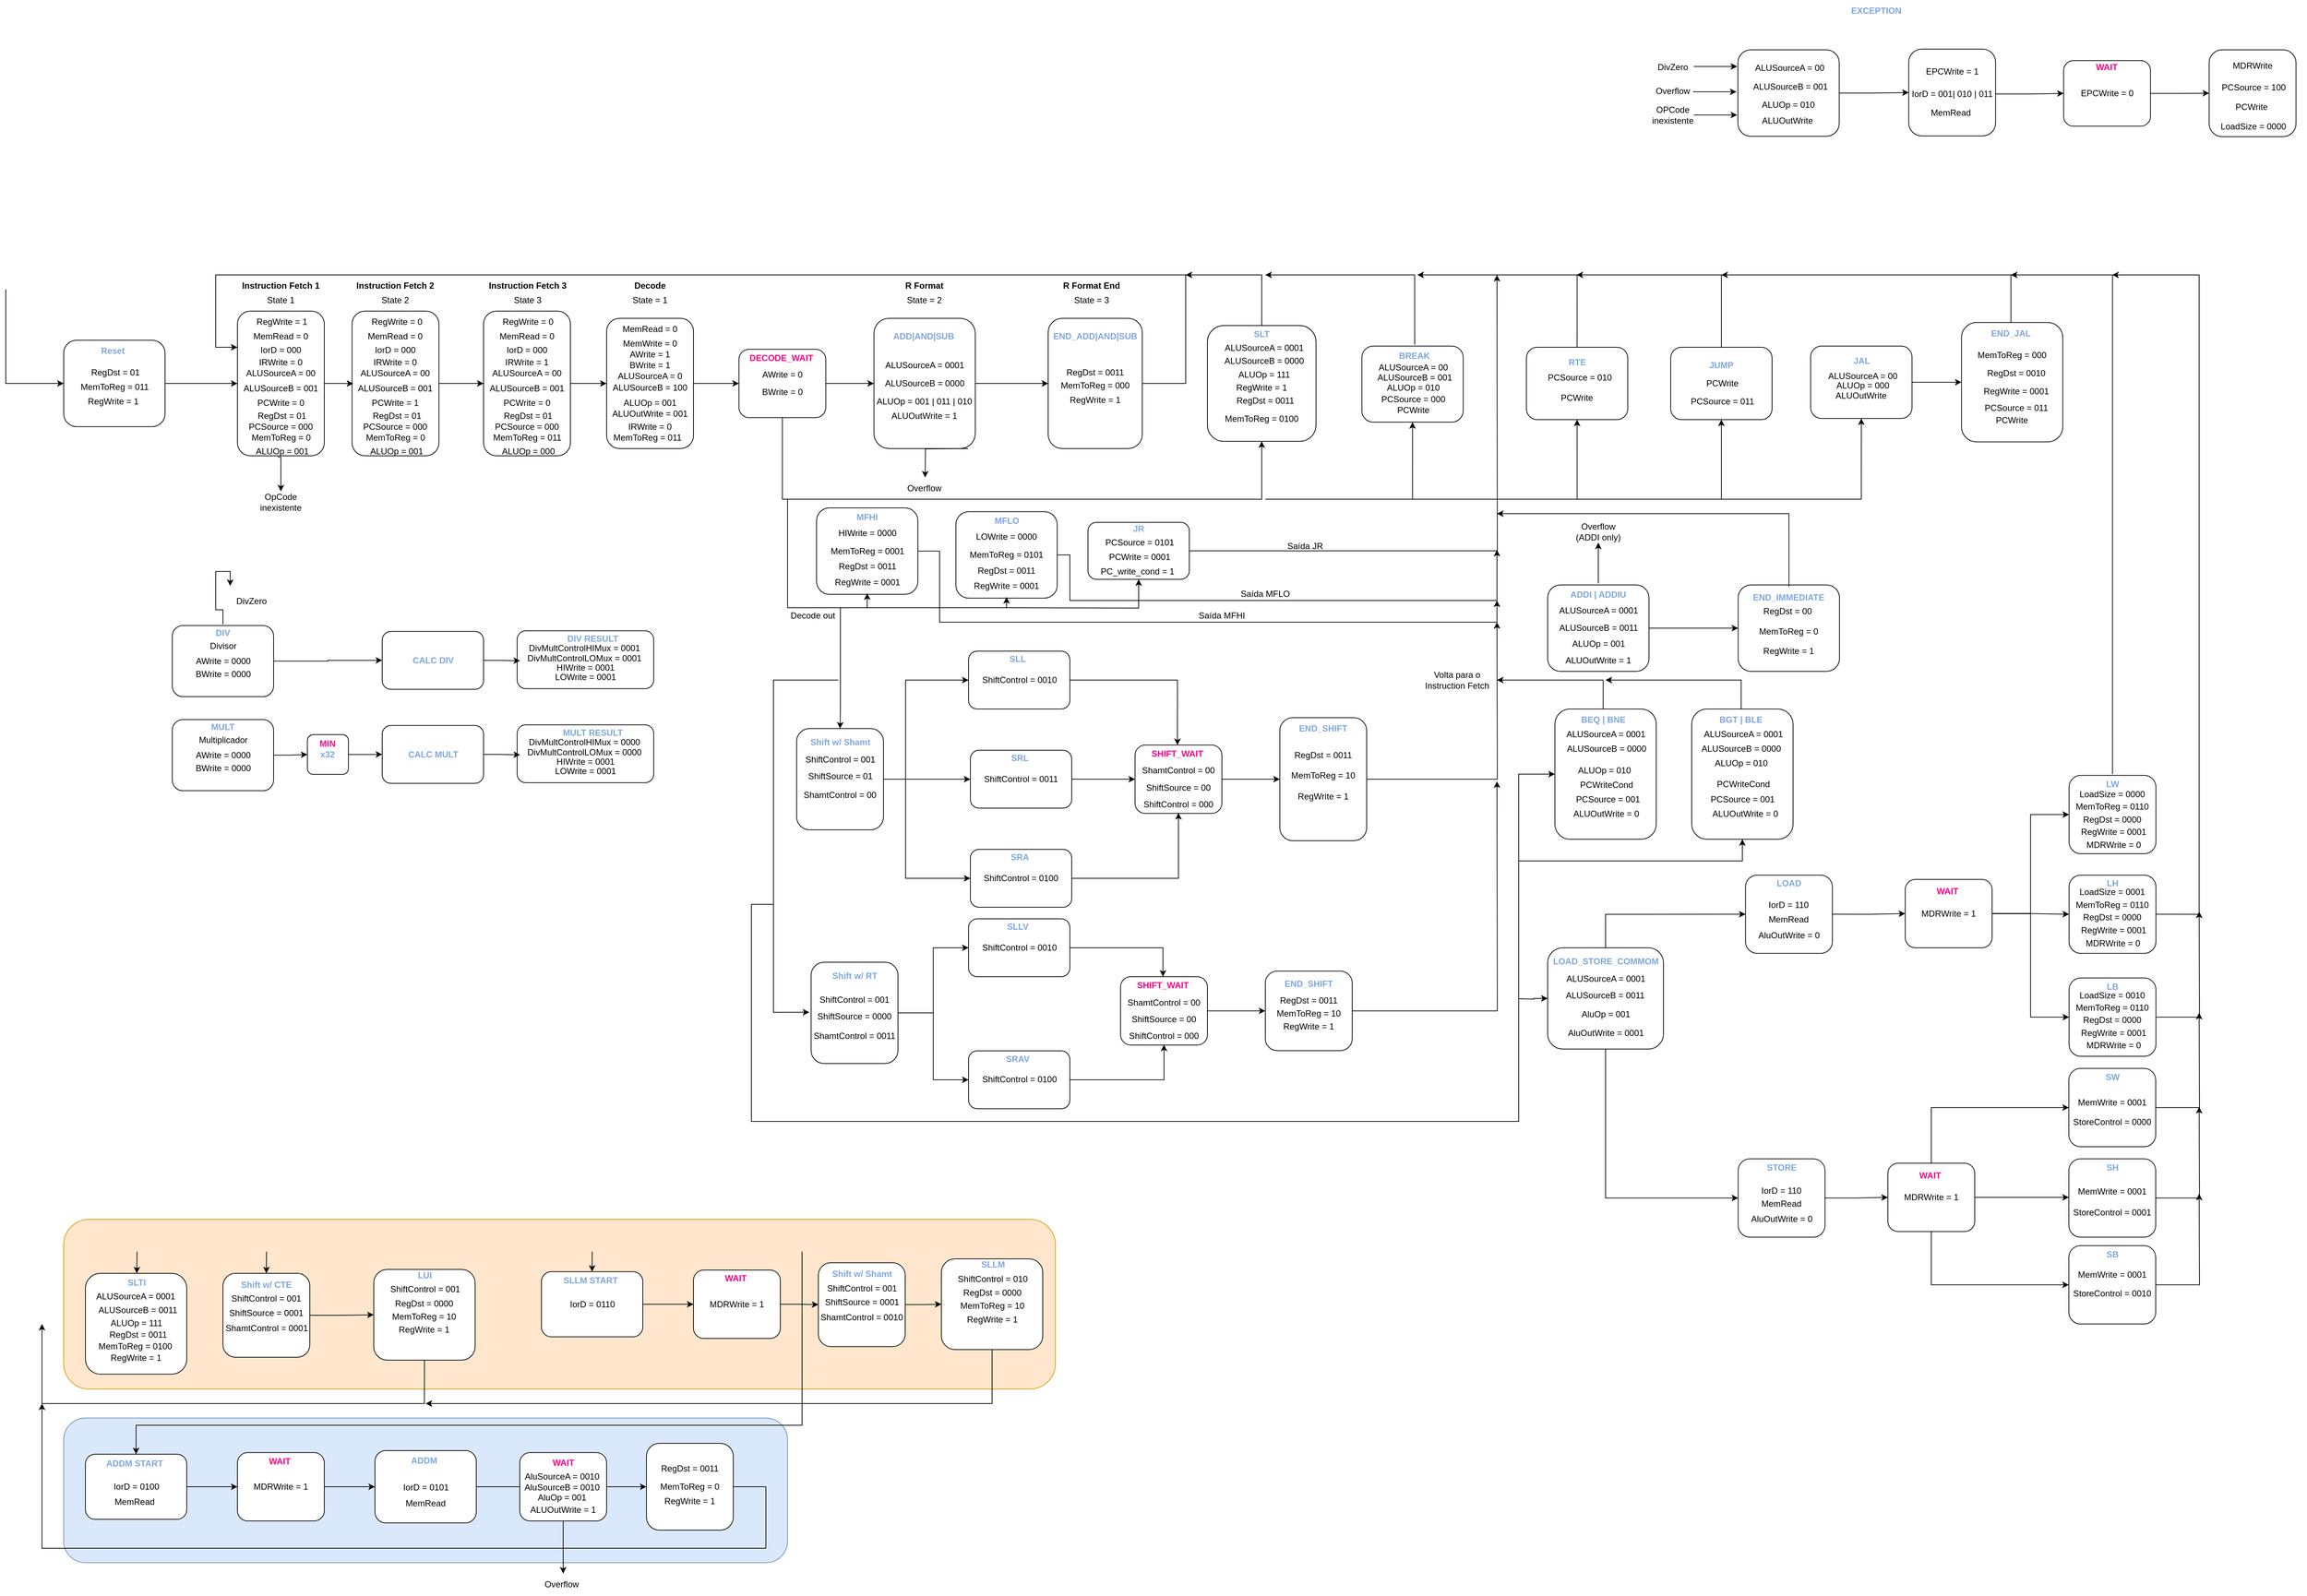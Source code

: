 <mxfile version="17.4.1" type="device"><diagram id="7f029Ns65SmCHoBUcmKf" name="Page-1"><mxGraphModel dx="3887" dy="1053" grid="1" gridSize="10" guides="1" tooltips="1" connect="1" arrows="1" fold="1" page="1" pageScale="1" pageWidth="2000" pageHeight="1500" math="0" shadow="0"><root><mxCell id="0"/><mxCell id="1" parent="0"/><mxCell id="E7Nr8lG15ObvJaHdVXQl-11" value="" style="rounded=1;whiteSpace=wrap;html=1;fillColor=#ffe6cc;strokeColor=#d79b00;" parent="1" vertex="1"><mxGeometry x="30" y="2105.33" width="1370" height="234.67" as="geometry"/></mxCell><mxCell id="E7Nr8lG15ObvJaHdVXQl-15" value="" style="rounded=1;whiteSpace=wrap;html=1;fillColor=#dae8fc;strokeColor=#6c8ebf;" parent="1" vertex="1"><mxGeometry x="30" y="2380" width="1000" height="200" as="geometry"/></mxCell><mxCell id="5I-sGrBCERi77kyZOQBB-107" style="edgeStyle=orthogonalEdgeStyle;rounded=0;orthogonalLoop=1;jettySize=auto;html=1;exitX=0.5;exitY=1;exitDx=0;exitDy=0;entryX=0.5;entryY=1;entryDx=0;entryDy=0;" edge="1" parent="1" target="E7Nr8lG15ObvJaHdVXQl-27"><mxGeometry relative="1" as="geometry"><mxPoint x="2120" y="1110" as="sourcePoint"/><Array as="points"><mxPoint x="2320" y="1110"/></Array></mxGeometry></mxCell><mxCell id="5I-sGrBCERi77kyZOQBB-109" style="edgeStyle=orthogonalEdgeStyle;rounded=0;orthogonalLoop=1;jettySize=auto;html=1;exitX=0.5;exitY=0;exitDx=0;exitDy=0;" edge="1" parent="1" source="E7Nr8lG15ObvJaHdVXQl-27"><mxGeometry relative="1" as="geometry"><mxPoint x="2120" y="800" as="targetPoint"/><Array as="points"><mxPoint x="2320" y="800"/></Array></mxGeometry></mxCell><mxCell id="E7Nr8lG15ObvJaHdVXQl-27" value="" style="rounded=1;whiteSpace=wrap;html=1;" parent="1" vertex="1"><mxGeometry x="2250" y="900" width="140" height="100" as="geometry"/></mxCell><mxCell id="E7Nr8lG15ObvJaHdVXQl-29" value="" style="rounded=1;whiteSpace=wrap;html=1;" parent="1" vertex="1"><mxGeometry x="2343.17" y="1228.53" width="140" height="119.467" as="geometry"/></mxCell><mxCell id="E7Nr8lG15ObvJaHdVXQl-30" style="edgeStyle=orthogonalEdgeStyle;rounded=0;orthogonalLoop=1;jettySize=auto;html=1;exitX=1;exitY=0.5;exitDx=0;exitDy=0;entryX=0;entryY=0.5;entryDx=0;entryDy=0;" parent="1" source="E7Nr8lG15ObvJaHdVXQl-150" target="E7Nr8lG15ObvJaHdVXQl-34" edge="1"><mxGeometry relative="1" as="geometry"><mxPoint x="400" y="959.857" as="sourcePoint"/></mxGeometry></mxCell><mxCell id="E7Nr8lG15ObvJaHdVXQl-33" value="" style="group" parent="1" vertex="1" connectable="0"><mxGeometry x="270" y="850" width="120" height="200" as="geometry"/></mxCell><mxCell id="E7Nr8lG15ObvJaHdVXQl-34" value="" style="rounded=1;whiteSpace=wrap;html=1;" parent="E7Nr8lG15ObvJaHdVXQl-33" vertex="1"><mxGeometry width="120" height="200" as="geometry"/></mxCell><mxCell id="E7Nr8lG15ObvJaHdVXQl-35" value="MemRead = 0" style="text;html=1;strokeColor=none;fillColor=none;align=center;verticalAlign=middle;whiteSpace=wrap;rounded=0;" parent="E7Nr8lG15ObvJaHdVXQl-33" vertex="1"><mxGeometry x="20" y="25.55" width="80" height="18.89" as="geometry"/></mxCell><mxCell id="E7Nr8lG15ObvJaHdVXQl-36" value="IorD = 000" style="text;html=1;strokeColor=none;fillColor=none;align=center;verticalAlign=middle;whiteSpace=wrap;rounded=0;" parent="E7Nr8lG15ObvJaHdVXQl-33" vertex="1"><mxGeometry x="20" y="40.44" width="80" height="26.67" as="geometry"/></mxCell><mxCell id="E7Nr8lG15ObvJaHdVXQl-37" value="IRWrite = 0" style="text;html=1;strokeColor=none;fillColor=none;align=center;verticalAlign=middle;whiteSpace=wrap;rounded=0;" parent="E7Nr8lG15ObvJaHdVXQl-33" vertex="1"><mxGeometry x="20" y="53.996" width="80" height="33.333" as="geometry"/></mxCell><mxCell id="E7Nr8lG15ObvJaHdVXQl-38" value="ALUSourceA = 00" style="text;html=1;strokeColor=none;fillColor=none;align=center;verticalAlign=middle;whiteSpace=wrap;rounded=0;" parent="E7Nr8lG15ObvJaHdVXQl-33" vertex="1"><mxGeometry x="10" y="69.778" width="100" height="33.333" as="geometry"/></mxCell><mxCell id="E7Nr8lG15ObvJaHdVXQl-39" value="ALUSourceB = 001" style="text;html=1;strokeColor=none;fillColor=none;align=center;verticalAlign=middle;whiteSpace=wrap;rounded=0;" parent="E7Nr8lG15ObvJaHdVXQl-33" vertex="1"><mxGeometry x="5" y="90" width="110" height="33.333" as="geometry"/></mxCell><mxCell id="E7Nr8lG15ObvJaHdVXQl-40" value="PCWrite = 0" style="text;html=1;strokeColor=none;fillColor=none;align=center;verticalAlign=middle;whiteSpace=wrap;rounded=0;" parent="E7Nr8lG15ObvJaHdVXQl-33" vertex="1"><mxGeometry x="10" y="110.222" width="100" height="33.333" as="geometry"/></mxCell><mxCell id="E7Nr8lG15ObvJaHdVXQl-41" value="PCSource = 000" style="text;html=1;strokeColor=none;fillColor=none;align=center;verticalAlign=middle;whiteSpace=wrap;rounded=0;" parent="E7Nr8lG15ObvJaHdVXQl-33" vertex="1"><mxGeometry x="10" y="143.554" width="100" height="33.333" as="geometry"/></mxCell><mxCell id="E7Nr8lG15ObvJaHdVXQl-42" value="ALUOp = 001" style="text;html=1;strokeColor=none;fillColor=none;align=center;verticalAlign=middle;whiteSpace=wrap;rounded=0;" parent="E7Nr8lG15ObvJaHdVXQl-33" vertex="1"><mxGeometry x="6.66" y="176.887" width="110" height="33.333" as="geometry"/></mxCell><mxCell id="E7Nr8lG15ObvJaHdVXQl-43" value="RegWrite = 1" style="text;html=1;strokeColor=none;fillColor=none;align=center;verticalAlign=middle;whiteSpace=wrap;rounded=0;" parent="E7Nr8lG15ObvJaHdVXQl-33" vertex="1"><mxGeometry x="3.33" width="116.667" height="30" as="geometry"/></mxCell><mxCell id="5I-sGrBCERi77kyZOQBB-6" value="RegDst = 01" style="text;html=1;strokeColor=none;fillColor=none;align=center;verticalAlign=middle;whiteSpace=wrap;rounded=0;" vertex="1" parent="E7Nr8lG15ObvJaHdVXQl-33"><mxGeometry x="3.33" y="130" width="116.667" height="30" as="geometry"/></mxCell><mxCell id="5I-sGrBCERi77kyZOQBB-7" value="MemToReg = 0" style="text;html=1;strokeColor=none;fillColor=none;align=center;verticalAlign=middle;whiteSpace=wrap;rounded=0;" vertex="1" parent="E7Nr8lG15ObvJaHdVXQl-33"><mxGeometry x="1.67" y="160" width="116.667" height="30" as="geometry"/></mxCell><mxCell id="E7Nr8lG15ObvJaHdVXQl-44" value="" style="group" parent="1" vertex="1" connectable="0"><mxGeometry x="780" y="860" width="120" height="180" as="geometry"/></mxCell><mxCell id="E7Nr8lG15ObvJaHdVXQl-45" value="" style="rounded=1;whiteSpace=wrap;html=1;" parent="E7Nr8lG15ObvJaHdVXQl-44" vertex="1"><mxGeometry width="120" height="180" as="geometry"/></mxCell><mxCell id="E7Nr8lG15ObvJaHdVXQl-46" value="MemRead = 0" style="text;html=1;strokeColor=none;fillColor=none;align=center;verticalAlign=middle;whiteSpace=wrap;rounded=0;" parent="E7Nr8lG15ObvJaHdVXQl-44" vertex="1"><mxGeometry x="20" width="80" height="30" as="geometry"/></mxCell><mxCell id="E7Nr8lG15ObvJaHdVXQl-47" value="MemWrite = 0" style="text;html=1;strokeColor=none;fillColor=none;align=center;verticalAlign=middle;whiteSpace=wrap;rounded=0;" parent="E7Nr8lG15ObvJaHdVXQl-44" vertex="1"><mxGeometry x="20" y="20" width="80" height="30" as="geometry"/></mxCell><mxCell id="E7Nr8lG15ObvJaHdVXQl-48" value="ALUSourceA = 0" style="text;html=1;strokeColor=none;fillColor=none;align=center;verticalAlign=middle;whiteSpace=wrap;rounded=0;" parent="E7Nr8lG15ObvJaHdVXQl-44" vertex="1"><mxGeometry x="10" y="67.5" width="100" height="25" as="geometry"/></mxCell><mxCell id="E7Nr8lG15ObvJaHdVXQl-49" value="ALUSourceB = 100" style="text;html=1;strokeColor=none;fillColor=none;align=center;verticalAlign=middle;whiteSpace=wrap;rounded=0;" parent="E7Nr8lG15ObvJaHdVXQl-44" vertex="1"><mxGeometry x="5" y="81" width="110" height="30" as="geometry"/></mxCell><mxCell id="E7Nr8lG15ObvJaHdVXQl-50" value="ALUOp = 001" style="text;html=1;strokeColor=none;fillColor=none;align=center;verticalAlign=middle;whiteSpace=wrap;rounded=0;" parent="E7Nr8lG15ObvJaHdVXQl-44" vertex="1"><mxGeometry x="5" y="102" width="110" height="30" as="geometry"/></mxCell><mxCell id="E7Nr8lG15ObvJaHdVXQl-51" value="ALUOutWrite = 001" style="text;html=1;strokeColor=none;fillColor=none;align=center;verticalAlign=middle;whiteSpace=wrap;rounded=0;" parent="E7Nr8lG15ObvJaHdVXQl-44" vertex="1"><mxGeometry x="5" y="117" width="110" height="30" as="geometry"/></mxCell><mxCell id="E7Nr8lG15ObvJaHdVXQl-52" value="AWrite = 1" style="text;html=1;strokeColor=none;fillColor=none;align=center;verticalAlign=middle;whiteSpace=wrap;rounded=0;" parent="E7Nr8lG15ObvJaHdVXQl-44" vertex="1"><mxGeometry x="20" y="35" width="80" height="30" as="geometry"/></mxCell><mxCell id="E7Nr8lG15ObvJaHdVXQl-53" value="BWrite = 1" style="text;html=1;strokeColor=none;fillColor=none;align=center;verticalAlign=middle;whiteSpace=wrap;rounded=0;" parent="E7Nr8lG15ObvJaHdVXQl-44" vertex="1"><mxGeometry x="20" y="50" width="80" height="30" as="geometry"/></mxCell><mxCell id="E7Nr8lG15ObvJaHdVXQl-479" value="IRWrite = 0" style="text;html=1;strokeColor=none;fillColor=none;align=center;verticalAlign=middle;whiteSpace=wrap;rounded=0;" parent="E7Nr8lG15ObvJaHdVXQl-44" vertex="1"><mxGeometry x="20" y="133" width="80" height="33.333" as="geometry"/></mxCell><mxCell id="5I-sGrBCERi77kyZOQBB-50" value="MemToReg = 011" style="text;html=1;strokeColor=none;fillColor=none;align=center;verticalAlign=middle;whiteSpace=wrap;rounded=0;" vertex="1" parent="E7Nr8lG15ObvJaHdVXQl-44"><mxGeometry x="-1.67" y="150" width="116.667" height="30" as="geometry"/></mxCell><mxCell id="E7Nr8lG15ObvJaHdVXQl-54" value="State = 1" style="text;html=1;strokeColor=none;fillColor=none;align=center;verticalAlign=middle;whiteSpace=wrap;rounded=0;" parent="1" vertex="1"><mxGeometry x="810" y="820" width="60" height="30" as="geometry"/></mxCell><mxCell id="E7Nr8lG15ObvJaHdVXQl-55" value="&lt;b&gt;Decode&lt;/b&gt;" style="text;html=1;strokeColor=none;fillColor=none;align=center;verticalAlign=middle;whiteSpace=wrap;rounded=0;" parent="1" vertex="1"><mxGeometry x="785" y="800" width="110" height="30" as="geometry"/></mxCell><mxCell id="E7Nr8lG15ObvJaHdVXQl-56" value="" style="group" parent="1" vertex="1" connectable="0"><mxGeometry x="1149.33" y="860" width="140" height="180" as="geometry"/></mxCell><mxCell id="E7Nr8lG15ObvJaHdVXQl-57" value="" style="rounded=1;whiteSpace=wrap;html=1;" parent="E7Nr8lG15ObvJaHdVXQl-56" vertex="1"><mxGeometry width="140" height="180" as="geometry"/></mxCell><mxCell id="E7Nr8lG15ObvJaHdVXQl-58" value="ALUSourceA = 0001" style="text;html=1;strokeColor=none;fillColor=none;align=center;verticalAlign=middle;whiteSpace=wrap;rounded=0;" parent="E7Nr8lG15ObvJaHdVXQl-56" vertex="1"><mxGeometry x="11.667" y="50" width="116.667" height="30" as="geometry"/></mxCell><mxCell id="E7Nr8lG15ObvJaHdVXQl-59" value="ALUSourceB = 0000" style="text;html=1;strokeColor=none;fillColor=none;align=center;verticalAlign=middle;whiteSpace=wrap;rounded=0;" parent="E7Nr8lG15ObvJaHdVXQl-56" vertex="1"><mxGeometry x="11.667" y="75" width="116.667" height="30" as="geometry"/></mxCell><mxCell id="E7Nr8lG15ObvJaHdVXQl-60" value="ALUOp = 001 | 011 | 010" style="text;html=1;strokeColor=none;fillColor=none;align=center;verticalAlign=middle;whiteSpace=wrap;rounded=0;" parent="E7Nr8lG15ObvJaHdVXQl-56" vertex="1"><mxGeometry y="100" width="140" height="30" as="geometry"/></mxCell><mxCell id="E7Nr8lG15ObvJaHdVXQl-61" value="&lt;b&gt;&lt;font color=&quot;#7ea6e0&quot;&gt;ADD|AND|SUB&lt;/font&gt;&lt;/b&gt;" style="text;html=1;strokeColor=none;fillColor=none;align=center;verticalAlign=middle;whiteSpace=wrap;rounded=0;" parent="E7Nr8lG15ObvJaHdVXQl-56" vertex="1"><mxGeometry x="8.33" y="10" width="120" height="30" as="geometry"/></mxCell><mxCell id="E7Nr8lG15ObvJaHdVXQl-62" value="ALUOutWrite = 1" style="text;html=1;strokeColor=none;fillColor=none;align=center;verticalAlign=middle;whiteSpace=wrap;rounded=0;" parent="E7Nr8lG15ObvJaHdVXQl-56" vertex="1"><mxGeometry x="20" y="120" width="100" height="30" as="geometry"/></mxCell><mxCell id="E7Nr8lG15ObvJaHdVXQl-63" value="&lt;b&gt;R Format&lt;/b&gt;" style="text;html=1;strokeColor=none;fillColor=none;align=center;verticalAlign=middle;whiteSpace=wrap;rounded=0;" parent="1" vertex="1"><mxGeometry x="1164.33" y="800" width="110" height="30" as="geometry"/></mxCell><mxCell id="E7Nr8lG15ObvJaHdVXQl-64" value="State = 2" style="text;html=1;strokeColor=none;fillColor=none;align=center;verticalAlign=middle;whiteSpace=wrap;rounded=0;" parent="1" vertex="1"><mxGeometry x="1189.33" y="820" width="60" height="30" as="geometry"/></mxCell><mxCell id="E7Nr8lG15ObvJaHdVXQl-66" value="" style="group" parent="1" vertex="1" connectable="0"><mxGeometry x="1390" y="860" width="130" height="180" as="geometry"/></mxCell><mxCell id="E7Nr8lG15ObvJaHdVXQl-67" value="" style="rounded=1;whiteSpace=wrap;html=1;" parent="E7Nr8lG15ObvJaHdVXQl-66" vertex="1"><mxGeometry width="130" height="180" as="geometry"/></mxCell><mxCell id="E7Nr8lG15ObvJaHdVXQl-68" value="RegDst = 0011" style="text;html=1;strokeColor=none;fillColor=none;align=center;verticalAlign=middle;whiteSpace=wrap;rounded=0;" parent="E7Nr8lG15ObvJaHdVXQl-66" vertex="1"><mxGeometry x="10.833" y="60" width="108.333" height="30" as="geometry"/></mxCell><mxCell id="E7Nr8lG15ObvJaHdVXQl-69" value="MemToReg = 000" style="text;html=1;strokeColor=none;fillColor=none;align=center;verticalAlign=middle;whiteSpace=wrap;rounded=0;" parent="E7Nr8lG15ObvJaHdVXQl-66" vertex="1"><mxGeometry x="10.833" y="77.5" width="108.333" height="30" as="geometry"/></mxCell><mxCell id="E7Nr8lG15ObvJaHdVXQl-70" value="RegWrite = 1" style="text;html=1;strokeColor=none;fillColor=none;align=center;verticalAlign=middle;whiteSpace=wrap;rounded=0;" parent="E7Nr8lG15ObvJaHdVXQl-66" vertex="1"><mxGeometry x="10.833" y="97.5" width="108.333" height="30" as="geometry"/></mxCell><mxCell id="5I-sGrBCERi77kyZOQBB-54" value="&lt;b&gt;&lt;font color=&quot;#7ea6e0&quot;&gt;END_ADD|AND|SUB&lt;/font&gt;&lt;/b&gt;" style="text;html=1;strokeColor=none;fillColor=none;align=center;verticalAlign=middle;whiteSpace=wrap;rounded=0;" vertex="1" parent="E7Nr8lG15ObvJaHdVXQl-66"><mxGeometry x="-2.463e-13" y="10" width="130" height="30" as="geometry"/></mxCell><mxCell id="E7Nr8lG15ObvJaHdVXQl-71" value="&lt;b&gt;R Format End&lt;/b&gt;" style="text;html=1;strokeColor=none;fillColor=none;align=center;verticalAlign=middle;whiteSpace=wrap;rounded=0;" parent="1" vertex="1"><mxGeometry x="1395" y="800" width="110" height="30" as="geometry"/></mxCell><mxCell id="E7Nr8lG15ObvJaHdVXQl-72" value="State = 3" style="text;html=1;strokeColor=none;fillColor=none;align=center;verticalAlign=middle;whiteSpace=wrap;rounded=0;" parent="1" vertex="1"><mxGeometry x="1420" y="820" width="60" height="30" as="geometry"/></mxCell><mxCell id="E7Nr8lG15ObvJaHdVXQl-73" style="edgeStyle=orthogonalEdgeStyle;rounded=0;orthogonalLoop=1;jettySize=auto;html=1;exitX=1;exitY=0.5;exitDx=0;exitDy=0;entryX=0;entryY=0.5;entryDx=0;entryDy=0;" parent="1" source="E7Nr8lG15ObvJaHdVXQl-57" target="E7Nr8lG15ObvJaHdVXQl-67" edge="1"><mxGeometry relative="1" as="geometry"/></mxCell><mxCell id="E7Nr8lG15ObvJaHdVXQl-74" style="edgeStyle=orthogonalEdgeStyle;rounded=0;orthogonalLoop=1;jettySize=auto;html=1;exitX=1;exitY=0.5;exitDx=0;exitDy=0;entryX=0;entryY=0.25;entryDx=0;entryDy=0;" parent="1" source="E7Nr8lG15ObvJaHdVXQl-67" target="E7Nr8lG15ObvJaHdVXQl-34" edge="1"><mxGeometry relative="1" as="geometry"><Array as="points"><mxPoint x="1580" y="950"/><mxPoint x="1580" y="800"/><mxPoint x="240" y="800"/><mxPoint x="240" y="900"/></Array></mxGeometry></mxCell><mxCell id="E7Nr8lG15ObvJaHdVXQl-76" value="" style="group" parent="1" vertex="1" connectable="0"><mxGeometry x="1280" y="1320" width="140" height="80" as="geometry"/></mxCell><mxCell id="E7Nr8lG15ObvJaHdVXQl-77" value="" style="rounded=1;whiteSpace=wrap;html=1;" parent="E7Nr8lG15ObvJaHdVXQl-76" vertex="1"><mxGeometry width="140" height="80" as="geometry"/></mxCell><mxCell id="E7Nr8lG15ObvJaHdVXQl-78" value="ShiftControl = 0010" style="text;html=1;strokeColor=none;fillColor=none;align=center;verticalAlign=middle;whiteSpace=wrap;rounded=0;" parent="E7Nr8lG15ObvJaHdVXQl-76" vertex="1"><mxGeometry x="11.667" y="33.333" width="116.667" height="13.333" as="geometry"/></mxCell><mxCell id="E7Nr8lG15ObvJaHdVXQl-79" value="&lt;b&gt;&lt;font color=&quot;#7ea6e0&quot;&gt;SLL&lt;/font&gt;&lt;/b&gt;" style="text;html=1;strokeColor=none;fillColor=none;align=center;verticalAlign=middle;whiteSpace=wrap;rounded=0;" parent="E7Nr8lG15ObvJaHdVXQl-76" vertex="1"><mxGeometry x="8.33" y="4.444" width="120" height="13.333" as="geometry"/></mxCell><mxCell id="E7Nr8lG15ObvJaHdVXQl-80" value="" style="group" parent="1" vertex="1" connectable="0"><mxGeometry x="1710" y="1412" width="120.0" height="170" as="geometry"/></mxCell><mxCell id="E7Nr8lG15ObvJaHdVXQl-81" value="" style="rounded=1;whiteSpace=wrap;html=1;" parent="E7Nr8lG15ObvJaHdVXQl-80" vertex="1"><mxGeometry width="120" height="170" as="geometry"/></mxCell><mxCell id="E7Nr8lG15ObvJaHdVXQl-82" value="RegDst = 0011" style="text;html=1;strokeColor=none;fillColor=none;align=center;verticalAlign=middle;whiteSpace=wrap;rounded=0;" parent="E7Nr8lG15ObvJaHdVXQl-80" vertex="1"><mxGeometry x="10" y="37.778" width="100" height="28.333" as="geometry"/></mxCell><mxCell id="E7Nr8lG15ObvJaHdVXQl-83" value="MemToReg = 10" style="text;html=1;strokeColor=none;fillColor=none;align=center;verticalAlign=middle;whiteSpace=wrap;rounded=0;" parent="E7Nr8lG15ObvJaHdVXQl-80" vertex="1"><mxGeometry x="10" y="66.111" width="100" height="28.333" as="geometry"/></mxCell><mxCell id="E7Nr8lG15ObvJaHdVXQl-84" value="RegWrite = 1" style="text;html=1;strokeColor=none;fillColor=none;align=center;verticalAlign=middle;whiteSpace=wrap;rounded=0;" parent="E7Nr8lG15ObvJaHdVXQl-80" vertex="1"><mxGeometry x="10" y="94.444" width="100" height="28.333" as="geometry"/></mxCell><mxCell id="5I-sGrBCERi77kyZOQBB-88" value="&lt;b&gt;&lt;font color=&quot;#7ea6e0&quot;&gt;END_SHIFT&lt;/font&gt;&lt;/b&gt;" style="text;html=1;strokeColor=none;fillColor=none;align=center;verticalAlign=middle;whiteSpace=wrap;rounded=0;" vertex="1" parent="E7Nr8lG15ObvJaHdVXQl-80"><mxGeometry x="2.274e-13" y="8.004" width="120" height="13.333" as="geometry"/></mxCell><mxCell id="E7Nr8lG15ObvJaHdVXQl-85" value="" style="group" parent="1" vertex="1" connectable="0"><mxGeometry x="2090" y="1400" width="147.5" height="180" as="geometry"/></mxCell><mxCell id="E7Nr8lG15ObvJaHdVXQl-86" value="" style="rounded=1;whiteSpace=wrap;html=1;" parent="E7Nr8lG15ObvJaHdVXQl-85" vertex="1"><mxGeometry width="140" height="180" as="geometry"/></mxCell><mxCell id="E7Nr8lG15ObvJaHdVXQl-87" value="ALUSourceB = 0000" style="text;html=1;strokeColor=none;fillColor=none;align=center;verticalAlign=middle;whiteSpace=wrap;rounded=0;" parent="E7Nr8lG15ObvJaHdVXQl-85" vertex="1"><mxGeometry x="12.997" y="40" width="116.667" height="30" as="geometry"/></mxCell><mxCell id="E7Nr8lG15ObvJaHdVXQl-88" value="ALUOp = 010" style="text;html=1;strokeColor=none;fillColor=none;align=center;verticalAlign=middle;whiteSpace=wrap;rounded=0;" parent="E7Nr8lG15ObvJaHdVXQl-85" vertex="1"><mxGeometry x="9.997" y="70" width="116.667" height="30" as="geometry"/></mxCell><mxCell id="E7Nr8lG15ObvJaHdVXQl-90" value="PCWriteCond" style="text;html=1;strokeColor=none;fillColor=none;align=center;verticalAlign=middle;whiteSpace=wrap;rounded=0;" parent="E7Nr8lG15ObvJaHdVXQl-85" vertex="1"><mxGeometry x="12.997" y="90" width="116.667" height="30" as="geometry"/></mxCell><mxCell id="E7Nr8lG15ObvJaHdVXQl-91" value="ALUSourceA = 0001" style="text;html=1;strokeColor=none;fillColor=none;align=center;verticalAlign=middle;whiteSpace=wrap;rounded=0;" parent="E7Nr8lG15ObvJaHdVXQl-85" vertex="1"><mxGeometry x="11.667" y="20" width="116.667" height="30" as="geometry"/></mxCell><mxCell id="E7Nr8lG15ObvJaHdVXQl-92" value="&lt;b&gt;&lt;font color=&quot;#7ea6e0&quot;&gt;BEQ | BNE&lt;/font&gt;&lt;/b&gt;" style="text;html=1;strokeColor=none;fillColor=none;align=center;verticalAlign=middle;whiteSpace=wrap;rounded=0;" parent="E7Nr8lG15ObvJaHdVXQl-85" vertex="1"><mxGeometry x="6.66" width="120" height="30" as="geometry"/></mxCell><mxCell id="E7Nr8lG15ObvJaHdVXQl-93" value="PCSource = 001" style="text;html=1;strokeColor=none;fillColor=none;align=center;verticalAlign=middle;whiteSpace=wrap;rounded=0;" parent="E7Nr8lG15ObvJaHdVXQl-85" vertex="1"><mxGeometry x="15.42" y="110" width="116.667" height="30" as="geometry"/></mxCell><mxCell id="E7Nr8lG15ObvJaHdVXQl-501" value="ALUOutWrite = 0" style="text;html=1;strokeColor=none;fillColor=none;align=center;verticalAlign=middle;whiteSpace=wrap;rounded=0;" parent="E7Nr8lG15ObvJaHdVXQl-85" vertex="1"><mxGeometry x="21.33" y="130" width="100" height="30" as="geometry"/></mxCell><mxCell id="E7Nr8lG15ObvJaHdVXQl-94" value="" style="group" parent="1" vertex="1" connectable="0"><mxGeometry x="2279" y="1400" width="147.5" height="180" as="geometry"/></mxCell><mxCell id="E7Nr8lG15ObvJaHdVXQl-95" value="" style="rounded=1;whiteSpace=wrap;html=1;" parent="E7Nr8lG15ObvJaHdVXQl-94" vertex="1"><mxGeometry width="140" height="180" as="geometry"/></mxCell><mxCell id="E7Nr8lG15ObvJaHdVXQl-96" value="ALUSourceB = 0000" style="text;html=1;strokeColor=none;fillColor=none;align=center;verticalAlign=middle;whiteSpace=wrap;rounded=0;" parent="E7Nr8lG15ObvJaHdVXQl-94" vertex="1"><mxGeometry x="9.997" y="40" width="116.667" height="30" as="geometry"/></mxCell><mxCell id="E7Nr8lG15ObvJaHdVXQl-97" value="ALUOp = 010" style="text;html=1;strokeColor=none;fillColor=none;align=center;verticalAlign=middle;whiteSpace=wrap;rounded=0;" parent="E7Nr8lG15ObvJaHdVXQl-94" vertex="1"><mxGeometry x="9.997" y="60" width="116.667" height="30" as="geometry"/></mxCell><mxCell id="E7Nr8lG15ObvJaHdVXQl-99" value="PCWriteCond" style="text;html=1;strokeColor=none;fillColor=none;align=center;verticalAlign=middle;whiteSpace=wrap;rounded=0;" parent="E7Nr8lG15ObvJaHdVXQl-94" vertex="1"><mxGeometry x="12.997" y="89" width="116.667" height="30" as="geometry"/></mxCell><mxCell id="E7Nr8lG15ObvJaHdVXQl-100" value="ALUSourceA = 0001" style="text;html=1;strokeColor=none;fillColor=none;align=center;verticalAlign=middle;whiteSpace=wrap;rounded=0;" parent="E7Nr8lG15ObvJaHdVXQl-94" vertex="1"><mxGeometry x="12.997" y="20" width="116.667" height="30" as="geometry"/></mxCell><mxCell id="E7Nr8lG15ObvJaHdVXQl-101" value="PCSource = 001" style="text;html=1;strokeColor=none;fillColor=none;align=center;verticalAlign=middle;whiteSpace=wrap;rounded=0;" parent="E7Nr8lG15ObvJaHdVXQl-94" vertex="1"><mxGeometry x="12.42" y="110" width="116.667" height="30" as="geometry"/></mxCell><mxCell id="E7Nr8lG15ObvJaHdVXQl-102" value="&lt;b&gt;&lt;font color=&quot;#7ea6e0&quot;&gt;BGT | BLE&lt;/font&gt;&lt;/b&gt;" style="text;html=1;strokeColor=none;fillColor=none;align=center;verticalAlign=middle;whiteSpace=wrap;rounded=0;" parent="E7Nr8lG15ObvJaHdVXQl-94" vertex="1"><mxGeometry x="8.33" width="120" height="30" as="geometry"/></mxCell><mxCell id="E7Nr8lG15ObvJaHdVXQl-502" value="ALUOutWrite = 0" style="text;html=1;strokeColor=none;fillColor=none;align=center;verticalAlign=middle;whiteSpace=wrap;rounded=0;" parent="E7Nr8lG15ObvJaHdVXQl-94" vertex="1"><mxGeometry x="23.75" y="130" width="100" height="30" as="geometry"/></mxCell><mxCell id="E7Nr8lG15ObvJaHdVXQl-103" value="" style="group" parent="1" vertex="1" connectable="0"><mxGeometry x="1610" y="910.03" width="160" height="120.5" as="geometry"/></mxCell><mxCell id="E7Nr8lG15ObvJaHdVXQl-104" value="" style="rounded=1;whiteSpace=wrap;html=1;" parent="E7Nr8lG15ObvJaHdVXQl-103" vertex="1"><mxGeometry y="-40" width="150" height="160" as="geometry"/></mxCell><mxCell id="E7Nr8lG15ObvJaHdVXQl-105" value="ALUSourceB = 0000" style="text;html=1;strokeColor=none;fillColor=none;align=center;verticalAlign=middle;whiteSpace=wrap;rounded=0;" parent="E7Nr8lG15ObvJaHdVXQl-103" vertex="1"><mxGeometry x="19.997" y="0.0" width="116.667" height="18.744" as="geometry"/></mxCell><mxCell id="E7Nr8lG15ObvJaHdVXQl-106" value="ALUOp = 111" style="text;html=1;strokeColor=none;fillColor=none;align=center;verticalAlign=middle;whiteSpace=wrap;rounded=0;" parent="E7Nr8lG15ObvJaHdVXQl-103" vertex="1"><mxGeometry x="19.997" y="18.745" width="116.667" height="18.744" as="geometry"/></mxCell><mxCell id="E7Nr8lG15ObvJaHdVXQl-109" value="RegDst = 0011" style="text;html=1;strokeColor=none;fillColor=none;align=center;verticalAlign=middle;whiteSpace=wrap;rounded=0;" parent="E7Nr8lG15ObvJaHdVXQl-103" vertex="1"><mxGeometry x="30" y="54.993" width="100" height="17.5" as="geometry"/></mxCell><mxCell id="E7Nr8lG15ObvJaHdVXQl-111" value="RegWrite = 1" style="text;html=1;strokeColor=none;fillColor=none;align=center;verticalAlign=middle;whiteSpace=wrap;rounded=0;" parent="E7Nr8lG15ObvJaHdVXQl-103" vertex="1"><mxGeometry x="25" y="37.493" width="100" height="17.5" as="geometry"/></mxCell><mxCell id="E7Nr8lG15ObvJaHdVXQl-110" value="MemToReg = 0100" style="text;html=1;strokeColor=none;fillColor=none;align=center;verticalAlign=middle;whiteSpace=wrap;rounded=0;" parent="E7Nr8lG15ObvJaHdVXQl-103" vertex="1"><mxGeometry x="20" y="79.973" width="110" height="17.5" as="geometry"/></mxCell><mxCell id="5I-sGrBCERi77kyZOQBB-58" style="edgeStyle=orthogonalEdgeStyle;rounded=0;orthogonalLoop=1;jettySize=auto;html=1;exitX=0.5;exitY=1;exitDx=0;exitDy=0;entryX=0.5;entryY=1;entryDx=0;entryDy=0;" edge="1" parent="1" target="E7Nr8lG15ObvJaHdVXQl-113"><mxGeometry relative="1" as="geometry"><mxPoint x="1690" y="1110" as="sourcePoint"/><Array as="points"><mxPoint x="1893" y="1110"/></Array></mxGeometry></mxCell><mxCell id="E7Nr8lG15ObvJaHdVXQl-113" value="" style="rounded=1;whiteSpace=wrap;html=1;" parent="1" vertex="1"><mxGeometry x="1823.34" y="898.43" width="140" height="105.07" as="geometry"/></mxCell><mxCell id="E7Nr8lG15ObvJaHdVXQl-114" value="ALUSourceA = 00" style="text;html=1;strokeColor=none;fillColor=none;align=center;verticalAlign=middle;whiteSpace=wrap;rounded=0;" parent="1" vertex="1"><mxGeometry x="1836.34" y="914.63" width="116.667" height="26.133" as="geometry"/></mxCell><mxCell id="E7Nr8lG15ObvJaHdVXQl-115" value="ALUSourceB = 001" style="text;html=1;strokeColor=none;fillColor=none;align=center;verticalAlign=middle;whiteSpace=wrap;rounded=0;" parent="1" vertex="1"><mxGeometry x="1838.01" y="926.5" width="116.667" height="30" as="geometry"/></mxCell><mxCell id="E7Nr8lG15ObvJaHdVXQl-116" value="ALUOp = 010" style="text;html=1;strokeColor=none;fillColor=none;align=center;verticalAlign=middle;whiteSpace=wrap;rounded=0;" parent="1" vertex="1"><mxGeometry x="1836.34" y="940.76" width="116.667" height="30" as="geometry"/></mxCell><mxCell id="E7Nr8lG15ObvJaHdVXQl-117" value="PCSource = 000" style="text;html=1;strokeColor=none;fillColor=none;align=center;verticalAlign=middle;whiteSpace=wrap;rounded=0;" parent="1" vertex="1"><mxGeometry x="1836.34" y="956.5" width="116.667" height="30" as="geometry"/></mxCell><mxCell id="E7Nr8lG15ObvJaHdVXQl-118" value="PCWrite" style="text;html=1;strokeColor=none;fillColor=none;align=center;verticalAlign=middle;whiteSpace=wrap;rounded=0;" parent="1" vertex="1"><mxGeometry x="1836.34" y="971.63" width="116.667" height="30" as="geometry"/></mxCell><mxCell id="5I-sGrBCERi77kyZOQBB-62" style="edgeStyle=orthogonalEdgeStyle;rounded=0;orthogonalLoop=1;jettySize=auto;html=1;exitX=0.5;exitY=0;exitDx=0;exitDy=0;" edge="1" parent="1" source="E7Nr8lG15ObvJaHdVXQl-121"><mxGeometry relative="1" as="geometry"><mxPoint x="1900" y="800" as="targetPoint"/><Array as="points"><mxPoint x="2121" y="800"/></Array></mxGeometry></mxCell><mxCell id="5I-sGrBCERi77kyZOQBB-106" style="edgeStyle=orthogonalEdgeStyle;rounded=0;orthogonalLoop=1;jettySize=auto;html=1;entryX=0.5;entryY=1;entryDx=0;entryDy=0;" edge="1" parent="1" target="E7Nr8lG15ObvJaHdVXQl-121"><mxGeometry relative="1" as="geometry"><mxPoint x="1890" y="1110" as="sourcePoint"/><Array as="points"><mxPoint x="2121" y="1110"/></Array></mxGeometry></mxCell><mxCell id="E7Nr8lG15ObvJaHdVXQl-121" value="" style="rounded=1;whiteSpace=wrap;html=1;" parent="1" vertex="1"><mxGeometry x="2050.67" y="900.0" width="140" height="100" as="geometry"/></mxCell><mxCell id="E7Nr8lG15ObvJaHdVXQl-122" value="PCSource = 010" style="text;html=1;strokeColor=none;fillColor=none;align=center;verticalAlign=middle;whiteSpace=wrap;rounded=0;" parent="1" vertex="1"><mxGeometry x="2065.84" y="926.76" width="116.667" height="30" as="geometry"/></mxCell><mxCell id="E7Nr8lG15ObvJaHdVXQl-123" value="PCWrite" style="text;html=1;strokeColor=none;fillColor=none;align=center;verticalAlign=middle;whiteSpace=wrap;rounded=0;" parent="1" vertex="1"><mxGeometry x="2062.34" y="955.28" width="116.667" height="30" as="geometry"/></mxCell><mxCell id="E7Nr8lG15ObvJaHdVXQl-124" value="RegDst = 00" style="text;html=1;strokeColor=none;fillColor=none;align=center;verticalAlign=middle;whiteSpace=wrap;rounded=0;" parent="1" vertex="1"><mxGeometry x="2353.33" y="1250" width="116.667" height="30" as="geometry"/></mxCell><mxCell id="E7Nr8lG15ObvJaHdVXQl-125" value="MemToReg = 0" style="text;html=1;strokeColor=none;fillColor=none;align=center;verticalAlign=middle;whiteSpace=wrap;rounded=0;" parent="1" vertex="1"><mxGeometry x="2363.17" y="1277.82" width="100" height="30" as="geometry"/></mxCell><mxCell id="E7Nr8lG15ObvJaHdVXQl-126" value="RegWrite = 1" style="text;html=1;strokeColor=none;fillColor=none;align=center;verticalAlign=middle;whiteSpace=wrap;rounded=0;" parent="1" vertex="1"><mxGeometry x="2363.17" y="1305" width="100" height="30" as="geometry"/></mxCell><mxCell id="E7Nr8lG15ObvJaHdVXQl-127" style="edgeStyle=orthogonalEdgeStyle;rounded=0;orthogonalLoop=1;jettySize=auto;html=1;exitX=1;exitY=0.5;exitDx=0;exitDy=0;fontColor=#000000;" parent="1" source="E7Nr8lG15ObvJaHdVXQl-129" target="E7Nr8lG15ObvJaHdVXQl-143" edge="1"><mxGeometry relative="1" as="geometry"/></mxCell><mxCell id="5I-sGrBCERi77kyZOQBB-108" style="edgeStyle=orthogonalEdgeStyle;rounded=0;orthogonalLoop=1;jettySize=auto;html=1;exitX=0.5;exitY=1;exitDx=0;exitDy=0;entryX=0.5;entryY=1;entryDx=0;entryDy=0;" edge="1" parent="1" target="E7Nr8lG15ObvJaHdVXQl-129"><mxGeometry relative="1" as="geometry"><mxPoint x="2320" y="1110" as="sourcePoint"/><Array as="points"><mxPoint x="2513" y="1110"/></Array></mxGeometry></mxCell><mxCell id="E7Nr8lG15ObvJaHdVXQl-129" value="" style="rounded=1;whiteSpace=wrap;html=1;" parent="1" vertex="1"><mxGeometry x="2443.33" y="898.43" width="140" height="100" as="geometry"/></mxCell><mxCell id="E7Nr8lG15ObvJaHdVXQl-135" value="" style="group" parent="1" vertex="1" connectable="0"><mxGeometry x="2250" y="900" width="140" height="100" as="geometry"/></mxCell><mxCell id="E7Nr8lG15ObvJaHdVXQl-136" value="PCWrite" style="text;html=1;strokeColor=none;fillColor=none;align=center;verticalAlign=middle;whiteSpace=wrap;rounded=0;" parent="E7Nr8lG15ObvJaHdVXQl-135" vertex="1"><mxGeometry x="13.33" y="35" width="116.667" height="30" as="geometry"/></mxCell><mxCell id="E7Nr8lG15ObvJaHdVXQl-137" value="&lt;b&gt;&lt;font color=&quot;#7ea6e0&quot;&gt;JUMP&lt;/font&gt;&lt;/b&gt;" style="text;html=1;strokeColor=none;fillColor=none;align=center;verticalAlign=middle;whiteSpace=wrap;rounded=0;" parent="E7Nr8lG15ObvJaHdVXQl-135" vertex="1"><mxGeometry x="10" y="10" width="120" height="30" as="geometry"/></mxCell><mxCell id="E7Nr8lG15ObvJaHdVXQl-138" value="PCSource = 011" style="text;html=1;strokeColor=none;fillColor=none;align=center;verticalAlign=middle;whiteSpace=wrap;rounded=0;" parent="E7Nr8lG15ObvJaHdVXQl-135" vertex="1"><mxGeometry x="13.33" y="60" width="116.667" height="30" as="geometry"/></mxCell><mxCell id="5I-sGrBCERi77kyZOQBB-60" style="edgeStyle=orthogonalEdgeStyle;rounded=0;orthogonalLoop=1;jettySize=auto;html=1;exitX=0.5;exitY=0;exitDx=0;exitDy=0;" edge="1" parent="1" source="E7Nr8lG15ObvJaHdVXQl-139"><mxGeometry relative="1" as="geometry"><mxPoint x="1690" y="800" as="targetPoint"/><Array as="points"><mxPoint x="1896" y="800"/></Array></mxGeometry></mxCell><mxCell id="E7Nr8lG15ObvJaHdVXQl-139" value="&lt;b&gt;&lt;font color=&quot;#7ea6e0&quot;&gt;BREAK&lt;/font&gt;&lt;/b&gt;" style="text;html=1;strokeColor=none;fillColor=none;align=center;verticalAlign=middle;whiteSpace=wrap;rounded=0;" parent="1" vertex="1"><mxGeometry x="1836.34" y="896.5" width="120" height="30" as="geometry"/></mxCell><mxCell id="E7Nr8lG15ObvJaHdVXQl-140" value="&lt;b&gt;&lt;font color=&quot;#7ea6e0&quot;&gt;RTE&lt;/font&gt;&lt;/b&gt;" style="text;html=1;strokeColor=none;fillColor=none;align=center;verticalAlign=middle;whiteSpace=wrap;rounded=0;" parent="1" vertex="1"><mxGeometry x="2060.67" y="905.76" width="120" height="30" as="geometry"/></mxCell><mxCell id="E7Nr8lG15ObvJaHdVXQl-141" value="&lt;b&gt;&lt;font color=&quot;#7ea6e0&quot;&gt;JAL&lt;/font&gt;&lt;/b&gt;" style="text;html=1;strokeColor=none;fillColor=none;align=center;verticalAlign=middle;whiteSpace=wrap;rounded=0;" parent="1" vertex="1"><mxGeometry x="2454" y="904.43" width="120" height="30" as="geometry"/></mxCell><mxCell id="E7Nr8lG15ObvJaHdVXQl-142" value="" style="group" parent="1" vertex="1" connectable="0"><mxGeometry x="2651.67" y="895.76" width="140" height="135" as="geometry"/></mxCell><mxCell id="E7Nr8lG15ObvJaHdVXQl-143" value="" style="rounded=1;whiteSpace=wrap;html=1;" parent="E7Nr8lG15ObvJaHdVXQl-142" vertex="1"><mxGeometry y="-30" width="140" height="165" as="geometry"/></mxCell><mxCell id="E7Nr8lG15ObvJaHdVXQl-144" value="PCSource = 011" style="text;html=1;strokeColor=none;fillColor=none;align=center;verticalAlign=middle;whiteSpace=wrap;rounded=0;" parent="E7Nr8lG15ObvJaHdVXQl-142" vertex="1"><mxGeometry x="17.34" y="73" width="116.667" height="30" as="geometry"/></mxCell><mxCell id="E7Nr8lG15ObvJaHdVXQl-145" value="PCWrite" style="text;html=1;strokeColor=none;fillColor=none;align=center;verticalAlign=middle;whiteSpace=wrap;rounded=0;" parent="E7Nr8lG15ObvJaHdVXQl-142" vertex="1"><mxGeometry x="11.67" y="90" width="116.667" height="30" as="geometry"/></mxCell><mxCell id="E7Nr8lG15ObvJaHdVXQl-146" value="MemToReg = 000" style="text;html=1;strokeColor=none;fillColor=none;align=center;verticalAlign=middle;whiteSpace=wrap;rounded=0;" parent="E7Nr8lG15ObvJaHdVXQl-142" vertex="1"><mxGeometry x="11.67" width="116.667" height="30" as="geometry"/></mxCell><mxCell id="E7Nr8lG15ObvJaHdVXQl-147" value="&lt;font color=&quot;#000000&quot;&gt;RegDst = 0010&lt;/font&gt;" style="text;html=1;strokeColor=none;fillColor=none;align=center;verticalAlign=middle;whiteSpace=wrap;rounded=0;fontColor=#FF0000;" parent="E7Nr8lG15ObvJaHdVXQl-142" vertex="1"><mxGeometry x="17.34" y="25" width="116.667" height="30" as="geometry"/></mxCell><mxCell id="E7Nr8lG15ObvJaHdVXQl-148" value="&lt;font color=&quot;#000000&quot;&gt;RegWrite = 0001&lt;/font&gt;" style="text;html=1;strokeColor=none;fillColor=none;align=center;verticalAlign=middle;whiteSpace=wrap;rounded=0;fontColor=#FF0000;" parent="E7Nr8lG15ObvJaHdVXQl-142" vertex="1"><mxGeometry x="17.34" y="50" width="116.667" height="30" as="geometry"/></mxCell><mxCell id="5I-sGrBCERi77kyZOQBB-105" value="&lt;b&gt;&lt;font color=&quot;#7ea6e0&quot;&gt;END_JAL&lt;/font&gt;&lt;/b&gt;" style="text;html=1;strokeColor=none;fillColor=none;align=center;verticalAlign=middle;whiteSpace=wrap;rounded=0;" vertex="1" parent="E7Nr8lG15ObvJaHdVXQl-142"><mxGeometry x="8.34" y="-30" width="120" height="30" as="geometry"/></mxCell><mxCell id="E7Nr8lG15ObvJaHdVXQl-149" value="" style="group" parent="1" vertex="1" connectable="0"><mxGeometry x="30" y="890.27" width="140" height="119.467" as="geometry"/></mxCell><mxCell id="E7Nr8lG15ObvJaHdVXQl-150" value="" style="rounded=1;whiteSpace=wrap;html=1;" parent="E7Nr8lG15ObvJaHdVXQl-149" vertex="1"><mxGeometry width="140" height="119.467" as="geometry"/></mxCell><mxCell id="E7Nr8lG15ObvJaHdVXQl-151" value="RegDst = 01" style="text;html=1;strokeColor=none;fillColor=none;align=center;verticalAlign=middle;whiteSpace=wrap;rounded=0;" parent="E7Nr8lG15ObvJaHdVXQl-149" vertex="1"><mxGeometry x="13.34" y="30" width="116.667" height="30" as="geometry"/></mxCell><mxCell id="E7Nr8lG15ObvJaHdVXQl-152" value="MemToReg = 011" style="text;html=1;strokeColor=none;fillColor=none;align=center;verticalAlign=middle;whiteSpace=wrap;rounded=0;" parent="E7Nr8lG15ObvJaHdVXQl-149" vertex="1"><mxGeometry x="12.34" y="50" width="116.667" height="30" as="geometry"/></mxCell><mxCell id="E7Nr8lG15ObvJaHdVXQl-153" value="&lt;font color=&quot;#7ea6e0&quot;&gt;&lt;b&gt;Reset&lt;/b&gt;&lt;/font&gt;" style="text;html=1;strokeColor=none;fillColor=none;align=center;verticalAlign=middle;whiteSpace=wrap;rounded=0;" parent="E7Nr8lG15ObvJaHdVXQl-149" vertex="1"><mxGeometry x="8.34" width="120" height="30" as="geometry"/></mxCell><mxCell id="E7Nr8lG15ObvJaHdVXQl-154" value="RegWrite = 1" style="text;html=1;strokeColor=none;fillColor=none;align=center;verticalAlign=middle;whiteSpace=wrap;rounded=0;" parent="E7Nr8lG15ObvJaHdVXQl-149" vertex="1"><mxGeometry x="10.01" y="70" width="116.667" height="30" as="geometry"/></mxCell><mxCell id="E7Nr8lG15ObvJaHdVXQl-155" style="edgeStyle=orthogonalEdgeStyle;rounded=0;orthogonalLoop=1;jettySize=auto;html=1;exitX=0;exitY=0.5;exitDx=0;exitDy=0;fontColor=#000000;entryX=0;entryY=0.5;entryDx=0;entryDy=0;" parent="1" target="E7Nr8lG15ObvJaHdVXQl-150" edge="1"><mxGeometry relative="1" as="geometry"><mxPoint x="-50" y="820" as="sourcePoint"/><Array as="points"><mxPoint x="-50" y="950"/></Array></mxGeometry></mxCell><mxCell id="E7Nr8lG15ObvJaHdVXQl-156" value="" style="group" parent="1" vertex="1" connectable="0"><mxGeometry x="1042.5" y="1427" width="140" height="140" as="geometry"/></mxCell><mxCell id="E7Nr8lG15ObvJaHdVXQl-157" value="" style="rounded=1;whiteSpace=wrap;html=1;" parent="E7Nr8lG15ObvJaHdVXQl-156" vertex="1"><mxGeometry width="120" height="140" as="geometry"/></mxCell><mxCell id="E7Nr8lG15ObvJaHdVXQl-158" value="ShiftControl = 001" style="text;html=1;strokeColor=none;fillColor=none;align=center;verticalAlign=middle;whiteSpace=wrap;rounded=0;" parent="E7Nr8lG15ObvJaHdVXQl-156" vertex="1"><mxGeometry y="31.111" width="120" height="23.333" as="geometry"/></mxCell><mxCell id="E7Nr8lG15ObvJaHdVXQl-159" value="ShiftSource = 01" style="text;html=1;strokeColor=none;fillColor=none;align=center;verticalAlign=middle;whiteSpace=wrap;rounded=0;" parent="E7Nr8lG15ObvJaHdVXQl-156" vertex="1"><mxGeometry x="5" y="54.447" width="110" height="23.333" as="geometry"/></mxCell><mxCell id="E7Nr8lG15ObvJaHdVXQl-160" value="ShamtControl = 00" style="text;html=1;strokeColor=none;fillColor=none;align=center;verticalAlign=middle;whiteSpace=wrap;rounded=0;" parent="E7Nr8lG15ObvJaHdVXQl-156" vertex="1"><mxGeometry x="-2.5" y="80.002" width="125" height="23.333" as="geometry"/></mxCell><mxCell id="E7Nr8lG15ObvJaHdVXQl-161" value="&lt;b&gt;&lt;font color=&quot;#7ea6e0&quot;&gt;Shift w/ Shamt&lt;/font&gt;&lt;/b&gt;" style="text;html=1;strokeColor=none;fillColor=none;align=center;verticalAlign=middle;whiteSpace=wrap;rounded=0;" parent="E7Nr8lG15ObvJaHdVXQl-156" vertex="1"><mxGeometry x="2.842e-14" y="7.778" width="120" height="23.333" as="geometry"/></mxCell><mxCell id="E7Nr8lG15ObvJaHdVXQl-163" style="edgeStyle=orthogonalEdgeStyle;rounded=0;orthogonalLoop=1;jettySize=auto;html=1;exitX=1;exitY=0.5;exitDx=0;exitDy=0;entryX=0;entryY=0.5;entryDx=0;entryDy=0;" parent="1" source="E7Nr8lG15ObvJaHdVXQl-157" target="E7Nr8lG15ObvJaHdVXQl-77" edge="1"><mxGeometry relative="1" as="geometry"><mxPoint x="1272.5" y="1284" as="targetPoint"/><Array as="points"><mxPoint x="1193" y="1497"/><mxPoint x="1193" y="1360"/></Array></mxGeometry></mxCell><mxCell id="E7Nr8lG15ObvJaHdVXQl-165" value="" style="group" parent="1" vertex="1" connectable="0"><mxGeometry x="1282.5" y="1457" width="140" height="80" as="geometry"/></mxCell><mxCell id="E7Nr8lG15ObvJaHdVXQl-166" value="" style="rounded=1;whiteSpace=wrap;html=1;" parent="E7Nr8lG15ObvJaHdVXQl-165" vertex="1"><mxGeometry width="140" height="80" as="geometry"/></mxCell><mxCell id="E7Nr8lG15ObvJaHdVXQl-167" value="ShiftControl = 0011" style="text;html=1;strokeColor=none;fillColor=none;align=center;verticalAlign=middle;whiteSpace=wrap;rounded=0;" parent="E7Nr8lG15ObvJaHdVXQl-165" vertex="1"><mxGeometry x="11.667" y="33.333" width="116.667" height="13.333" as="geometry"/></mxCell><mxCell id="E7Nr8lG15ObvJaHdVXQl-168" value="&lt;b&gt;&lt;font color=&quot;#7ea6e0&quot;&gt;SRL&lt;/font&gt;&lt;/b&gt;" style="text;html=1;strokeColor=none;fillColor=none;align=center;verticalAlign=middle;whiteSpace=wrap;rounded=0;" parent="E7Nr8lG15ObvJaHdVXQl-165" vertex="1"><mxGeometry x="8.33" y="4.444" width="120" height="13.333" as="geometry"/></mxCell><mxCell id="E7Nr8lG15ObvJaHdVXQl-170" style="edgeStyle=orthogonalEdgeStyle;rounded=0;orthogonalLoop=1;jettySize=auto;html=1;exitX=1;exitY=0.5;exitDx=0;exitDy=0;entryX=0;entryY=0.5;entryDx=0;entryDy=0;fontColor=#88B4F2;" parent="1" source="E7Nr8lG15ObvJaHdVXQl-157" target="E7Nr8lG15ObvJaHdVXQl-166" edge="1"><mxGeometry relative="1" as="geometry"/></mxCell><mxCell id="E7Nr8lG15ObvJaHdVXQl-171" value="" style="group" parent="1" vertex="1" connectable="0"><mxGeometry x="1282.5" y="1594" width="140" height="80" as="geometry"/></mxCell><mxCell id="E7Nr8lG15ObvJaHdVXQl-172" value="" style="rounded=1;whiteSpace=wrap;html=1;" parent="E7Nr8lG15ObvJaHdVXQl-171" vertex="1"><mxGeometry width="140" height="80" as="geometry"/></mxCell><mxCell id="E7Nr8lG15ObvJaHdVXQl-173" value="ShiftControl = 0100" style="text;html=1;strokeColor=none;fillColor=none;align=center;verticalAlign=middle;whiteSpace=wrap;rounded=0;" parent="E7Nr8lG15ObvJaHdVXQl-171" vertex="1"><mxGeometry x="11.667" y="33.333" width="116.667" height="13.333" as="geometry"/></mxCell><mxCell id="E7Nr8lG15ObvJaHdVXQl-174" value="&lt;b&gt;&lt;font color=&quot;#7ea6e0&quot;&gt;SRA&lt;/font&gt;&lt;/b&gt;" style="text;html=1;strokeColor=none;fillColor=none;align=center;verticalAlign=middle;whiteSpace=wrap;rounded=0;" parent="E7Nr8lG15ObvJaHdVXQl-171" vertex="1"><mxGeometry x="8.33" y="4.444" width="120" height="13.333" as="geometry"/></mxCell><mxCell id="E7Nr8lG15ObvJaHdVXQl-175" style="edgeStyle=orthogonalEdgeStyle;rounded=0;orthogonalLoop=1;jettySize=auto;html=1;exitX=1;exitY=0.5;exitDx=0;exitDy=0;entryX=0;entryY=0.5;entryDx=0;entryDy=0;fontColor=#88B4F2;" parent="1" source="E7Nr8lG15ObvJaHdVXQl-157" target="E7Nr8lG15ObvJaHdVXQl-172" edge="1"><mxGeometry relative="1" as="geometry"><Array as="points"><mxPoint x="1193" y="1497"/><mxPoint x="1193" y="1634"/></Array></mxGeometry></mxCell><mxCell id="E7Nr8lG15ObvJaHdVXQl-177" value="" style="group" parent="1" vertex="1" connectable="0"><mxGeometry x="1062.5" y="1750" width="140" height="140" as="geometry"/></mxCell><mxCell id="E7Nr8lG15ObvJaHdVXQl-178" value="" style="rounded=1;whiteSpace=wrap;html=1;" parent="E7Nr8lG15ObvJaHdVXQl-177" vertex="1"><mxGeometry width="120" height="140" as="geometry"/></mxCell><mxCell id="E7Nr8lG15ObvJaHdVXQl-179" value="ShiftControl = 001" style="text;html=1;strokeColor=none;fillColor=none;align=center;verticalAlign=middle;whiteSpace=wrap;rounded=0;" parent="E7Nr8lG15ObvJaHdVXQl-177" vertex="1"><mxGeometry x="2.5" y="40.0" width="115" height="23.33" as="geometry"/></mxCell><mxCell id="E7Nr8lG15ObvJaHdVXQl-180" value="ShiftSource = 0000" style="text;html=1;strokeColor=none;fillColor=none;align=center;verticalAlign=middle;whiteSpace=wrap;rounded=0;" parent="E7Nr8lG15ObvJaHdVXQl-177" vertex="1"><mxGeometry x="-2.5" y="63.332" width="125" height="23.333" as="geometry"/></mxCell><mxCell id="E7Nr8lG15ObvJaHdVXQl-181" value="&lt;b&gt;&lt;font color=&quot;#7ea6e0&quot;&gt;Shift w/ RT&lt;/font&gt;&lt;/b&gt;" style="text;html=1;strokeColor=none;fillColor=none;align=center;verticalAlign=middle;whiteSpace=wrap;rounded=0;" parent="E7Nr8lG15ObvJaHdVXQl-177" vertex="1"><mxGeometry x="2.842e-14" y="7.778" width="120" height="23.333" as="geometry"/></mxCell><mxCell id="E7Nr8lG15ObvJaHdVXQl-182" value="ShamtControl = 0011" style="text;html=1;strokeColor=none;fillColor=none;align=center;verticalAlign=middle;whiteSpace=wrap;rounded=0;" parent="E7Nr8lG15ObvJaHdVXQl-177" vertex="1"><mxGeometry x="1.667" y="86.67" width="116.667" height="30" as="geometry"/></mxCell><mxCell id="5I-sGrBCERi77kyZOQBB-102" style="edgeStyle=orthogonalEdgeStyle;rounded=0;orthogonalLoop=1;jettySize=auto;html=1;exitX=0;exitY=0.25;exitDx=0;exitDy=0;entryX=0;entryY=0.25;entryDx=0;entryDy=0;" edge="1" parent="E7Nr8lG15ObvJaHdVXQl-177" target="E7Nr8lG15ObvJaHdVXQl-180"><mxGeometry relative="1" as="geometry"><mxPoint x="37.5" y="-390" as="sourcePoint"/><Array as="points"><mxPoint x="-52" y="-390"/><mxPoint x="-52" y="69"/></Array></mxGeometry></mxCell><mxCell id="E7Nr8lG15ObvJaHdVXQl-183" value="" style="group" parent="1" vertex="1" connectable="0"><mxGeometry x="1280" y="1690" width="140" height="80" as="geometry"/></mxCell><mxCell id="E7Nr8lG15ObvJaHdVXQl-184" value="" style="rounded=1;whiteSpace=wrap;html=1;" parent="E7Nr8lG15ObvJaHdVXQl-183" vertex="1"><mxGeometry width="140" height="80" as="geometry"/></mxCell><mxCell id="E7Nr8lG15ObvJaHdVXQl-185" value="ShiftControl = 0010" style="text;html=1;strokeColor=none;fillColor=none;align=center;verticalAlign=middle;whiteSpace=wrap;rounded=0;" parent="E7Nr8lG15ObvJaHdVXQl-183" vertex="1"><mxGeometry x="11.667" y="33.333" width="116.667" height="13.333" as="geometry"/></mxCell><mxCell id="E7Nr8lG15ObvJaHdVXQl-186" value="&lt;b&gt;&lt;font color=&quot;#7ea6e0&quot;&gt;SLLV&lt;/font&gt;&lt;/b&gt;" style="text;html=1;strokeColor=none;fillColor=none;align=center;verticalAlign=middle;whiteSpace=wrap;rounded=0;" parent="E7Nr8lG15ObvJaHdVXQl-183" vertex="1"><mxGeometry x="8.33" y="4.444" width="120" height="13.333" as="geometry"/></mxCell><mxCell id="E7Nr8lG15ObvJaHdVXQl-187" value="" style="group" parent="1" vertex="1" connectable="0"><mxGeometry x="1280" y="1872.5" width="140" height="80" as="geometry"/></mxCell><mxCell id="E7Nr8lG15ObvJaHdVXQl-188" value="" style="rounded=1;whiteSpace=wrap;html=1;" parent="E7Nr8lG15ObvJaHdVXQl-187" vertex="1"><mxGeometry width="140" height="80" as="geometry"/></mxCell><mxCell id="E7Nr8lG15ObvJaHdVXQl-189" value="ShiftControl = 0100" style="text;html=1;strokeColor=none;fillColor=none;align=center;verticalAlign=middle;whiteSpace=wrap;rounded=0;" parent="E7Nr8lG15ObvJaHdVXQl-187" vertex="1"><mxGeometry x="11.667" y="33.333" width="116.667" height="13.333" as="geometry"/></mxCell><mxCell id="E7Nr8lG15ObvJaHdVXQl-190" value="&lt;b&gt;&lt;font color=&quot;#7ea6e0&quot;&gt;SRAV&lt;/font&gt;&lt;/b&gt;" style="text;html=1;strokeColor=none;fillColor=none;align=center;verticalAlign=middle;whiteSpace=wrap;rounded=0;" parent="E7Nr8lG15ObvJaHdVXQl-187" vertex="1"><mxGeometry x="8.33" y="4.444" width="120" height="13.333" as="geometry"/></mxCell><mxCell id="E7Nr8lG15ObvJaHdVXQl-191" style="edgeStyle=orthogonalEdgeStyle;rounded=0;orthogonalLoop=1;jettySize=auto;html=1;exitX=1;exitY=0.5;exitDx=0;exitDy=0;entryX=0;entryY=0.5;entryDx=0;entryDy=0;fontColor=#88B4F2;" parent="1" source="E7Nr8lG15ObvJaHdVXQl-178" target="E7Nr8lG15ObvJaHdVXQl-184" edge="1"><mxGeometry relative="1" as="geometry"/></mxCell><mxCell id="E7Nr8lG15ObvJaHdVXQl-192" style="edgeStyle=orthogonalEdgeStyle;rounded=0;orthogonalLoop=1;jettySize=auto;html=1;exitX=1;exitY=0.5;exitDx=0;exitDy=0;fontColor=#88B4F2;" parent="1" source="E7Nr8lG15ObvJaHdVXQl-178" target="E7Nr8lG15ObvJaHdVXQl-188" edge="1"><mxGeometry relative="1" as="geometry"/></mxCell><mxCell id="E7Nr8lG15ObvJaHdVXQl-193" value="" style="group" parent="1" vertex="1" connectable="0"><mxGeometry x="1690" y="1762.23" width="120.0" height="110" as="geometry"/></mxCell><mxCell id="E7Nr8lG15ObvJaHdVXQl-194" value="" style="rounded=1;whiteSpace=wrap;html=1;" parent="E7Nr8lG15ObvJaHdVXQl-193" vertex="1"><mxGeometry width="120" height="110" as="geometry"/></mxCell><mxCell id="E7Nr8lG15ObvJaHdVXQl-195" value="RegDst = 0011" style="text;html=1;strokeColor=none;fillColor=none;align=center;verticalAlign=middle;whiteSpace=wrap;rounded=0;" parent="E7Nr8lG15ObvJaHdVXQl-193" vertex="1"><mxGeometry x="10" y="31.104" width="100" height="18.333" as="geometry"/></mxCell><mxCell id="E7Nr8lG15ObvJaHdVXQl-196" value="MemToReg = 10" style="text;html=1;strokeColor=none;fillColor=none;align=center;verticalAlign=middle;whiteSpace=wrap;rounded=0;" parent="E7Nr8lG15ObvJaHdVXQl-193" vertex="1"><mxGeometry x="10" y="49.438" width="100" height="18.333" as="geometry"/></mxCell><mxCell id="E7Nr8lG15ObvJaHdVXQl-197" value="RegWrite = 1" style="text;html=1;strokeColor=none;fillColor=none;align=center;verticalAlign=middle;whiteSpace=wrap;rounded=0;" parent="E7Nr8lG15ObvJaHdVXQl-193" vertex="1"><mxGeometry x="10" y="67.771" width="100" height="18.333" as="geometry"/></mxCell><mxCell id="5I-sGrBCERi77kyZOQBB-99" value="&lt;b&gt;&lt;font color=&quot;#7ea6e0&quot;&gt;END_SHIFT&lt;/font&gt;&lt;/b&gt;" style="text;html=1;strokeColor=none;fillColor=none;align=center;verticalAlign=middle;whiteSpace=wrap;rounded=0;" vertex="1" parent="E7Nr8lG15ObvJaHdVXQl-193"><mxGeometry x="2.274e-13" y="11.114" width="120" height="13.333" as="geometry"/></mxCell><mxCell id="E7Nr8lG15ObvJaHdVXQl-205" value="" style="group" parent="1" vertex="1" connectable="0"><mxGeometry x="2080" y="1226.53" width="165" height="130" as="geometry"/></mxCell><mxCell id="E7Nr8lG15ObvJaHdVXQl-207" value="" style="rounded=1;whiteSpace=wrap;html=1;" parent="E7Nr8lG15ObvJaHdVXQl-205" vertex="1"><mxGeometry y="2" width="140" height="119.467" as="geometry"/></mxCell><mxCell id="E7Nr8lG15ObvJaHdVXQl-208" value="ALUSourceB = 0011" style="text;html=1;strokeColor=none;fillColor=none;align=center;verticalAlign=middle;whiteSpace=wrap;rounded=0;" parent="E7Nr8lG15ObvJaHdVXQl-205" vertex="1"><mxGeometry x="11.67" y="46.73" width="116.667" height="30" as="geometry"/></mxCell><mxCell id="E7Nr8lG15ObvJaHdVXQl-209" value="ALUSourceA = 0001" style="text;html=1;strokeColor=none;fillColor=none;align=center;verticalAlign=middle;whiteSpace=wrap;rounded=0;" parent="E7Nr8lG15ObvJaHdVXQl-205" vertex="1"><mxGeometry x="11.67" y="22" width="116.667" height="30" as="geometry"/></mxCell><mxCell id="E7Nr8lG15ObvJaHdVXQl-210" value="ALUOp = 001" style="text;html=1;strokeColor=none;fillColor=none;align=center;verticalAlign=middle;whiteSpace=wrap;rounded=0;" parent="E7Nr8lG15ObvJaHdVXQl-205" vertex="1"><mxGeometry x="11.67" y="68.47" width="116.667" height="30" as="geometry"/></mxCell><mxCell id="E7Nr8lG15ObvJaHdVXQl-211" value="&lt;b&gt;&lt;font color=&quot;#7ea6e0&quot;&gt;ADDI | ADDIU&lt;/font&gt;&lt;/b&gt;" style="text;html=1;strokeColor=none;fillColor=none;align=center;verticalAlign=middle;whiteSpace=wrap;rounded=0;" parent="E7Nr8lG15ObvJaHdVXQl-205" vertex="1"><mxGeometry x="10" width="120" height="30" as="geometry"/></mxCell><mxCell id="E7Nr8lG15ObvJaHdVXQl-212" value="ALUOutWrite = 1" style="text;html=1;strokeColor=none;fillColor=none;align=center;verticalAlign=middle;whiteSpace=wrap;rounded=0;" parent="E7Nr8lG15ObvJaHdVXQl-205" vertex="1"><mxGeometry x="20" y="91.47" width="100" height="30" as="geometry"/></mxCell><mxCell id="E7Nr8lG15ObvJaHdVXQl-213" style="edgeStyle=orthogonalEdgeStyle;rounded=0;orthogonalLoop=1;jettySize=auto;html=1;exitX=1;exitY=0.5;exitDx=0;exitDy=0;entryX=0;entryY=0.5;entryDx=0;entryDy=0;fontColor=#000000;" parent="1" source="E7Nr8lG15ObvJaHdVXQl-207" target="E7Nr8lG15ObvJaHdVXQl-29" edge="1"><mxGeometry relative="1" as="geometry"/></mxCell><mxCell id="E7Nr8lG15ObvJaHdVXQl-216" value="" style="group" parent="1" vertex="1" connectable="0"><mxGeometry x="1070" y="1120" width="140" height="121.467" as="geometry"/></mxCell><mxCell id="E7Nr8lG15ObvJaHdVXQl-217" value="" style="rounded=1;whiteSpace=wrap;html=1;" parent="E7Nr8lG15ObvJaHdVXQl-216" vertex="1"><mxGeometry y="2" width="140" height="119.467" as="geometry"/></mxCell><mxCell id="E7Nr8lG15ObvJaHdVXQl-218" value="MemToReg = 0001" style="text;html=1;strokeColor=none;fillColor=none;align=center;verticalAlign=middle;whiteSpace=wrap;rounded=0;" parent="E7Nr8lG15ObvJaHdVXQl-216" vertex="1"><mxGeometry x="11.67" y="46.73" width="116.667" height="30" as="geometry"/></mxCell><mxCell id="E7Nr8lG15ObvJaHdVXQl-219" value="HIWrite = 0000" style="text;html=1;strokeColor=none;fillColor=none;align=center;verticalAlign=middle;whiteSpace=wrap;rounded=0;" parent="E7Nr8lG15ObvJaHdVXQl-216" vertex="1"><mxGeometry x="11.67" y="22" width="116.667" height="30" as="geometry"/></mxCell><mxCell id="E7Nr8lG15ObvJaHdVXQl-220" value="RegDst = 0011" style="text;html=1;strokeColor=none;fillColor=none;align=center;verticalAlign=middle;whiteSpace=wrap;rounded=0;" parent="E7Nr8lG15ObvJaHdVXQl-216" vertex="1"><mxGeometry x="11.67" y="68.47" width="116.667" height="30" as="geometry"/></mxCell><mxCell id="E7Nr8lG15ObvJaHdVXQl-221" value="&lt;b&gt;&lt;font color=&quot;#7ea6e0&quot;&gt;MFHI&lt;/font&gt;&lt;/b&gt;" style="text;html=1;strokeColor=none;fillColor=none;align=center;verticalAlign=middle;whiteSpace=wrap;rounded=0;" parent="E7Nr8lG15ObvJaHdVXQl-216" vertex="1"><mxGeometry x="10" width="120" height="30" as="geometry"/></mxCell><mxCell id="E7Nr8lG15ObvJaHdVXQl-222" value="RegWrite = 0001" style="text;html=1;strokeColor=none;fillColor=none;align=center;verticalAlign=middle;whiteSpace=wrap;rounded=0;" parent="E7Nr8lG15ObvJaHdVXQl-216" vertex="1"><mxGeometry x="11.67" y="90" width="116.667" height="30" as="geometry"/></mxCell><mxCell id="E7Nr8lG15ObvJaHdVXQl-223" value="" style="group" parent="1" vertex="1" connectable="0"><mxGeometry x="1262.5" y="1125.27" width="140" height="121.467" as="geometry"/></mxCell><mxCell id="E7Nr8lG15ObvJaHdVXQl-224" value="" style="rounded=1;whiteSpace=wrap;html=1;" parent="E7Nr8lG15ObvJaHdVXQl-223" vertex="1"><mxGeometry y="2" width="140" height="119.467" as="geometry"/></mxCell><mxCell id="E7Nr8lG15ObvJaHdVXQl-225" value="MemToReg = 0101" style="text;html=1;strokeColor=none;fillColor=none;align=center;verticalAlign=middle;whiteSpace=wrap;rounded=0;" parent="E7Nr8lG15ObvJaHdVXQl-223" vertex="1"><mxGeometry x="11.67" y="46.73" width="116.667" height="30" as="geometry"/></mxCell><mxCell id="E7Nr8lG15ObvJaHdVXQl-226" value="LOWrite = 0000" style="text;html=1;strokeColor=none;fillColor=none;align=center;verticalAlign=middle;whiteSpace=wrap;rounded=0;" parent="E7Nr8lG15ObvJaHdVXQl-223" vertex="1"><mxGeometry x="11.67" y="22" width="116.667" height="30" as="geometry"/></mxCell><mxCell id="E7Nr8lG15ObvJaHdVXQl-227" value="RegDst = 0011" style="text;html=1;strokeColor=none;fillColor=none;align=center;verticalAlign=middle;whiteSpace=wrap;rounded=0;" parent="E7Nr8lG15ObvJaHdVXQl-223" vertex="1"><mxGeometry x="11.67" y="68.47" width="116.667" height="30" as="geometry"/></mxCell><mxCell id="E7Nr8lG15ObvJaHdVXQl-228" value="&lt;b&gt;&lt;font color=&quot;#7ea6e0&quot;&gt;MFLO&lt;/font&gt;&lt;/b&gt;" style="text;html=1;strokeColor=none;fillColor=none;align=center;verticalAlign=middle;whiteSpace=wrap;rounded=0;" parent="E7Nr8lG15ObvJaHdVXQl-223" vertex="1"><mxGeometry x="10" width="120" height="30" as="geometry"/></mxCell><mxCell id="E7Nr8lG15ObvJaHdVXQl-229" value="RegWrite = 0001" style="text;html=1;strokeColor=none;fillColor=none;align=center;verticalAlign=middle;whiteSpace=wrap;rounded=0;" parent="E7Nr8lG15ObvJaHdVXQl-223" vertex="1"><mxGeometry x="11.67" y="90" width="116.667" height="30" as="geometry"/></mxCell><mxCell id="E7Nr8lG15ObvJaHdVXQl-232" value="" style="group" parent="1" vertex="1" connectable="0"><mxGeometry x="1445" y="1140.73" width="140" height="80" as="geometry"/></mxCell><mxCell id="E7Nr8lG15ObvJaHdVXQl-233" value="" style="rounded=1;whiteSpace=wrap;html=1;" parent="E7Nr8lG15ObvJaHdVXQl-232" vertex="1"><mxGeometry y="1.317" width="140" height="78.683" as="geometry"/></mxCell><mxCell id="E7Nr8lG15ObvJaHdVXQl-234" value="PCWrite = 0001" style="text;html=1;strokeColor=none;fillColor=none;align=center;verticalAlign=middle;whiteSpace=wrap;rounded=0;" parent="E7Nr8lG15ObvJaHdVXQl-232" vertex="1"><mxGeometry x="13.33" y="39.517" width="116.667" height="19.759" as="geometry"/></mxCell><mxCell id="E7Nr8lG15ObvJaHdVXQl-235" value="PCSource = 0101" style="text;html=1;strokeColor=none;fillColor=none;align=center;verticalAlign=middle;whiteSpace=wrap;rounded=0;" parent="E7Nr8lG15ObvJaHdVXQl-232" vertex="1"><mxGeometry x="13.33" y="19.76" width="116.667" height="19.759" as="geometry"/></mxCell><mxCell id="E7Nr8lG15ObvJaHdVXQl-236" value="&lt;b&gt;&lt;font color=&quot;#7ea6e0&quot;&gt;JR&lt;/font&gt;&lt;/b&gt;" style="text;html=1;strokeColor=none;fillColor=none;align=center;verticalAlign=middle;whiteSpace=wrap;rounded=0;" parent="E7Nr8lG15ObvJaHdVXQl-232" vertex="1"><mxGeometry x="10" width="120" height="19.759" as="geometry"/></mxCell><mxCell id="5I-sGrBCERi77kyZOQBB-68" value="PC_write_cond = 1" style="text;html=1;strokeColor=none;fillColor=none;align=center;verticalAlign=middle;whiteSpace=wrap;rounded=0;" vertex="1" parent="E7Nr8lG15ObvJaHdVXQl-232"><mxGeometry x="10" y="59.28" width="116.667" height="19.759" as="geometry"/></mxCell><mxCell id="E7Nr8lG15ObvJaHdVXQl-241" value="" style="group" parent="1" vertex="1" connectable="0"><mxGeometry x="180" y="1282.92" width="140" height="100" as="geometry"/></mxCell><mxCell id="E7Nr8lG15ObvJaHdVXQl-242" value="" style="rounded=1;whiteSpace=wrap;html=1;" parent="E7Nr8lG15ObvJaHdVXQl-241" vertex="1"><mxGeometry y="1.647" width="140" height="98.353" as="geometry"/></mxCell><mxCell id="E7Nr8lG15ObvJaHdVXQl-243" value="AWrite = 0000" style="text;html=1;strokeColor=none;fillColor=none;align=center;verticalAlign=middle;whiteSpace=wrap;rounded=0;" parent="E7Nr8lG15ObvJaHdVXQl-241" vertex="1"><mxGeometry x="11.67" y="38.471" width="116.667" height="24.698" as="geometry"/></mxCell><mxCell id="E7Nr8lG15ObvJaHdVXQl-244" value="Divisor" style="text;html=1;strokeColor=none;fillColor=none;align=center;verticalAlign=middle;whiteSpace=wrap;rounded=0;" parent="E7Nr8lG15ObvJaHdVXQl-241" vertex="1"><mxGeometry x="11.67" y="18.112" width="116.667" height="24.698" as="geometry"/></mxCell><mxCell id="E7Nr8lG15ObvJaHdVXQl-245" value="BWrite = 0000" style="text;html=1;strokeColor=none;fillColor=none;align=center;verticalAlign=middle;whiteSpace=wrap;rounded=0;" parent="E7Nr8lG15ObvJaHdVXQl-241" vertex="1"><mxGeometry x="11.67" y="56.369" width="116.667" height="24.698" as="geometry"/></mxCell><mxCell id="E7Nr8lG15ObvJaHdVXQl-246" value="&lt;b&gt;&lt;font color=&quot;#7ea6e0&quot;&gt;DIV&lt;/font&gt;&lt;/b&gt;" style="text;html=1;strokeColor=none;fillColor=none;align=center;verticalAlign=middle;whiteSpace=wrap;rounded=0;" parent="E7Nr8lG15ObvJaHdVXQl-241" vertex="1"><mxGeometry x="10" width="120" height="24.698" as="geometry"/></mxCell><mxCell id="E7Nr8lG15ObvJaHdVXQl-247" value="" style="group" parent="1" vertex="1" connectable="0"><mxGeometry x="470" y="1292.74" width="140" height="80" as="geometry"/></mxCell><mxCell id="E7Nr8lG15ObvJaHdVXQl-248" value="" style="rounded=1;whiteSpace=wrap;html=1;" parent="E7Nr8lG15ObvJaHdVXQl-247" vertex="1"><mxGeometry width="140" height="80" as="geometry"/></mxCell><mxCell id="E7Nr8lG15ObvJaHdVXQl-249" value="&lt;b style=&quot;color: rgb(126 , 166 , 224)&quot;&gt;CALC DIV&lt;/b&gt;" style="text;html=1;strokeColor=none;fillColor=none;align=center;verticalAlign=middle;whiteSpace=wrap;rounded=0;" parent="E7Nr8lG15ObvJaHdVXQl-247" vertex="1"><mxGeometry x="11.667" y="33.333" width="116.667" height="13.333" as="geometry"/></mxCell><mxCell id="E7Nr8lG15ObvJaHdVXQl-250" style="edgeStyle=orthogonalEdgeStyle;rounded=0;orthogonalLoop=1;jettySize=auto;html=1;exitX=1;exitY=0.5;exitDx=0;exitDy=0;entryX=0;entryY=0.5;entryDx=0;entryDy=0;" parent="1" source="E7Nr8lG15ObvJaHdVXQl-242" target="E7Nr8lG15ObvJaHdVXQl-248" edge="1"><mxGeometry relative="1" as="geometry"/></mxCell><mxCell id="E7Nr8lG15ObvJaHdVXQl-251" value="" style="group" parent="1" vertex="1" connectable="0"><mxGeometry x="680" y="1291.92" width="170" height="80" as="geometry"/></mxCell><mxCell id="E7Nr8lG15ObvJaHdVXQl-252" value="" style="rounded=1;whiteSpace=wrap;html=1;" parent="E7Nr8lG15ObvJaHdVXQl-251" vertex="1"><mxGeometry x="-23.583" width="188.666" height="80" as="geometry"/></mxCell><mxCell id="E7Nr8lG15ObvJaHdVXQl-253" value="DivMultControlHIMux = 0001" style="text;html=1;strokeColor=none;fillColor=none;align=center;verticalAlign=middle;whiteSpace=wrap;rounded=0;" parent="E7Nr8lG15ObvJaHdVXQl-251" vertex="1"><mxGeometry x="-23.583" y="17.78" width="186.697" height="13.33" as="geometry"/></mxCell><mxCell id="E7Nr8lG15ObvJaHdVXQl-254" value="&lt;font color=&quot;#7ea6e0&quot;&gt;&lt;b&gt;DIV RESULT&lt;/b&gt;&lt;/font&gt;" style="text;html=1;strokeColor=none;fillColor=none;align=center;verticalAlign=middle;whiteSpace=wrap;rounded=0;" parent="E7Nr8lG15ObvJaHdVXQl-251" vertex="1"><mxGeometry x="9.822" y="4.444" width="141.5" height="13.333" as="geometry"/></mxCell><mxCell id="E7Nr8lG15ObvJaHdVXQl-255" value="DivMultControlLOMux = 0001" style="text;html=1;strokeColor=none;fillColor=none;align=center;verticalAlign=middle;whiteSpace=wrap;rounded=0;" parent="E7Nr8lG15ObvJaHdVXQl-251" vertex="1"><mxGeometry x="-19.97" y="31.11" width="179.48" height="13.33" as="geometry"/></mxCell><mxCell id="E7Nr8lG15ObvJaHdVXQl-256" value="HIWrite = 0001" style="text;html=1;strokeColor=none;fillColor=none;align=center;verticalAlign=middle;whiteSpace=wrap;rounded=0;" parent="E7Nr8lG15ObvJaHdVXQl-251" vertex="1"><mxGeometry x="-28.5" y="44.44" width="198.489" height="13.33" as="geometry"/></mxCell><mxCell id="E7Nr8lG15ObvJaHdVXQl-257" value="LOWrite = 0001" style="text;html=1;strokeColor=none;fillColor=none;align=center;verticalAlign=middle;whiteSpace=wrap;rounded=0;" parent="E7Nr8lG15ObvJaHdVXQl-251" vertex="1"><mxGeometry x="-28.489" y="57.77" width="198.489" height="13.33" as="geometry"/></mxCell><mxCell id="E7Nr8lG15ObvJaHdVXQl-259" style="edgeStyle=orthogonalEdgeStyle;rounded=0;orthogonalLoop=1;jettySize=auto;html=1;exitX=1;exitY=0.5;exitDx=0;exitDy=0;entryX=0.045;entryY=-0.228;entryDx=0;entryDy=0;entryPerimeter=0;" parent="1" source="E7Nr8lG15ObvJaHdVXQl-248" target="E7Nr8lG15ObvJaHdVXQl-256" edge="1"><mxGeometry relative="1" as="geometry"/></mxCell><mxCell id="E7Nr8lG15ObvJaHdVXQl-260" value="" style="group" parent="1" vertex="1" connectable="0"><mxGeometry x="180" y="1412.92" width="140" height="100" as="geometry"/></mxCell><mxCell id="E7Nr8lG15ObvJaHdVXQl-261" value="" style="rounded=1;whiteSpace=wrap;html=1;" parent="E7Nr8lG15ObvJaHdVXQl-260" vertex="1"><mxGeometry y="1.647" width="140" height="98.353" as="geometry"/></mxCell><mxCell id="E7Nr8lG15ObvJaHdVXQl-262" value="AWrite = 0000" style="text;html=1;strokeColor=none;fillColor=none;align=center;verticalAlign=middle;whiteSpace=wrap;rounded=0;" parent="E7Nr8lG15ObvJaHdVXQl-260" vertex="1"><mxGeometry x="11.67" y="38.471" width="116.667" height="24.698" as="geometry"/></mxCell><mxCell id="E7Nr8lG15ObvJaHdVXQl-263" value="Multiplicador" style="text;html=1;strokeColor=none;fillColor=none;align=center;verticalAlign=middle;whiteSpace=wrap;rounded=0;" parent="E7Nr8lG15ObvJaHdVXQl-260" vertex="1"><mxGeometry x="11.67" y="18.112" width="116.667" height="24.698" as="geometry"/></mxCell><mxCell id="E7Nr8lG15ObvJaHdVXQl-264" value="BWrite = 0000" style="text;html=1;strokeColor=none;fillColor=none;align=center;verticalAlign=middle;whiteSpace=wrap;rounded=0;" parent="E7Nr8lG15ObvJaHdVXQl-260" vertex="1"><mxGeometry x="11.67" y="56.369" width="116.667" height="24.698" as="geometry"/></mxCell><mxCell id="E7Nr8lG15ObvJaHdVXQl-265" value="&lt;b&gt;&lt;font color=&quot;#7ea6e0&quot;&gt;MULT&lt;/font&gt;&lt;/b&gt;" style="text;html=1;strokeColor=none;fillColor=none;align=center;verticalAlign=middle;whiteSpace=wrap;rounded=0;" parent="E7Nr8lG15ObvJaHdVXQl-260" vertex="1"><mxGeometry x="10" width="120" height="24.698" as="geometry"/></mxCell><mxCell id="E7Nr8lG15ObvJaHdVXQl-266" value="" style="group" parent="1" vertex="1" connectable="0"><mxGeometry x="470" y="1422.74" width="140" height="80" as="geometry"/></mxCell><mxCell id="E7Nr8lG15ObvJaHdVXQl-267" value="" style="rounded=1;whiteSpace=wrap;html=1;" parent="E7Nr8lG15ObvJaHdVXQl-266" vertex="1"><mxGeometry width="140" height="80" as="geometry"/></mxCell><mxCell id="E7Nr8lG15ObvJaHdVXQl-268" value="&lt;b style=&quot;color: rgb(126 , 166 , 224)&quot;&gt;CALC MULT&lt;/b&gt;" style="text;html=1;strokeColor=none;fillColor=none;align=center;verticalAlign=middle;whiteSpace=wrap;rounded=0;" parent="E7Nr8lG15ObvJaHdVXQl-266" vertex="1"><mxGeometry x="11.667" y="33.333" width="116.667" height="13.333" as="geometry"/></mxCell><mxCell id="E7Nr8lG15ObvJaHdVXQl-269" value="" style="group" parent="1" vertex="1" connectable="0"><mxGeometry x="680" y="1421.92" width="170" height="80" as="geometry"/></mxCell><mxCell id="E7Nr8lG15ObvJaHdVXQl-270" value="" style="rounded=1;whiteSpace=wrap;html=1;" parent="E7Nr8lG15ObvJaHdVXQl-269" vertex="1"><mxGeometry x="-23.583" width="188.666" height="80" as="geometry"/></mxCell><mxCell id="E7Nr8lG15ObvJaHdVXQl-271" value="DivMultControlHIMux = 0000" style="text;html=1;strokeColor=none;fillColor=none;align=center;verticalAlign=middle;whiteSpace=wrap;rounded=0;" parent="E7Nr8lG15ObvJaHdVXQl-269" vertex="1"><mxGeometry x="-23.583" y="17.78" width="186.697" height="13.33" as="geometry"/></mxCell><mxCell id="E7Nr8lG15ObvJaHdVXQl-272" value="&lt;font color=&quot;#7ea6e0&quot;&gt;&lt;b&gt;MULT RESULT&lt;/b&gt;&lt;/font&gt;" style="text;html=1;strokeColor=none;fillColor=none;align=center;verticalAlign=middle;whiteSpace=wrap;rounded=0;" parent="E7Nr8lG15ObvJaHdVXQl-269" vertex="1"><mxGeometry x="9.822" y="4.444" width="141.5" height="13.333" as="geometry"/></mxCell><mxCell id="E7Nr8lG15ObvJaHdVXQl-273" value="DivMultControlLOMux = 0000" style="text;html=1;strokeColor=none;fillColor=none;align=center;verticalAlign=middle;whiteSpace=wrap;rounded=0;" parent="E7Nr8lG15ObvJaHdVXQl-269" vertex="1"><mxGeometry x="-19.97" y="31.11" width="179.48" height="13.33" as="geometry"/></mxCell><mxCell id="E7Nr8lG15ObvJaHdVXQl-274" value="HIWrite = 0001" style="text;html=1;strokeColor=none;fillColor=none;align=center;verticalAlign=middle;whiteSpace=wrap;rounded=0;" parent="E7Nr8lG15ObvJaHdVXQl-269" vertex="1"><mxGeometry x="-28.5" y="44.44" width="198.489" height="13.33" as="geometry"/></mxCell><mxCell id="E7Nr8lG15ObvJaHdVXQl-275" value="LOWrite = 0001" style="text;html=1;strokeColor=none;fillColor=none;align=center;verticalAlign=middle;whiteSpace=wrap;rounded=0;" parent="E7Nr8lG15ObvJaHdVXQl-269" vertex="1"><mxGeometry x="-28.489" y="57.77" width="198.489" height="13.33" as="geometry"/></mxCell><mxCell id="E7Nr8lG15ObvJaHdVXQl-276" style="edgeStyle=orthogonalEdgeStyle;rounded=0;orthogonalLoop=1;jettySize=auto;html=1;exitX=1;exitY=0.5;exitDx=0;exitDy=0;entryX=0.045;entryY=-0.228;entryDx=0;entryDy=0;entryPerimeter=0;" parent="1" source="E7Nr8lG15ObvJaHdVXQl-267" target="E7Nr8lG15ObvJaHdVXQl-274" edge="1"><mxGeometry relative="1" as="geometry"/></mxCell><mxCell id="E7Nr8lG15ObvJaHdVXQl-287" value="" style="group" parent="1" vertex="1" connectable="0"><mxGeometry x="2353.33" y="1627.77" width="125.625" height="110" as="geometry"/></mxCell><mxCell id="E7Nr8lG15ObvJaHdVXQl-288" value="" style="rounded=1;whiteSpace=wrap;html=1;" parent="E7Nr8lG15ObvJaHdVXQl-287" vertex="1"><mxGeometry y="1.811" width="120" height="108.189" as="geometry"/></mxCell><mxCell id="E7Nr8lG15ObvJaHdVXQl-289" value="MemRead" style="text;html=1;strokeColor=none;fillColor=none;align=center;verticalAlign=middle;whiteSpace=wrap;rounded=0;" parent="E7Nr8lG15ObvJaHdVXQl-287" vertex="1"><mxGeometry x="10.003" y="49.999" width="100" height="27.168" as="geometry"/></mxCell><mxCell id="E7Nr8lG15ObvJaHdVXQl-290" value="IorD = 110" style="text;html=1;strokeColor=none;fillColor=none;align=center;verticalAlign=middle;whiteSpace=wrap;rounded=0;" parent="E7Nr8lG15ObvJaHdVXQl-287" vertex="1"><mxGeometry x="10.003" y="30.003" width="100" height="27.168" as="geometry"/></mxCell><mxCell id="E7Nr8lG15ObvJaHdVXQl-291" value="&lt;b&gt;&lt;font color=&quot;#7ea6e0&quot;&gt;LOAD&lt;/font&gt;&lt;/b&gt;" style="text;html=1;strokeColor=none;fillColor=none;align=center;verticalAlign=middle;whiteSpace=wrap;rounded=0;" parent="E7Nr8lG15ObvJaHdVXQl-287" vertex="1"><mxGeometry x="8.571" width="102.857" height="27.168" as="geometry"/></mxCell><mxCell id="5I-sGrBCERi77kyZOQBB-129" value="AluOutWrite = 0" style="text;html=1;strokeColor=none;fillColor=none;align=center;verticalAlign=middle;whiteSpace=wrap;rounded=0;" vertex="1" parent="E7Nr8lG15ObvJaHdVXQl-287"><mxGeometry x="-5.625" y="70.0" width="131.25" height="30" as="geometry"/></mxCell><mxCell id="E7Nr8lG15ObvJaHdVXQl-292" value="" style="group" parent="1" vertex="1" connectable="0"><mxGeometry x="2800" y="1895" width="120" height="110" as="geometry"/></mxCell><mxCell id="E7Nr8lG15ObvJaHdVXQl-293" value="" style="rounded=1;whiteSpace=wrap;html=1;" parent="E7Nr8lG15ObvJaHdVXQl-292" vertex="1"><mxGeometry y="1.811" width="120" height="108.189" as="geometry"/></mxCell><mxCell id="E7Nr8lG15ObvJaHdVXQl-294" value="MemWrite = 0001" style="text;html=1;strokeColor=none;fillColor=none;align=center;verticalAlign=middle;whiteSpace=wrap;rounded=0;" parent="E7Nr8lG15ObvJaHdVXQl-292" vertex="1"><mxGeometry x="10.003" y="35.319" width="100" height="27.168" as="geometry"/></mxCell><mxCell id="E7Nr8lG15ObvJaHdVXQl-296" value="StoreControl = 0000" style="text;html=1;strokeColor=none;fillColor=none;align=center;verticalAlign=middle;whiteSpace=wrap;rounded=0;" parent="E7Nr8lG15ObvJaHdVXQl-292" vertex="1"><mxGeometry x="5" y="62.01" width="110" height="27.17" as="geometry"/></mxCell><mxCell id="E7Nr8lG15ObvJaHdVXQl-297" value="&lt;b&gt;&lt;font color=&quot;#7ea6e0&quot;&gt;SW&lt;/font&gt;&lt;/b&gt;" style="text;html=1;strokeColor=none;fillColor=none;align=center;verticalAlign=middle;whiteSpace=wrap;rounded=0;" parent="E7Nr8lG15ObvJaHdVXQl-292" vertex="1"><mxGeometry x="8.571" width="102.857" height="27.168" as="geometry"/></mxCell><mxCell id="E7Nr8lG15ObvJaHdVXQl-298" value="" style="group" parent="1" vertex="1" connectable="0"><mxGeometry x="2800.31" y="1490" width="120" height="110.004" as="geometry"/></mxCell><mxCell id="E7Nr8lG15ObvJaHdVXQl-299" value="" style="rounded=1;whiteSpace=wrap;html=1;" parent="E7Nr8lG15ObvJaHdVXQl-298" vertex="1"><mxGeometry y="1.811" width="120" height="108.189" as="geometry"/></mxCell><mxCell id="E7Nr8lG15ObvJaHdVXQl-300" value="MemToReg = 0110" style="text;html=1;strokeColor=none;fillColor=none;align=center;verticalAlign=middle;whiteSpace=wrap;rounded=0;" parent="E7Nr8lG15ObvJaHdVXQl-298" vertex="1"><mxGeometry x="5" y="31.32" width="110" height="27.17" as="geometry"/></mxCell><mxCell id="E7Nr8lG15ObvJaHdVXQl-301" value="LoadSize = 0000" style="text;html=1;strokeColor=none;fillColor=none;align=center;verticalAlign=middle;whiteSpace=wrap;rounded=0;" parent="E7Nr8lG15ObvJaHdVXQl-298" vertex="1"><mxGeometry x="10.003" y="13.923" width="100" height="27.168" as="geometry"/></mxCell><mxCell id="E7Nr8lG15ObvJaHdVXQl-302" value="RegDst = 0000" style="text;html=1;strokeColor=none;fillColor=none;align=center;verticalAlign=middle;whiteSpace=wrap;rounded=0;" parent="E7Nr8lG15ObvJaHdVXQl-298" vertex="1"><mxGeometry x="10.003" y="49.006" width="100" height="27.168" as="geometry"/></mxCell><mxCell id="E7Nr8lG15ObvJaHdVXQl-303" value="&lt;b&gt;&lt;font color=&quot;#7ea6e0&quot;&gt;LW&lt;/font&gt;&lt;/b&gt;" style="text;html=1;strokeColor=none;fillColor=none;align=center;verticalAlign=middle;whiteSpace=wrap;rounded=0;" parent="E7Nr8lG15ObvJaHdVXQl-298" vertex="1"><mxGeometry x="8.571" width="102.857" height="27.168" as="geometry"/></mxCell><mxCell id="E7Nr8lG15ObvJaHdVXQl-304" value="RegWrite = 0001" style="text;html=1;strokeColor=none;fillColor=none;align=center;verticalAlign=middle;whiteSpace=wrap;rounded=0;" parent="E7Nr8lG15ObvJaHdVXQl-298" vertex="1"><mxGeometry x="11.433" y="66.836" width="100" height="27.168" as="geometry"/></mxCell><mxCell id="E7Nr8lG15ObvJaHdVXQl-497" value="MDRWrite = 0" style="text;html=1;strokeColor=none;fillColor=none;align=center;verticalAlign=middle;whiteSpace=wrap;rounded=0;" parent="E7Nr8lG15ObvJaHdVXQl-298" vertex="1"><mxGeometry x="12" y="86.28" width="100.0" height="23.723" as="geometry"/></mxCell><mxCell id="E7Nr8lG15ObvJaHdVXQl-305" value="" style="group" parent="1" vertex="1" connectable="0"><mxGeometry x="2800.31" y="1627.77" width="120" height="110.004" as="geometry"/></mxCell><mxCell id="E7Nr8lG15ObvJaHdVXQl-306" value="" style="rounded=1;whiteSpace=wrap;html=1;" parent="E7Nr8lG15ObvJaHdVXQl-305" vertex="1"><mxGeometry y="1.811" width="120" height="108.189" as="geometry"/></mxCell><mxCell id="E7Nr8lG15ObvJaHdVXQl-307" value="MemToReg = 0110" style="text;html=1;strokeColor=none;fillColor=none;align=center;verticalAlign=middle;whiteSpace=wrap;rounded=0;" parent="E7Nr8lG15ObvJaHdVXQl-305" vertex="1"><mxGeometry x="5" y="29.32" width="110" height="27.17" as="geometry"/></mxCell><mxCell id="E7Nr8lG15ObvJaHdVXQl-308" value="LoadSize = 0001" style="text;html=1;strokeColor=none;fillColor=none;align=center;verticalAlign=middle;whiteSpace=wrap;rounded=0;" parent="E7Nr8lG15ObvJaHdVXQl-305" vertex="1"><mxGeometry x="10.003" y="11.923" width="100" height="27.168" as="geometry"/></mxCell><mxCell id="E7Nr8lG15ObvJaHdVXQl-309" value="RegDst = 0000" style="text;html=1;strokeColor=none;fillColor=none;align=center;verticalAlign=middle;whiteSpace=wrap;rounded=0;" parent="E7Nr8lG15ObvJaHdVXQl-305" vertex="1"><mxGeometry x="10.003" y="47.006" width="100" height="27.168" as="geometry"/></mxCell><mxCell id="E7Nr8lG15ObvJaHdVXQl-310" value="&lt;b&gt;&lt;font color=&quot;#7ea6e0&quot;&gt;LH&lt;/font&gt;&lt;/b&gt;" style="text;html=1;strokeColor=none;fillColor=none;align=center;verticalAlign=middle;whiteSpace=wrap;rounded=0;" parent="E7Nr8lG15ObvJaHdVXQl-305" vertex="1"><mxGeometry x="8.571" width="102.857" height="27.168" as="geometry"/></mxCell><mxCell id="E7Nr8lG15ObvJaHdVXQl-311" value="RegWrite = 0001" style="text;html=1;strokeColor=none;fillColor=none;align=center;verticalAlign=middle;whiteSpace=wrap;rounded=0;" parent="E7Nr8lG15ObvJaHdVXQl-305" vertex="1"><mxGeometry x="11.433" y="64.836" width="100" height="27.168" as="geometry"/></mxCell><mxCell id="E7Nr8lG15ObvJaHdVXQl-498" value="MDRWrite = 0" style="text;html=1;strokeColor=none;fillColor=none;align=center;verticalAlign=middle;whiteSpace=wrap;rounded=0;" parent="E7Nr8lG15ObvJaHdVXQl-305" vertex="1"><mxGeometry x="10.43" y="84.28" width="100.0" height="23.723" as="geometry"/></mxCell><mxCell id="E7Nr8lG15ObvJaHdVXQl-312" value="" style="group" parent="1" vertex="1" connectable="0"><mxGeometry x="2800.31" y="1770" width="120" height="110.004" as="geometry"/></mxCell><mxCell id="E7Nr8lG15ObvJaHdVXQl-313" value="" style="rounded=1;whiteSpace=wrap;html=1;" parent="E7Nr8lG15ObvJaHdVXQl-312" vertex="1"><mxGeometry y="1.811" width="120" height="108.189" as="geometry"/></mxCell><mxCell id="E7Nr8lG15ObvJaHdVXQl-314" value="MemToReg = 0110" style="text;html=1;strokeColor=none;fillColor=none;align=center;verticalAlign=middle;whiteSpace=wrap;rounded=0;" parent="E7Nr8lG15ObvJaHdVXQl-312" vertex="1"><mxGeometry x="5" y="29.32" width="110" height="27.17" as="geometry"/></mxCell><mxCell id="E7Nr8lG15ObvJaHdVXQl-315" value="LoadSize = 0010" style="text;html=1;strokeColor=none;fillColor=none;align=center;verticalAlign=middle;whiteSpace=wrap;rounded=0;" parent="E7Nr8lG15ObvJaHdVXQl-312" vertex="1"><mxGeometry x="10.003" y="11.923" width="100" height="27.168" as="geometry"/></mxCell><mxCell id="E7Nr8lG15ObvJaHdVXQl-316" value="RegDst = 0000" style="text;html=1;strokeColor=none;fillColor=none;align=center;verticalAlign=middle;whiteSpace=wrap;rounded=0;" parent="E7Nr8lG15ObvJaHdVXQl-312" vertex="1"><mxGeometry x="10.003" y="46.006" width="100" height="27.168" as="geometry"/></mxCell><mxCell id="E7Nr8lG15ObvJaHdVXQl-317" value="&lt;b&gt;&lt;font color=&quot;#7ea6e0&quot;&gt;LB&lt;/font&gt;&lt;/b&gt;" style="text;html=1;strokeColor=none;fillColor=none;align=center;verticalAlign=middle;whiteSpace=wrap;rounded=0;" parent="E7Nr8lG15ObvJaHdVXQl-312" vertex="1"><mxGeometry x="8.571" width="102.857" height="27.168" as="geometry"/></mxCell><mxCell id="E7Nr8lG15ObvJaHdVXQl-318" value="RegWrite = 0001" style="text;html=1;strokeColor=none;fillColor=none;align=center;verticalAlign=middle;whiteSpace=wrap;rounded=0;" parent="E7Nr8lG15ObvJaHdVXQl-312" vertex="1"><mxGeometry x="11.433" y="64.836" width="100" height="27.168" as="geometry"/></mxCell><mxCell id="E7Nr8lG15ObvJaHdVXQl-499" value="MDRWrite = 0" style="text;html=1;strokeColor=none;fillColor=none;align=center;verticalAlign=middle;whiteSpace=wrap;rounded=0;" parent="E7Nr8lG15ObvJaHdVXQl-312" vertex="1"><mxGeometry x="11.43" y="83" width="100.0" height="23.723" as="geometry"/></mxCell><mxCell id="E7Nr8lG15ObvJaHdVXQl-319" value="" style="group" parent="1" vertex="1" connectable="0"><mxGeometry x="2800" y="2020" width="120" height="110" as="geometry"/></mxCell><mxCell id="E7Nr8lG15ObvJaHdVXQl-320" value="" style="rounded=1;whiteSpace=wrap;html=1;" parent="E7Nr8lG15ObvJaHdVXQl-319" vertex="1"><mxGeometry y="1.811" width="120" height="108.189" as="geometry"/></mxCell><mxCell id="E7Nr8lG15ObvJaHdVXQl-321" value="MemWrite = 0001" style="text;html=1;strokeColor=none;fillColor=none;align=center;verticalAlign=middle;whiteSpace=wrap;rounded=0;" parent="E7Nr8lG15ObvJaHdVXQl-319" vertex="1"><mxGeometry x="10.003" y="33.319" width="100" height="27.168" as="geometry"/></mxCell><mxCell id="E7Nr8lG15ObvJaHdVXQl-323" value="StoreControl = 0001" style="text;html=1;strokeColor=none;fillColor=none;align=center;verticalAlign=middle;whiteSpace=wrap;rounded=0;" parent="E7Nr8lG15ObvJaHdVXQl-319" vertex="1"><mxGeometry x="5" y="62.01" width="110" height="27.17" as="geometry"/></mxCell><mxCell id="E7Nr8lG15ObvJaHdVXQl-324" value="&lt;b&gt;&lt;font color=&quot;#7ea6e0&quot;&gt;SH&lt;/font&gt;&lt;/b&gt;" style="text;html=1;strokeColor=none;fillColor=none;align=center;verticalAlign=middle;whiteSpace=wrap;rounded=0;" parent="E7Nr8lG15ObvJaHdVXQl-319" vertex="1"><mxGeometry x="8.571" width="102.857" height="27.168" as="geometry"/></mxCell><mxCell id="E7Nr8lG15ObvJaHdVXQl-325" value="" style="group" parent="1" vertex="1" connectable="0"><mxGeometry x="2800" y="2140" width="120" height="110" as="geometry"/></mxCell><mxCell id="E7Nr8lG15ObvJaHdVXQl-326" value="" style="rounded=1;whiteSpace=wrap;html=1;" parent="E7Nr8lG15ObvJaHdVXQl-325" vertex="1"><mxGeometry y="1.811" width="120" height="108.189" as="geometry"/></mxCell><mxCell id="E7Nr8lG15ObvJaHdVXQl-327" value="MemWrite = 0001" style="text;html=1;strokeColor=none;fillColor=none;align=center;verticalAlign=middle;whiteSpace=wrap;rounded=0;" parent="E7Nr8lG15ObvJaHdVXQl-325" vertex="1"><mxGeometry x="10.003" y="28.319" width="100" height="27.168" as="geometry"/></mxCell><mxCell id="E7Nr8lG15ObvJaHdVXQl-329" value="StoreControl = 0010" style="text;html=1;strokeColor=none;fillColor=none;align=center;verticalAlign=middle;whiteSpace=wrap;rounded=0;" parent="E7Nr8lG15ObvJaHdVXQl-325" vertex="1"><mxGeometry x="5" y="54.01" width="110" height="27.17" as="geometry"/></mxCell><mxCell id="E7Nr8lG15ObvJaHdVXQl-330" value="&lt;b&gt;&lt;font color=&quot;#7ea6e0&quot;&gt;SB&lt;/font&gt;&lt;/b&gt;" style="text;html=1;strokeColor=none;fillColor=none;align=center;verticalAlign=middle;whiteSpace=wrap;rounded=0;" parent="E7Nr8lG15ObvJaHdVXQl-325" vertex="1"><mxGeometry x="8.571" width="102.857" height="27.168" as="geometry"/></mxCell><mxCell id="E7Nr8lG15ObvJaHdVXQl-338" value="" style="group" parent="1" vertex="1" connectable="0"><mxGeometry x="60" y="2188.71" width="1410" height="140" as="geometry"/></mxCell><mxCell id="E7Nr8lG15ObvJaHdVXQl-339" value="" style="rounded=1;whiteSpace=wrap;html=1;" parent="E7Nr8lG15ObvJaHdVXQl-338" vertex="1"><mxGeometry y="-8.711" width="140" height="139.381" as="geometry"/></mxCell><mxCell id="E7Nr8lG15ObvJaHdVXQl-340" value="ALUSourceB = 0011" style="text;html=1;strokeColor=none;fillColor=none;align=center;verticalAlign=middle;whiteSpace=wrap;rounded=0;" parent="E7Nr8lG15ObvJaHdVXQl-338" vertex="1"><mxGeometry x="14.337" y="32.493" width="116.667" height="20.326" as="geometry"/></mxCell><mxCell id="E7Nr8lG15ObvJaHdVXQl-341" value="ALUOp = 111" style="text;html=1;strokeColor=none;fillColor=none;align=center;verticalAlign=middle;whiteSpace=wrap;rounded=0;" parent="E7Nr8lG15ObvJaHdVXQl-338" vertex="1"><mxGeometry x="11.667" y="49.883" width="116.667" height="20.326" as="geometry"/></mxCell><mxCell id="E7Nr8lG15ObvJaHdVXQl-342" value="ALUSourceA = 0001" style="text;html=1;strokeColor=none;fillColor=none;align=center;verticalAlign=middle;whiteSpace=wrap;rounded=0;" parent="E7Nr8lG15ObvJaHdVXQl-338" vertex="1"><mxGeometry x="10.997" y="13.42" width="116.667" height="20.326" as="geometry"/></mxCell><mxCell id="E7Nr8lG15ObvJaHdVXQl-343" value="&lt;b&gt;&lt;font color=&quot;#7ea6e0&quot;&gt;SLTI&lt;/font&gt;&lt;/b&gt;" style="text;html=1;strokeColor=none;fillColor=none;align=center;verticalAlign=middle;whiteSpace=wrap;rounded=0;" parent="E7Nr8lG15ObvJaHdVXQl-338" vertex="1"><mxGeometry x="11" y="-8.711" width="120" height="26.134" as="geometry"/></mxCell><mxCell id="E7Nr8lG15ObvJaHdVXQl-344" value="RegDst = 0011" style="text;html=1;strokeColor=none;fillColor=none;align=center;verticalAlign=middle;whiteSpace=wrap;rounded=0;" parent="E7Nr8lG15ObvJaHdVXQl-338" vertex="1"><mxGeometry x="22.67" y="70.005" width="100" height="12.657" as="geometry"/></mxCell><mxCell id="E7Nr8lG15ObvJaHdVXQl-345" value="MemToReg = 0100" style="text;html=1;strokeColor=none;fillColor=none;align=center;verticalAlign=middle;whiteSpace=wrap;rounded=0;" parent="E7Nr8lG15ObvJaHdVXQl-338" vertex="1"><mxGeometry x="14.33" y="85.662" width="110" height="12.657" as="geometry"/></mxCell><mxCell id="E7Nr8lG15ObvJaHdVXQl-346" value="RegWrite = 1" style="text;html=1;strokeColor=none;fillColor=none;align=center;verticalAlign=middle;whiteSpace=wrap;rounded=0;" parent="E7Nr8lG15ObvJaHdVXQl-338" vertex="1"><mxGeometry x="20" y="102.319" width="100" height="12.657" as="geometry"/></mxCell><mxCell id="E7Nr8lG15ObvJaHdVXQl-348" value="" style="group" parent="1" vertex="1" connectable="0"><mxGeometry x="458.33" y="2180" width="140" height="120" as="geometry"/></mxCell><mxCell id="E7Nr8lG15ObvJaHdVXQl-349" value="" style="rounded=1;whiteSpace=wrap;html=1;" parent="E7Nr8lG15ObvJaHdVXQl-348" vertex="1"><mxGeometry y="-5.33" width="140" height="125.33" as="geometry"/></mxCell><mxCell id="E7Nr8lG15ObvJaHdVXQl-350" value="ShiftControl = 001" style="text;html=1;strokeColor=none;fillColor=none;align=center;verticalAlign=middle;whiteSpace=wrap;rounded=0;" parent="E7Nr8lG15ObvJaHdVXQl-348" vertex="1"><mxGeometry x="12.667" y="15.96" width="116.667" height="12.444" as="geometry"/></mxCell><mxCell id="E7Nr8lG15ObvJaHdVXQl-351" value="&lt;b&gt;&lt;font color=&quot;#7ea6e0&quot;&gt;LUI&lt;/font&gt;&lt;/b&gt;" style="text;html=1;strokeColor=none;fillColor=none;align=center;verticalAlign=middle;whiteSpace=wrap;rounded=0;" parent="E7Nr8lG15ObvJaHdVXQl-348" vertex="1"><mxGeometry x="11" y="-5.333" width="120" height="16" as="geometry"/></mxCell><mxCell id="E7Nr8lG15ObvJaHdVXQl-352" value="RegDst = 0000" style="text;html=1;strokeColor=none;fillColor=none;align=center;verticalAlign=middle;whiteSpace=wrap;rounded=0;" parent="E7Nr8lG15ObvJaHdVXQl-348" vertex="1"><mxGeometry x="20" y="32.504" width="100" height="18.333" as="geometry"/></mxCell><mxCell id="E7Nr8lG15ObvJaHdVXQl-353" value="MemToReg = 10" style="text;html=1;strokeColor=none;fillColor=none;align=center;verticalAlign=middle;whiteSpace=wrap;rounded=0;" parent="E7Nr8lG15ObvJaHdVXQl-348" vertex="1"><mxGeometry x="20" y="50.838" width="100" height="18.333" as="geometry"/></mxCell><mxCell id="E7Nr8lG15ObvJaHdVXQl-354" value="RegWrite = 1" style="text;html=1;strokeColor=none;fillColor=none;align=center;verticalAlign=middle;whiteSpace=wrap;rounded=0;" parent="E7Nr8lG15ObvJaHdVXQl-348" vertex="1"><mxGeometry x="20" y="69.171" width="100" height="18.333" as="geometry"/></mxCell><mxCell id="E7Nr8lG15ObvJaHdVXQl-355" value="" style="group" parent="1" vertex="1" connectable="0"><mxGeometry x="250" y="2180" width="140" height="115.96" as="geometry"/></mxCell><mxCell id="E7Nr8lG15ObvJaHdVXQl-356" value="" style="rounded=1;whiteSpace=wrap;html=1;" parent="E7Nr8lG15ObvJaHdVXQl-355" vertex="1"><mxGeometry width="120" height="115.96" as="geometry"/></mxCell><mxCell id="E7Nr8lG15ObvJaHdVXQl-357" value="ShiftControl = 001" style="text;html=1;strokeColor=none;fillColor=none;align=center;verticalAlign=middle;whiteSpace=wrap;rounded=0;" parent="E7Nr8lG15ObvJaHdVXQl-355" vertex="1"><mxGeometry y="25.769" width="120" height="19.327" as="geometry"/></mxCell><mxCell id="E7Nr8lG15ObvJaHdVXQl-358" value="ShiftSource = 0001" style="text;html=1;strokeColor=none;fillColor=none;align=center;verticalAlign=middle;whiteSpace=wrap;rounded=0;" parent="E7Nr8lG15ObvJaHdVXQl-355" vertex="1"><mxGeometry x="5" y="45.097" width="110" height="19.327" as="geometry"/></mxCell><mxCell id="E7Nr8lG15ObvJaHdVXQl-359" value="ShamtControl = 0001" style="text;html=1;strokeColor=none;fillColor=none;align=center;verticalAlign=middle;whiteSpace=wrap;rounded=0;" parent="E7Nr8lG15ObvJaHdVXQl-355" vertex="1"><mxGeometry x="-2.5" y="66.265" width="125" height="19.327" as="geometry"/></mxCell><mxCell id="E7Nr8lG15ObvJaHdVXQl-360" value="&lt;b&gt;&lt;font color=&quot;#7ea6e0&quot;&gt;Shift w/ CTE&lt;/font&gt;&lt;/b&gt;" style="text;html=1;strokeColor=none;fillColor=none;align=center;verticalAlign=middle;whiteSpace=wrap;rounded=0;" parent="E7Nr8lG15ObvJaHdVXQl-355" vertex="1"><mxGeometry x="2.842e-14" y="6.442" width="120" height="19.327" as="geometry"/></mxCell><mxCell id="E7Nr8lG15ObvJaHdVXQl-361" style="edgeStyle=orthogonalEdgeStyle;rounded=0;orthogonalLoop=1;jettySize=auto;html=1;exitX=0.5;exitY=0;exitDx=0;exitDy=0;entryX=0.5;entryY=0;entryDx=0;entryDy=0;" parent="1" target="E7Nr8lG15ObvJaHdVXQl-343" edge="1"><mxGeometry relative="1" as="geometry"><mxPoint x="131.353" y="2150" as="sourcePoint"/></mxGeometry></mxCell><mxCell id="E7Nr8lG15ObvJaHdVXQl-362" style="edgeStyle=orthogonalEdgeStyle;rounded=0;orthogonalLoop=1;jettySize=auto;html=1;exitX=0.5;exitY=0;exitDx=0;exitDy=0;entryX=0.5;entryY=0;entryDx=0;entryDy=0;" parent="1" target="E7Nr8lG15ObvJaHdVXQl-356" edge="1"><mxGeometry relative="1" as="geometry"><mxPoint x="310.176" y="2150" as="sourcePoint"/></mxGeometry></mxCell><mxCell id="E7Nr8lG15ObvJaHdVXQl-363" style="edgeStyle=orthogonalEdgeStyle;rounded=0;orthogonalLoop=1;jettySize=auto;html=1;exitX=1;exitY=0.5;exitDx=0;exitDy=0;entryX=0;entryY=0.5;entryDx=0;entryDy=0;" parent="1" source="E7Nr8lG15ObvJaHdVXQl-356" target="E7Nr8lG15ObvJaHdVXQl-349" edge="1"><mxGeometry relative="1" as="geometry"/></mxCell><mxCell id="E7Nr8lG15ObvJaHdVXQl-364" style="edgeStyle=orthogonalEdgeStyle;rounded=0;orthogonalLoop=1;jettySize=auto;html=1;exitX=0.5;exitY=1;exitDx=0;exitDy=0;" parent="1" source="E7Nr8lG15ObvJaHdVXQl-349" edge="1"><mxGeometry relative="1" as="geometry"><mxPoint y="2250" as="targetPoint"/><Array as="points"><mxPoint x="528" y="2360"/><mxPoint y="2360"/></Array></mxGeometry></mxCell><mxCell id="E7Nr8lG15ObvJaHdVXQl-365" value="" style="group" parent="1" vertex="1" connectable="0"><mxGeometry x="1072.5" y="2165.33" width="140" height="115.96" as="geometry"/></mxCell><mxCell id="E7Nr8lG15ObvJaHdVXQl-366" value="" style="rounded=1;whiteSpace=wrap;html=1;" parent="E7Nr8lG15ObvJaHdVXQl-365" vertex="1"><mxGeometry width="120" height="115.96" as="geometry"/></mxCell><mxCell id="E7Nr8lG15ObvJaHdVXQl-367" value="ShiftControl = 001" style="text;html=1;strokeColor=none;fillColor=none;align=center;verticalAlign=middle;whiteSpace=wrap;rounded=0;" parent="E7Nr8lG15ObvJaHdVXQl-365" vertex="1"><mxGeometry y="25.769" width="120" height="19.327" as="geometry"/></mxCell><mxCell id="E7Nr8lG15ObvJaHdVXQl-368" value="ShiftSource = 0001" style="text;html=1;strokeColor=none;fillColor=none;align=center;verticalAlign=middle;whiteSpace=wrap;rounded=0;" parent="E7Nr8lG15ObvJaHdVXQl-365" vertex="1"><mxGeometry x="5" y="45.097" width="110" height="19.327" as="geometry"/></mxCell><mxCell id="E7Nr8lG15ObvJaHdVXQl-369" value="ShamtControl = 0010" style="text;html=1;strokeColor=none;fillColor=none;align=center;verticalAlign=middle;whiteSpace=wrap;rounded=0;" parent="E7Nr8lG15ObvJaHdVXQl-365" vertex="1"><mxGeometry x="-2.5" y="66.265" width="125" height="19.327" as="geometry"/></mxCell><mxCell id="E7Nr8lG15ObvJaHdVXQl-370" value="&lt;b&gt;&lt;font color=&quot;#7ea6e0&quot;&gt;Shift w/ Shamt&lt;/font&gt;&lt;/b&gt;" style="text;html=1;strokeColor=none;fillColor=none;align=center;verticalAlign=middle;whiteSpace=wrap;rounded=0;" parent="E7Nr8lG15ObvJaHdVXQl-365" vertex="1"><mxGeometry x="2.842e-14" y="6.442" width="120" height="19.327" as="geometry"/></mxCell><mxCell id="E7Nr8lG15ObvJaHdVXQl-371" value="" style="group" parent="1" vertex="1" connectable="0"><mxGeometry x="1242.5" y="2165.33" width="140" height="120" as="geometry"/></mxCell><mxCell id="E7Nr8lG15ObvJaHdVXQl-372" value="" style="rounded=1;whiteSpace=wrap;html=1;" parent="E7Nr8lG15ObvJaHdVXQl-371" vertex="1"><mxGeometry y="-5.33" width="140" height="125.33" as="geometry"/></mxCell><mxCell id="E7Nr8lG15ObvJaHdVXQl-373" value="ShiftControl = 010" style="text;html=1;strokeColor=none;fillColor=none;align=center;verticalAlign=middle;whiteSpace=wrap;rounded=0;" parent="E7Nr8lG15ObvJaHdVXQl-371" vertex="1"><mxGeometry x="12.667" y="15.96" width="116.667" height="12.444" as="geometry"/></mxCell><mxCell id="E7Nr8lG15ObvJaHdVXQl-374" value="&lt;b&gt;&lt;font color=&quot;#7ea6e0&quot;&gt;SLLM&lt;/font&gt;&lt;/b&gt;" style="text;html=1;strokeColor=none;fillColor=none;align=center;verticalAlign=middle;whiteSpace=wrap;rounded=0;" parent="E7Nr8lG15ObvJaHdVXQl-371" vertex="1"><mxGeometry x="11" y="-5.333" width="120" height="16" as="geometry"/></mxCell><mxCell id="E7Nr8lG15ObvJaHdVXQl-375" value="RegDst = 0000" style="text;html=1;strokeColor=none;fillColor=none;align=center;verticalAlign=middle;whiteSpace=wrap;rounded=0;" parent="E7Nr8lG15ObvJaHdVXQl-371" vertex="1"><mxGeometry x="20" y="32.504" width="100" height="18.333" as="geometry"/></mxCell><mxCell id="E7Nr8lG15ObvJaHdVXQl-376" value="MemToReg = 10" style="text;html=1;strokeColor=none;fillColor=none;align=center;verticalAlign=middle;whiteSpace=wrap;rounded=0;" parent="E7Nr8lG15ObvJaHdVXQl-371" vertex="1"><mxGeometry x="20" y="50.838" width="100" height="18.333" as="geometry"/></mxCell><mxCell id="E7Nr8lG15ObvJaHdVXQl-377" value="RegWrite = 1" style="text;html=1;strokeColor=none;fillColor=none;align=center;verticalAlign=middle;whiteSpace=wrap;rounded=0;" parent="E7Nr8lG15ObvJaHdVXQl-371" vertex="1"><mxGeometry x="20" y="69.171" width="100" height="18.333" as="geometry"/></mxCell><mxCell id="E7Nr8lG15ObvJaHdVXQl-378" style="edgeStyle=orthogonalEdgeStyle;rounded=0;orthogonalLoop=1;jettySize=auto;html=1;exitX=1;exitY=0.5;exitDx=0;exitDy=0;entryX=0;entryY=0.5;entryDx=0;entryDy=0;" parent="1" source="E7Nr8lG15ObvJaHdVXQl-366" target="E7Nr8lG15ObvJaHdVXQl-372" edge="1"><mxGeometry relative="1" as="geometry"/></mxCell><mxCell id="E7Nr8lG15ObvJaHdVXQl-379" style="edgeStyle=orthogonalEdgeStyle;rounded=0;orthogonalLoop=1;jettySize=auto;html=1;exitX=0.5;exitY=1;exitDx=0;exitDy=0;" parent="1" source="E7Nr8lG15ObvJaHdVXQl-372" edge="1"><mxGeometry relative="1" as="geometry"><mxPoint x="530" y="2360" as="targetPoint"/><Array as="points"><mxPoint x="1313" y="2360"/></Array></mxGeometry></mxCell><mxCell id="E7Nr8lG15ObvJaHdVXQl-380" value="" style="group" parent="1" vertex="1" connectable="0"><mxGeometry x="60" y="2430" width="140" height="90" as="geometry"/></mxCell><mxCell id="E7Nr8lG15ObvJaHdVXQl-381" value="" style="rounded=1;whiteSpace=wrap;html=1;" parent="E7Nr8lG15ObvJaHdVXQl-380" vertex="1"><mxGeometry width="140" height="90" as="geometry"/></mxCell><mxCell id="E7Nr8lG15ObvJaHdVXQl-382" value="IorD = 0100" style="text;html=1;strokeColor=none;fillColor=none;align=center;verticalAlign=middle;whiteSpace=wrap;rounded=0;" parent="E7Nr8lG15ObvJaHdVXQl-380" vertex="1"><mxGeometry x="11.667" y="37.5" width="116.667" height="15.0" as="geometry"/></mxCell><mxCell id="E7Nr8lG15ObvJaHdVXQl-383" value="&lt;b&gt;&lt;font color=&quot;#7ea6e0&quot;&gt;ADDM START&lt;/font&gt;&lt;/b&gt;" style="text;html=1;strokeColor=none;fillColor=none;align=center;verticalAlign=middle;whiteSpace=wrap;rounded=0;" parent="E7Nr8lG15ObvJaHdVXQl-380" vertex="1"><mxGeometry x="8.33" y="5" width="120" height="15.0" as="geometry"/></mxCell><mxCell id="E7Nr8lG15ObvJaHdVXQl-485" value="MemRead" style="text;html=1;strokeColor=none;fillColor=none;align=center;verticalAlign=middle;whiteSpace=wrap;rounded=0;" parent="E7Nr8lG15ObvJaHdVXQl-380" vertex="1"><mxGeometry x="18.33" y="52.5" width="100" height="27.168" as="geometry"/></mxCell><mxCell id="E7Nr8lG15ObvJaHdVXQl-384" value="" style="group" parent="1" vertex="1" connectable="0"><mxGeometry x="460" y="2405" width="140" height="106.498" as="geometry"/></mxCell><mxCell id="E7Nr8lG15ObvJaHdVXQl-385" value="" style="rounded=1;whiteSpace=wrap;html=1;" parent="E7Nr8lG15ObvJaHdVXQl-384" vertex="1"><mxGeometry y="20" width="140" height="100" as="geometry"/></mxCell><mxCell id="E7Nr8lG15ObvJaHdVXQl-386" value="IorD = 0101" style="text;html=1;strokeColor=none;fillColor=none;align=center;verticalAlign=middle;whiteSpace=wrap;rounded=0;" parent="E7Nr8lG15ObvJaHdVXQl-384" vertex="1"><mxGeometry x="11.667" y="62.665" width="116.667" height="16.667" as="geometry"/></mxCell><mxCell id="E7Nr8lG15ObvJaHdVXQl-388" value="&lt;b&gt;&lt;font color=&quot;#7ea6e0&quot;&gt;ADDM&lt;/font&gt;&lt;/b&gt;" style="text;html=1;strokeColor=none;fillColor=none;align=center;verticalAlign=middle;whiteSpace=wrap;rounded=0;" parent="E7Nr8lG15ObvJaHdVXQl-384" vertex="1"><mxGeometry x="8.33" y="25.556" width="120" height="16.667" as="geometry"/></mxCell><mxCell id="E7Nr8lG15ObvJaHdVXQl-486" value="MemRead" style="text;html=1;strokeColor=none;fillColor=none;align=center;verticalAlign=middle;whiteSpace=wrap;rounded=0;" parent="E7Nr8lG15ObvJaHdVXQl-384" vertex="1"><mxGeometry x="20" y="79.33" width="100" height="27.168" as="geometry"/></mxCell><mxCell id="E7Nr8lG15ObvJaHdVXQl-392" value="" style="group" parent="1" vertex="1" connectable="0"><mxGeometry x="835" y="2415" width="120" height="120" as="geometry"/></mxCell><mxCell id="E7Nr8lG15ObvJaHdVXQl-393" value="" style="rounded=1;whiteSpace=wrap;html=1;" parent="E7Nr8lG15ObvJaHdVXQl-392" vertex="1"><mxGeometry width="120" height="120" as="geometry"/></mxCell><mxCell id="E7Nr8lG15ObvJaHdVXQl-394" value="RegDst = 0011" style="text;html=1;strokeColor=none;fillColor=none;align=center;verticalAlign=middle;whiteSpace=wrap;rounded=0;" parent="E7Nr8lG15ObvJaHdVXQl-392" vertex="1"><mxGeometry x="10" y="25" width="100" height="20" as="geometry"/></mxCell><mxCell id="E7Nr8lG15ObvJaHdVXQl-395" value="MemToReg = 0" style="text;html=1;strokeColor=none;fillColor=none;align=center;verticalAlign=middle;whiteSpace=wrap;rounded=0;" parent="E7Nr8lG15ObvJaHdVXQl-392" vertex="1"><mxGeometry x="10" y="49.997" width="100" height="20" as="geometry"/></mxCell><mxCell id="E7Nr8lG15ObvJaHdVXQl-396" value="RegWrite = 1" style="text;html=1;strokeColor=none;fillColor=none;align=center;verticalAlign=middle;whiteSpace=wrap;rounded=0;" parent="E7Nr8lG15ObvJaHdVXQl-392" vertex="1"><mxGeometry x="10" y="70" width="100" height="20" as="geometry"/></mxCell><mxCell id="E7Nr8lG15ObvJaHdVXQl-397" style="edgeStyle=orthogonalEdgeStyle;rounded=0;orthogonalLoop=1;jettySize=auto;html=1;exitX=1;exitY=0.5;exitDx=0;exitDy=0;entryX=0;entryY=0.5;entryDx=0;entryDy=0;" parent="1" source="E7Nr8lG15ObvJaHdVXQl-385" target="E7Nr8lG15ObvJaHdVXQl-393" edge="1"><mxGeometry relative="1" as="geometry"/></mxCell><mxCell id="E7Nr8lG15ObvJaHdVXQl-398" style="edgeStyle=orthogonalEdgeStyle;rounded=0;orthogonalLoop=1;jettySize=auto;html=1;exitX=0.5;exitY=0;exitDx=0;exitDy=0;entryX=0.5;entryY=0;entryDx=0;entryDy=0;" parent="1" target="E7Nr8lG15ObvJaHdVXQl-381" edge="1"><mxGeometry relative="1" as="geometry"><mxPoint x="1050" y="2150" as="sourcePoint"/><Array as="points"><mxPoint x="1050" y="2390"/><mxPoint x="130" y="2390"/></Array></mxGeometry></mxCell><mxCell id="E7Nr8lG15ObvJaHdVXQl-399" style="edgeStyle=orthogonalEdgeStyle;rounded=0;orthogonalLoop=1;jettySize=auto;html=1;exitX=1;exitY=0.5;exitDx=0;exitDy=0;" parent="1" source="E7Nr8lG15ObvJaHdVXQl-393" edge="1"><mxGeometry relative="1" as="geometry"><mxPoint y="2360" as="targetPoint"/><Array as="points"><mxPoint x="1000" y="2475"/><mxPoint x="1000" y="2560"/><mxPoint y="2560"/></Array></mxGeometry></mxCell><mxCell id="E7Nr8lG15ObvJaHdVXQl-400" style="edgeStyle=orthogonalEdgeStyle;rounded=0;orthogonalLoop=1;jettySize=auto;html=1;exitX=1;exitY=0.5;exitDx=0;exitDy=0;entryX=0;entryY=0.5;entryDx=0;entryDy=0;fontColor=#000000;" parent="1" source="E7Nr8lG15ObvJaHdVXQl-401" target="E7Nr8lG15ObvJaHdVXQl-406" edge="1"><mxGeometry relative="1" as="geometry"/></mxCell><mxCell id="E7Nr8lG15ObvJaHdVXQl-401" value="" style="rounded=1;whiteSpace=wrap;html=1;" parent="1" vertex="1"><mxGeometry x="2342.81" y="488.87" width="140" height="119.467" as="geometry"/></mxCell><mxCell id="E7Nr8lG15ObvJaHdVXQl-402" value="ALUSourceA = 00" style="text;html=1;strokeColor=none;fillColor=none;align=center;verticalAlign=middle;whiteSpace=wrap;rounded=0;" parent="1" vertex="1"><mxGeometry x="2356.15" y="498.87" width="116.667" height="30" as="geometry"/></mxCell><mxCell id="E7Nr8lG15ObvJaHdVXQl-403" value="ALUSourceB = 001" style="text;html=1;strokeColor=none;fillColor=none;align=center;verticalAlign=middle;whiteSpace=wrap;rounded=0;" parent="1" vertex="1"><mxGeometry x="2357.48" y="524.87" width="116.667" height="30" as="geometry"/></mxCell><mxCell id="E7Nr8lG15ObvJaHdVXQl-404" value="ALUOp = 010" style="text;html=1;strokeColor=none;fillColor=none;align=center;verticalAlign=middle;whiteSpace=wrap;rounded=0;" parent="1" vertex="1"><mxGeometry x="2354.48" y="552.87" width="116.667" height="23.333" as="geometry"/></mxCell><mxCell id="E7Nr8lG15ObvJaHdVXQl-405" value="" style="group" parent="1" vertex="1" connectable="0"><mxGeometry x="2592.81" y="458.87" width="120" height="180" as="geometry"/></mxCell><mxCell id="E7Nr8lG15ObvJaHdVXQl-406" value="" style="rounded=1;whiteSpace=wrap;html=1;" parent="E7Nr8lG15ObvJaHdVXQl-405" vertex="1"><mxGeometry x="-14" y="29" width="120" height="120" as="geometry"/></mxCell><mxCell id="E7Nr8lG15ObvJaHdVXQl-408" value="EPCWrite = 1" style="text;html=1;strokeColor=none;fillColor=none;align=center;verticalAlign=middle;whiteSpace=wrap;rounded=0;" parent="E7Nr8lG15ObvJaHdVXQl-405" vertex="1"><mxGeometry x="-4" y="45" width="100" height="30" as="geometry"/></mxCell><mxCell id="E7Nr8lG15ObvJaHdVXQl-409" value="IorD = 001| 010 | 011" style="text;html=1;strokeColor=none;fillColor=none;align=center;verticalAlign=middle;whiteSpace=wrap;rounded=0;" parent="E7Nr8lG15ObvJaHdVXQl-405" vertex="1"><mxGeometry x="-14" y="76" width="120" height="30" as="geometry"/></mxCell><mxCell id="E7Nr8lG15ObvJaHdVXQl-410" value="MemRead" style="text;html=1;strokeColor=none;fillColor=none;align=center;verticalAlign=middle;whiteSpace=wrap;rounded=0;" parent="E7Nr8lG15ObvJaHdVXQl-405" vertex="1"><mxGeometry x="-5.67" y="102" width="100" height="30" as="geometry"/></mxCell><mxCell id="E7Nr8lG15ObvJaHdVXQl-414" value="DivZero" style="text;html=1;strokeColor=none;fillColor=none;align=center;verticalAlign=middle;whiteSpace=wrap;rounded=0;fontColor=#000000;" parent="1" vertex="1"><mxGeometry x="260" y="1229.92" width="59.33" height="43" as="geometry"/></mxCell><mxCell id="E7Nr8lG15ObvJaHdVXQl-415" style="edgeStyle=orthogonalEdgeStyle;rounded=0;orthogonalLoop=1;jettySize=auto;html=1;exitX=0.5;exitY=0;exitDx=0;exitDy=0;entryX=0;entryY=0;entryDx=0;entryDy=0;fontColor=#000000;" parent="1" source="E7Nr8lG15ObvJaHdVXQl-246" target="E7Nr8lG15ObvJaHdVXQl-414" edge="1"><mxGeometry relative="1" as="geometry"/></mxCell><mxCell id="E7Nr8lG15ObvJaHdVXQl-416" value="" style="endArrow=classic;html=1;rounded=0;fontColor=#000000;" parent="1" edge="1"><mxGeometry width="50" height="50" relative="1" as="geometry"><mxPoint x="2281.81" y="511.87" as="sourcePoint"/><mxPoint x="2341.81" y="511.87" as="targetPoint"/></mxGeometry></mxCell><mxCell id="E7Nr8lG15ObvJaHdVXQl-417" value="DivZero" style="text;html=1;strokeColor=none;fillColor=none;align=center;verticalAlign=middle;whiteSpace=wrap;rounded=0;fontColor=#000000;" parent="1" vertex="1"><mxGeometry x="2222.81" y="498.0" width="60" height="30" as="geometry"/></mxCell><mxCell id="E7Nr8lG15ObvJaHdVXQl-418" style="edgeStyle=orthogonalEdgeStyle;rounded=0;orthogonalLoop=1;jettySize=auto;html=1;exitX=0.5;exitY=1;exitDx=0;exitDy=0;fontColor=#000000;" parent="1" edge="1"><mxGeometry relative="1" as="geometry"><mxPoint x="1220" y="1080" as="targetPoint"/><mxPoint x="1279.33" y="1040" as="sourcePoint"/></mxGeometry></mxCell><mxCell id="E7Nr8lG15ObvJaHdVXQl-419" value="Overflow" style="text;html=1;strokeColor=none;fillColor=none;align=center;verticalAlign=middle;whiteSpace=wrap;rounded=0;fontColor=#000000;" parent="1" vertex="1"><mxGeometry x="1189.33" y="1080" width="60" height="30" as="geometry"/></mxCell><mxCell id="E7Nr8lG15ObvJaHdVXQl-420" style="edgeStyle=orthogonalEdgeStyle;rounded=0;orthogonalLoop=1;jettySize=auto;html=1;exitX=0.5;exitY=1;exitDx=0;exitDy=0;fontColor=#000000;" parent="1" source="E7Nr8lG15ObvJaHdVXQl-483" target="E7Nr8lG15ObvJaHdVXQl-421" edge="1"><mxGeometry relative="1" as="geometry"><mxPoint x="350.143" y="2610" as="targetPoint"/><Array as="points"><mxPoint x="720" y="2610"/></Array></mxGeometry></mxCell><mxCell id="E7Nr8lG15ObvJaHdVXQl-421" value="Overflow" style="text;html=1;strokeColor=none;fillColor=none;align=center;verticalAlign=middle;whiteSpace=wrap;rounded=0;fontColor=#000000;" parent="1" vertex="1"><mxGeometry x="688.333" y="2595" width="60" height="30" as="geometry"/></mxCell><mxCell id="E7Nr8lG15ObvJaHdVXQl-422" style="edgeStyle=orthogonalEdgeStyle;rounded=0;orthogonalLoop=1;jettySize=auto;html=1;exitX=0.5;exitY=0;exitDx=0;exitDy=0;fontColor=#000000;" parent="1" source="E7Nr8lG15ObvJaHdVXQl-211" target="E7Nr8lG15ObvJaHdVXQl-423" edge="1"><mxGeometry relative="1" as="geometry"><mxPoint x="2150.143" y="1155" as="targetPoint"/></mxGeometry></mxCell><mxCell id="E7Nr8lG15ObvJaHdVXQl-423" value="Overflow (ADDI only)" style="text;html=1;strokeColor=none;fillColor=none;align=center;verticalAlign=middle;whiteSpace=wrap;rounded=0;fontColor=#000000;" parent="1" vertex="1"><mxGeometry x="2115.14" y="1140" width="69.86" height="30" as="geometry"/></mxCell><mxCell id="E7Nr8lG15ObvJaHdVXQl-424" value="" style="endArrow=classic;html=1;rounded=0;fontColor=#000000;" parent="1" edge="1"><mxGeometry width="50" height="50" relative="1" as="geometry"><mxPoint x="2280.81" y="546.87" as="sourcePoint"/><mxPoint x="2340.81" y="546.87" as="targetPoint"/></mxGeometry></mxCell><mxCell id="E7Nr8lG15ObvJaHdVXQl-425" value="Overflow" style="text;html=1;strokeColor=none;fillColor=none;align=center;verticalAlign=middle;whiteSpace=wrap;rounded=0;fontColor=#000000;" parent="1" vertex="1"><mxGeometry x="2222.81" y="530.87" width="60" height="30" as="geometry"/></mxCell><mxCell id="E7Nr8lG15ObvJaHdVXQl-426" value="" style="endArrow=classic;html=1;rounded=0;fontColor=#000000;" parent="1" edge="1"><mxGeometry width="50" height="50" relative="1" as="geometry"><mxPoint x="2281.81" y="578.87" as="sourcePoint"/><mxPoint x="2341.81" y="578.87" as="targetPoint"/></mxGeometry></mxCell><mxCell id="E7Nr8lG15ObvJaHdVXQl-427" value="OPCode inexistente" style="text;html=1;strokeColor=none;fillColor=none;align=center;verticalAlign=middle;whiteSpace=wrap;rounded=0;fontColor=#000000;" parent="1" vertex="1"><mxGeometry x="2222.81" y="563.87" width="60" height="30" as="geometry"/></mxCell><mxCell id="E7Nr8lG15ObvJaHdVXQl-429" value="&lt;font color=&quot;#7ea6e0&quot;&gt;&lt;b&gt;EXCEPTION&lt;/b&gt;&lt;/font&gt;" style="text;html=1;strokeColor=none;fillColor=none;align=center;verticalAlign=middle;whiteSpace=wrap;rounded=0;" parent="1" vertex="1"><mxGeometry x="2474.15" y="420.0" width="120" height="30" as="geometry"/></mxCell><mxCell id="E7Nr8lG15ObvJaHdVXQl-430" value="ALUSourceA = 00" style="text;html=1;strokeColor=none;fillColor=none;align=center;verticalAlign=middle;whiteSpace=wrap;rounded=0;" parent="1" vertex="1"><mxGeometry x="2457.33" y="925.43" width="116.667" height="30" as="geometry"/></mxCell><mxCell id="E7Nr8lG15ObvJaHdVXQl-431" value="ALUOp = 000" style="text;html=1;strokeColor=none;fillColor=none;align=center;verticalAlign=middle;whiteSpace=wrap;rounded=0;" parent="1" vertex="1"><mxGeometry x="2457.33" y="938.43" width="116.667" height="30" as="geometry"/></mxCell><mxCell id="E7Nr8lG15ObvJaHdVXQl-432" value="OpCode inexistente" style="text;html=1;strokeColor=none;fillColor=none;align=center;verticalAlign=middle;whiteSpace=wrap;rounded=0;" parent="1" vertex="1"><mxGeometry x="300" y="1099.13" width="60" height="30" as="geometry"/></mxCell><mxCell id="E7Nr8lG15ObvJaHdVXQl-439" style="edgeStyle=orthogonalEdgeStyle;rounded=0;orthogonalLoop=1;jettySize=auto;html=1;exitX=0.465;exitY=1.009;exitDx=0;exitDy=0;entryX=0.5;entryY=0;entryDx=0;entryDy=0;fontColor=#FF0080;exitPerimeter=0;" parent="1" source="E7Nr8lG15ObvJaHdVXQl-34" target="E7Nr8lG15ObvJaHdVXQl-432" edge="1"><mxGeometry relative="1" as="geometry"><Array as="points"><mxPoint x="330" y="1052"/><mxPoint x="330" y="1099"/></Array></mxGeometry></mxCell><mxCell id="E7Nr8lG15ObvJaHdVXQl-441" value="" style="group" parent="1" vertex="1" connectable="0"><mxGeometry x="366.66" y="1435.42" width="56.67" height="55" as="geometry"/></mxCell><mxCell id="E7Nr8lG15ObvJaHdVXQl-442" value="" style="rounded=1;whiteSpace=wrap;html=1;" parent="E7Nr8lG15ObvJaHdVXQl-441" vertex="1"><mxGeometry width="56.67" height="55" as="geometry"/></mxCell><mxCell id="E7Nr8lG15ObvJaHdVXQl-443" value="&lt;b style=&quot;color: rgb(126 , 166 , 224)&quot;&gt;x32&lt;/b&gt;" style="text;html=1;strokeColor=none;fillColor=none;align=center;verticalAlign=middle;whiteSpace=wrap;rounded=0;" parent="E7Nr8lG15ObvJaHdVXQl-441" vertex="1"><mxGeometry x="4.723" y="22.917" width="47.225" height="9.167" as="geometry"/></mxCell><mxCell id="E7Nr8lG15ObvJaHdVXQl-444" value="&lt;b&gt;&lt;font color=&quot;#ff0080&quot;&gt;MIN&lt;/font&gt;&lt;/b&gt;" style="text;html=1;strokeColor=none;fillColor=none;align=center;verticalAlign=middle;whiteSpace=wrap;rounded=0;" parent="E7Nr8lG15ObvJaHdVXQl-441" vertex="1"><mxGeometry x="4.723" y="7.497" width="47.225" height="9.167" as="geometry"/></mxCell><mxCell id="E7Nr8lG15ObvJaHdVXQl-445" style="edgeStyle=orthogonalEdgeStyle;rounded=0;orthogonalLoop=1;jettySize=auto;html=1;exitX=1;exitY=0.5;exitDx=0;exitDy=0;entryX=0;entryY=0.5;entryDx=0;entryDy=0;fontColor=#FF0080;" parent="1" source="E7Nr8lG15ObvJaHdVXQl-261" target="E7Nr8lG15ObvJaHdVXQl-442" edge="1"><mxGeometry relative="1" as="geometry"/></mxCell><mxCell id="E7Nr8lG15ObvJaHdVXQl-446" style="edgeStyle=orthogonalEdgeStyle;rounded=0;orthogonalLoop=1;jettySize=auto;html=1;exitX=1;exitY=0.5;exitDx=0;exitDy=0;fontColor=#FF0080;" parent="1" source="E7Nr8lG15ObvJaHdVXQl-442" target="E7Nr8lG15ObvJaHdVXQl-267" edge="1"><mxGeometry relative="1" as="geometry"/></mxCell><mxCell id="E7Nr8lG15ObvJaHdVXQl-447" value="" style="group" parent="1" vertex="1" connectable="0"><mxGeometry x="270" y="2427.77" width="120" height="94.47" as="geometry"/></mxCell><mxCell id="E7Nr8lG15ObvJaHdVXQl-448" value="" style="rounded=1;whiteSpace=wrap;html=1;" parent="E7Nr8lG15ObvJaHdVXQl-447" vertex="1"><mxGeometry width="120.0" height="94.47" as="geometry"/></mxCell><mxCell id="E7Nr8lG15ObvJaHdVXQl-449" value="MDRWrite = 1" style="text;html=1;strokeColor=none;fillColor=none;align=center;verticalAlign=middle;whiteSpace=wrap;rounded=0;" parent="E7Nr8lG15ObvJaHdVXQl-447" vertex="1"><mxGeometry x="10.004" y="35.373" width="100.0" height="23.723" as="geometry"/></mxCell><mxCell id="E7Nr8lG15ObvJaHdVXQl-450" value="&lt;b&gt;&lt;font color=&quot;#ff0080&quot;&gt;WAIT&lt;/font&gt;&lt;/b&gt;" style="text;html=1;strokeColor=none;fillColor=none;align=center;verticalAlign=middle;whiteSpace=wrap;rounded=0;" parent="E7Nr8lG15ObvJaHdVXQl-447" vertex="1"><mxGeometry x="7.149" width="102.857" height="23.723" as="geometry"/></mxCell><mxCell id="E7Nr8lG15ObvJaHdVXQl-451" style="edgeStyle=orthogonalEdgeStyle;rounded=0;orthogonalLoop=1;jettySize=auto;html=1;exitX=1;exitY=0.5;exitDx=0;exitDy=0;fontColor=#FF0080;" parent="1" source="E7Nr8lG15ObvJaHdVXQl-381" target="E7Nr8lG15ObvJaHdVXQl-448" edge="1"><mxGeometry relative="1" as="geometry"/></mxCell><mxCell id="E7Nr8lG15ObvJaHdVXQl-452" style="edgeStyle=orthogonalEdgeStyle;rounded=0;orthogonalLoop=1;jettySize=auto;html=1;exitX=1;exitY=0.5;exitDx=0;exitDy=0;entryX=0;entryY=0.5;entryDx=0;entryDy=0;fontColor=#FF0080;" parent="1" source="E7Nr8lG15ObvJaHdVXQl-448" target="E7Nr8lG15ObvJaHdVXQl-385" edge="1"><mxGeometry relative="1" as="geometry"/></mxCell><mxCell id="E7Nr8lG15ObvJaHdVXQl-453" value="" style="group" parent="1" vertex="1" connectable="0"><mxGeometry x="2574" y="1635.54" width="120" height="94.47" as="geometry"/></mxCell><mxCell id="E7Nr8lG15ObvJaHdVXQl-454" value="" style="rounded=1;whiteSpace=wrap;html=1;" parent="E7Nr8lG15ObvJaHdVXQl-453" vertex="1"><mxGeometry width="120.0" height="94.47" as="geometry"/></mxCell><mxCell id="E7Nr8lG15ObvJaHdVXQl-455" value="MDRWrite = 1" style="text;html=1;strokeColor=none;fillColor=none;align=center;verticalAlign=middle;whiteSpace=wrap;rounded=0;" parent="E7Nr8lG15ObvJaHdVXQl-453" vertex="1"><mxGeometry x="10.004" y="35.373" width="100.0" height="23.723" as="geometry"/></mxCell><mxCell id="E7Nr8lG15ObvJaHdVXQl-456" value="&lt;b&gt;&lt;font color=&quot;#ff0080&quot;&gt;WAIT&lt;/font&gt;&lt;/b&gt;" style="text;html=1;strokeColor=none;fillColor=none;align=center;verticalAlign=middle;whiteSpace=wrap;rounded=0;" parent="E7Nr8lG15ObvJaHdVXQl-453" vertex="1"><mxGeometry x="7.15" y="10" width="102.86" height="13.72" as="geometry"/></mxCell><mxCell id="E7Nr8lG15ObvJaHdVXQl-457" style="edgeStyle=orthogonalEdgeStyle;rounded=0;orthogonalLoop=1;jettySize=auto;html=1;exitX=1;exitY=0.5;exitDx=0;exitDy=0;entryX=0;entryY=0.5;entryDx=0;entryDy=0;" parent="1" source="E7Nr8lG15ObvJaHdVXQl-288" target="E7Nr8lG15ObvJaHdVXQl-454" edge="1"><mxGeometry relative="1" as="geometry"/></mxCell><mxCell id="E7Nr8lG15ObvJaHdVXQl-458" style="edgeStyle=orthogonalEdgeStyle;rounded=0;orthogonalLoop=1;jettySize=auto;html=1;exitX=1;exitY=0.5;exitDx=0;exitDy=0;entryX=0;entryY=0.5;entryDx=0;entryDy=0;" parent="1" source="E7Nr8lG15ObvJaHdVXQl-454" target="E7Nr8lG15ObvJaHdVXQl-299" edge="1"><mxGeometry relative="1" as="geometry"/></mxCell><mxCell id="E7Nr8lG15ObvJaHdVXQl-459" style="edgeStyle=orthogonalEdgeStyle;rounded=0;orthogonalLoop=1;jettySize=auto;html=1;exitX=1;exitY=0.5;exitDx=0;exitDy=0;entryX=0;entryY=0.5;entryDx=0;entryDy=0;" parent="1" source="E7Nr8lG15ObvJaHdVXQl-454" target="E7Nr8lG15ObvJaHdVXQl-306" edge="1"><mxGeometry relative="1" as="geometry"/></mxCell><mxCell id="E7Nr8lG15ObvJaHdVXQl-460" style="edgeStyle=orthogonalEdgeStyle;rounded=0;orthogonalLoop=1;jettySize=auto;html=1;exitX=1;exitY=0.5;exitDx=0;exitDy=0;entryX=0;entryY=0.5;entryDx=0;entryDy=0;" parent="1" source="E7Nr8lG15ObvJaHdVXQl-454" target="E7Nr8lG15ObvJaHdVXQl-313" edge="1"><mxGeometry relative="1" as="geometry"/></mxCell><mxCell id="E7Nr8lG15ObvJaHdVXQl-461" style="edgeStyle=orthogonalEdgeStyle;rounded=0;orthogonalLoop=1;jettySize=auto;html=1;exitX=0.5;exitY=0;exitDx=0;exitDy=0;entryX=0;entryY=0.5;entryDx=0;entryDy=0;" parent="1" source="E7Nr8lG15ObvJaHdVXQl-281" target="E7Nr8lG15ObvJaHdVXQl-288" edge="1"><mxGeometry relative="1" as="geometry"/></mxCell><mxCell id="E7Nr8lG15ObvJaHdVXQl-465" value="" style="group" parent="1" vertex="1" connectable="0"><mxGeometry x="690" y="2177.77" width="140" height="90" as="geometry"/></mxCell><mxCell id="E7Nr8lG15ObvJaHdVXQl-466" value="" style="rounded=1;whiteSpace=wrap;html=1;" parent="E7Nr8lG15ObvJaHdVXQl-465" vertex="1"><mxGeometry width="140" height="90" as="geometry"/></mxCell><mxCell id="E7Nr8lG15ObvJaHdVXQl-467" value="IorD = 0110" style="text;html=1;strokeColor=none;fillColor=none;align=center;verticalAlign=middle;whiteSpace=wrap;rounded=0;" parent="E7Nr8lG15ObvJaHdVXQl-465" vertex="1"><mxGeometry x="11.667" y="37.5" width="116.667" height="15.0" as="geometry"/></mxCell><mxCell id="E7Nr8lG15ObvJaHdVXQl-468" value="&lt;b&gt;&lt;font color=&quot;#7ea6e0&quot;&gt;SLLM START&lt;/font&gt;&lt;/b&gt;" style="text;html=1;strokeColor=none;fillColor=none;align=center;verticalAlign=middle;whiteSpace=wrap;rounded=0;" parent="E7Nr8lG15ObvJaHdVXQl-465" vertex="1"><mxGeometry x="8.33" y="5" width="120" height="15.0" as="geometry"/></mxCell><mxCell id="E7Nr8lG15ObvJaHdVXQl-469" value="" style="group" parent="1" vertex="1" connectable="0"><mxGeometry x="900" y="2175.53" width="120" height="94.47" as="geometry"/></mxCell><mxCell id="E7Nr8lG15ObvJaHdVXQl-470" value="" style="rounded=1;whiteSpace=wrap;html=1;" parent="E7Nr8lG15ObvJaHdVXQl-469" vertex="1"><mxGeometry width="120.0" height="94.47" as="geometry"/></mxCell><mxCell id="E7Nr8lG15ObvJaHdVXQl-471" value="MDRWrite = 1" style="text;html=1;strokeColor=none;fillColor=none;align=center;verticalAlign=middle;whiteSpace=wrap;rounded=0;" parent="E7Nr8lG15ObvJaHdVXQl-469" vertex="1"><mxGeometry x="10.004" y="35.373" width="100.0" height="23.723" as="geometry"/></mxCell><mxCell id="E7Nr8lG15ObvJaHdVXQl-472" value="&lt;b&gt;&lt;font color=&quot;#ff0080&quot;&gt;WAIT&lt;/font&gt;&lt;/b&gt;" style="text;html=1;strokeColor=none;fillColor=none;align=center;verticalAlign=middle;whiteSpace=wrap;rounded=0;" parent="E7Nr8lG15ObvJaHdVXQl-469" vertex="1"><mxGeometry x="7.149" width="102.857" height="23.723" as="geometry"/></mxCell><mxCell id="E7Nr8lG15ObvJaHdVXQl-473" style="edgeStyle=orthogonalEdgeStyle;rounded=0;orthogonalLoop=1;jettySize=auto;html=1;exitX=1;exitY=0.5;exitDx=0;exitDy=0;entryX=0;entryY=0.5;entryDx=0;entryDy=0;" parent="1" source="E7Nr8lG15ObvJaHdVXQl-466" target="E7Nr8lG15ObvJaHdVXQl-470" edge="1"><mxGeometry relative="1" as="geometry"/></mxCell><mxCell id="E7Nr8lG15ObvJaHdVXQl-474" style="edgeStyle=orthogonalEdgeStyle;rounded=0;orthogonalLoop=1;jettySize=auto;html=1;exitX=1;exitY=0.5;exitDx=0;exitDy=0;entryX=0;entryY=0.5;entryDx=0;entryDy=0;" parent="1" source="E7Nr8lG15ObvJaHdVXQl-470" target="E7Nr8lG15ObvJaHdVXQl-366" edge="1"><mxGeometry relative="1" as="geometry"/></mxCell><mxCell id="E7Nr8lG15ObvJaHdVXQl-475" style="edgeStyle=orthogonalEdgeStyle;rounded=0;orthogonalLoop=1;jettySize=auto;html=1;exitX=0.5;exitY=0;exitDx=0;exitDy=0;entryX=0.5;entryY=0;entryDx=0;entryDy=0;" parent="1" target="E7Nr8lG15ObvJaHdVXQl-466" edge="1"><mxGeometry relative="1" as="geometry"><mxPoint x="760.091" y="2150" as="sourcePoint"/></mxGeometry></mxCell><mxCell id="E7Nr8lG15ObvJaHdVXQl-476" value="ALUOutWrite" style="text;html=1;strokeColor=none;fillColor=none;align=center;verticalAlign=middle;whiteSpace=wrap;rounded=0;" parent="1" vertex="1"><mxGeometry x="2463.33" y="952.43" width="100" height="30" as="geometry"/></mxCell><mxCell id="E7Nr8lG15ObvJaHdVXQl-483" value="" style="rounded=1;whiteSpace=wrap;html=1;" parent="1" vertex="1"><mxGeometry x="660" y="2427.77" width="120.0" height="94.47" as="geometry"/></mxCell><mxCell id="E7Nr8lG15ObvJaHdVXQl-484" value="&lt;b&gt;&lt;font color=&quot;#ff0080&quot;&gt;WAIT&lt;/font&gt;&lt;/b&gt;" style="text;html=1;strokeColor=none;fillColor=none;align=center;verticalAlign=middle;whiteSpace=wrap;rounded=0;" parent="1" vertex="1"><mxGeometry x="668.57" y="2430" width="102.857" height="23.723" as="geometry"/></mxCell><mxCell id="E7Nr8lG15ObvJaHdVXQl-387" value="AluSourceA = 0010" style="text;html=1;strokeColor=none;fillColor=none;align=center;verticalAlign=middle;whiteSpace=wrap;rounded=0;" parent="1" vertex="1"><mxGeometry x="659.997" y="2449.667" width="116.667" height="23.333" as="geometry"/></mxCell><mxCell id="E7Nr8lG15ObvJaHdVXQl-389" value="AluSourceB = 0010" style="text;html=1;strokeColor=none;fillColor=none;align=center;verticalAlign=middle;whiteSpace=wrap;rounded=0;" parent="1" vertex="1"><mxGeometry x="659.997" y="2464.002" width="116.667" height="23.333" as="geometry"/></mxCell><mxCell id="E7Nr8lG15ObvJaHdVXQl-390" value="AluOp = 001" style="text;html=1;strokeColor=none;fillColor=none;align=center;verticalAlign=middle;whiteSpace=wrap;rounded=0;" parent="1" vertex="1"><mxGeometry x="659.997" y="2478.778" width="116.667" height="23.333" as="geometry"/></mxCell><mxCell id="E7Nr8lG15ObvJaHdVXQl-391" value="ALUOutWrite = 1" style="text;html=1;strokeColor=none;fillColor=none;align=center;verticalAlign=middle;whiteSpace=wrap;rounded=0;" parent="1" vertex="1"><mxGeometry x="670" y="2497.003" width="100" height="20" as="geometry"/></mxCell><mxCell id="E7Nr8lG15ObvJaHdVXQl-488" value="" style="group" parent="1" vertex="1" connectable="0"><mxGeometry x="2343.17" y="2020" width="125.625" height="110" as="geometry"/></mxCell><mxCell id="E7Nr8lG15ObvJaHdVXQl-489" value="" style="rounded=1;whiteSpace=wrap;html=1;" parent="E7Nr8lG15ObvJaHdVXQl-488" vertex="1"><mxGeometry y="1.811" width="120" height="108.189" as="geometry"/></mxCell><mxCell id="E7Nr8lG15ObvJaHdVXQl-491" value="IorD = 110" style="text;html=1;strokeColor=none;fillColor=none;align=center;verticalAlign=middle;whiteSpace=wrap;rounded=0;" parent="E7Nr8lG15ObvJaHdVXQl-488" vertex="1"><mxGeometry x="10.003" y="32.833" width="100" height="27.168" as="geometry"/></mxCell><mxCell id="E7Nr8lG15ObvJaHdVXQl-492" value="&lt;font color=&quot;#7ea6e0&quot;&gt;&lt;b&gt;STORE&lt;/b&gt;&lt;/font&gt;" style="text;html=1;strokeColor=none;fillColor=none;align=center;verticalAlign=middle;whiteSpace=wrap;rounded=0;" parent="E7Nr8lG15ObvJaHdVXQl-488" vertex="1"><mxGeometry x="8.571" width="102.857" height="27.168" as="geometry"/></mxCell><mxCell id="E7Nr8lG15ObvJaHdVXQl-503" value="MemRead" style="text;html=1;strokeColor=none;fillColor=none;align=center;verticalAlign=middle;whiteSpace=wrap;rounded=0;" parent="E7Nr8lG15ObvJaHdVXQl-488" vertex="1"><mxGeometry x="10.0" y="50" width="100" height="27.168" as="geometry"/></mxCell><mxCell id="5I-sGrBCERi77kyZOQBB-131" value="AluOutWrite = 0" style="text;html=1;strokeColor=none;fillColor=none;align=center;verticalAlign=middle;whiteSpace=wrap;rounded=0;" vertex="1" parent="E7Nr8lG15ObvJaHdVXQl-488"><mxGeometry x="-5.625" y="70.0" width="131.25" height="30" as="geometry"/></mxCell><mxCell id="E7Nr8lG15ObvJaHdVXQl-407" value="ALUOutWrite&amp;nbsp;" style="text;html=1;strokeColor=none;fillColor=none;align=center;verticalAlign=middle;whiteSpace=wrap;rounded=0;" parent="1" vertex="1"><mxGeometry x="2362.81" y="571.87" width="100" height="30" as="geometry"/></mxCell><mxCell id="E7Nr8lG15ObvJaHdVXQl-506" value="" style="group" parent="1" vertex="1" connectable="0"><mxGeometry x="2832.81" y="518.87" width="120" height="136" as="geometry"/></mxCell><mxCell id="E7Nr8lG15ObvJaHdVXQl-507" value="" style="rounded=1;whiteSpace=wrap;html=1;" parent="E7Nr8lG15ObvJaHdVXQl-506" vertex="1"><mxGeometry x="-40" y="-15.111" width="120" height="90.667" as="geometry"/></mxCell><mxCell id="E7Nr8lG15ObvJaHdVXQl-512" value="&lt;b&gt;&lt;font color=&quot;#ff0080&quot;&gt;WAIT&lt;/font&gt;&lt;/b&gt;" style="text;html=1;strokeColor=none;fillColor=none;align=center;verticalAlign=middle;whiteSpace=wrap;rounded=0;" parent="E7Nr8lG15ObvJaHdVXQl-506" vertex="1"><mxGeometry x="-31.43" y="-11.122" width="102.86" height="10.366" as="geometry"/></mxCell><mxCell id="E7Nr8lG15ObvJaHdVXQl-513" value="EPCWrite = 0" style="text;html=1;strokeColor=none;fillColor=none;align=center;verticalAlign=middle;whiteSpace=wrap;rounded=0;" parent="E7Nr8lG15ObvJaHdVXQl-506" vertex="1"><mxGeometry x="-30" y="18.889" width="100" height="22.667" as="geometry"/></mxCell><mxCell id="E7Nr8lG15ObvJaHdVXQl-511" style="edgeStyle=orthogonalEdgeStyle;rounded=0;orthogonalLoop=1;jettySize=auto;html=1;exitX=1;exitY=0.5;exitDx=0;exitDy=0;entryX=0;entryY=0.5;entryDx=0;entryDy=0;fontColor=#000000;" parent="1" source="E7Nr8lG15ObvJaHdVXQl-409" target="E7Nr8lG15ObvJaHdVXQl-507" edge="1"><mxGeometry relative="1" as="geometry"/></mxCell><mxCell id="E7Nr8lG15ObvJaHdVXQl-514" value="" style="group" parent="1" vertex="1" connectable="0"><mxGeometry x="3007.81" y="459.87" width="120" height="180" as="geometry"/></mxCell><mxCell id="E7Nr8lG15ObvJaHdVXQl-515" value="" style="rounded=1;whiteSpace=wrap;html=1;" parent="E7Nr8lG15ObvJaHdVXQl-514" vertex="1"><mxGeometry x="-14" y="29" width="120" height="120" as="geometry"/></mxCell><mxCell id="E7Nr8lG15ObvJaHdVXQl-411" value="MDRWrite" style="text;html=1;strokeColor=none;fillColor=none;align=center;verticalAlign=middle;whiteSpace=wrap;rounded=0;" parent="E7Nr8lG15ObvJaHdVXQl-514" vertex="1"><mxGeometry x="-4" y="36" width="100" height="30" as="geometry"/></mxCell><mxCell id="E7Nr8lG15ObvJaHdVXQl-412" value="PCSource = 100" style="text;html=1;strokeColor=none;fillColor=none;align=center;verticalAlign=middle;whiteSpace=wrap;rounded=0;fontColor=#000000;" parent="E7Nr8lG15ObvJaHdVXQl-514" vertex="1"><mxGeometry x="-10.67" y="66" width="116.667" height="30" as="geometry"/></mxCell><mxCell id="E7Nr8lG15ObvJaHdVXQl-413" value="PCWrite" style="text;html=1;strokeColor=none;fillColor=none;align=center;verticalAlign=middle;whiteSpace=wrap;rounded=0;fontColor=#000000;" parent="E7Nr8lG15ObvJaHdVXQl-514" vertex="1"><mxGeometry x="-14" y="93" width="116.667" height="30" as="geometry"/></mxCell><mxCell id="E7Nr8lG15ObvJaHdVXQl-505" value="LoadSize = 0000" style="text;html=1;strokeColor=none;fillColor=none;align=center;verticalAlign=middle;whiteSpace=wrap;rounded=0;" parent="E7Nr8lG15ObvJaHdVXQl-514" vertex="1"><mxGeometry x="-2.34" y="121.83" width="100" height="27.168" as="geometry"/></mxCell><mxCell id="E7Nr8lG15ObvJaHdVXQl-520" style="edgeStyle=orthogonalEdgeStyle;rounded=0;orthogonalLoop=1;jettySize=auto;html=1;exitX=1;exitY=0.5;exitDx=0;exitDy=0;entryX=0;entryY=0.5;entryDx=0;entryDy=0;fontColor=#000000;" parent="1" source="E7Nr8lG15ObvJaHdVXQl-507" target="E7Nr8lG15ObvJaHdVXQl-515" edge="1"><mxGeometry relative="1" as="geometry"/></mxCell><mxCell id="5I-sGrBCERi77kyZOQBB-8" value="" style="group" vertex="1" connectable="0" parent="1"><mxGeometry x="428.33" y="850" width="120" height="200" as="geometry"/></mxCell><mxCell id="5I-sGrBCERi77kyZOQBB-9" value="" style="rounded=1;whiteSpace=wrap;html=1;" vertex="1" parent="5I-sGrBCERi77kyZOQBB-8"><mxGeometry width="120" height="200" as="geometry"/></mxCell><mxCell id="5I-sGrBCERi77kyZOQBB-10" value="MemRead = 0" style="text;html=1;strokeColor=none;fillColor=none;align=center;verticalAlign=middle;whiteSpace=wrap;rounded=0;" vertex="1" parent="5I-sGrBCERi77kyZOQBB-8"><mxGeometry x="20" y="25.55" width="80" height="18.89" as="geometry"/></mxCell><mxCell id="5I-sGrBCERi77kyZOQBB-11" value="IorD = 000" style="text;html=1;strokeColor=none;fillColor=none;align=center;verticalAlign=middle;whiteSpace=wrap;rounded=0;" vertex="1" parent="5I-sGrBCERi77kyZOQBB-8"><mxGeometry x="20" y="40.44" width="80" height="26.67" as="geometry"/></mxCell><mxCell id="5I-sGrBCERi77kyZOQBB-12" value="IRWrite = 0" style="text;html=1;strokeColor=none;fillColor=none;align=center;verticalAlign=middle;whiteSpace=wrap;rounded=0;" vertex="1" parent="5I-sGrBCERi77kyZOQBB-8"><mxGeometry x="20" y="53.996" width="80" height="33.333" as="geometry"/></mxCell><mxCell id="5I-sGrBCERi77kyZOQBB-13" value="ALUSourceA = 00" style="text;html=1;strokeColor=none;fillColor=none;align=center;verticalAlign=middle;whiteSpace=wrap;rounded=0;" vertex="1" parent="5I-sGrBCERi77kyZOQBB-8"><mxGeometry x="10" y="69.778" width="100" height="33.333" as="geometry"/></mxCell><mxCell id="5I-sGrBCERi77kyZOQBB-14" value="ALUSourceB = 001" style="text;html=1;strokeColor=none;fillColor=none;align=center;verticalAlign=middle;whiteSpace=wrap;rounded=0;" vertex="1" parent="5I-sGrBCERi77kyZOQBB-8"><mxGeometry x="5" y="90" width="110" height="33.333" as="geometry"/></mxCell><mxCell id="5I-sGrBCERi77kyZOQBB-15" value="PCWrite = 1" style="text;html=1;strokeColor=none;fillColor=none;align=center;verticalAlign=middle;whiteSpace=wrap;rounded=0;" vertex="1" parent="5I-sGrBCERi77kyZOQBB-8"><mxGeometry x="10" y="110.222" width="100" height="33.333" as="geometry"/></mxCell><mxCell id="5I-sGrBCERi77kyZOQBB-16" value="PCSource = 000" style="text;html=1;strokeColor=none;fillColor=none;align=center;verticalAlign=middle;whiteSpace=wrap;rounded=0;" vertex="1" parent="5I-sGrBCERi77kyZOQBB-8"><mxGeometry x="10" y="143.554" width="100" height="33.333" as="geometry"/></mxCell><mxCell id="5I-sGrBCERi77kyZOQBB-17" value="ALUOp = 001" style="text;html=1;strokeColor=none;fillColor=none;align=center;verticalAlign=middle;whiteSpace=wrap;rounded=0;" vertex="1" parent="5I-sGrBCERi77kyZOQBB-8"><mxGeometry x="6.66" y="176.887" width="110" height="33.333" as="geometry"/></mxCell><mxCell id="5I-sGrBCERi77kyZOQBB-18" value="RegWrite = 0" style="text;html=1;strokeColor=none;fillColor=none;align=center;verticalAlign=middle;whiteSpace=wrap;rounded=0;" vertex="1" parent="5I-sGrBCERi77kyZOQBB-8"><mxGeometry x="3.33" width="116.667" height="30" as="geometry"/></mxCell><mxCell id="5I-sGrBCERi77kyZOQBB-19" value="RegDst = 01" style="text;html=1;strokeColor=none;fillColor=none;align=center;verticalAlign=middle;whiteSpace=wrap;rounded=0;" vertex="1" parent="5I-sGrBCERi77kyZOQBB-8"><mxGeometry x="3.33" y="130" width="116.667" height="30" as="geometry"/></mxCell><mxCell id="5I-sGrBCERi77kyZOQBB-20" value="MemToReg = 0" style="text;html=1;strokeColor=none;fillColor=none;align=center;verticalAlign=middle;whiteSpace=wrap;rounded=0;" vertex="1" parent="5I-sGrBCERi77kyZOQBB-8"><mxGeometry x="1.67" y="160" width="116.667" height="30" as="geometry"/></mxCell><mxCell id="5I-sGrBCERi77kyZOQBB-21" style="edgeStyle=orthogonalEdgeStyle;rounded=0;orthogonalLoop=1;jettySize=auto;html=1;exitX=1;exitY=0.5;exitDx=0;exitDy=0;entryX=0.014;entryY=0.501;entryDx=0;entryDy=0;entryPerimeter=0;" edge="1" parent="1" source="E7Nr8lG15ObvJaHdVXQl-34" target="5I-sGrBCERi77kyZOQBB-9"><mxGeometry relative="1" as="geometry"/></mxCell><mxCell id="5I-sGrBCERi77kyZOQBB-24" value="&lt;b&gt;Instruction Fetch 1&lt;/b&gt;" style="text;html=1;strokeColor=none;fillColor=none;align=center;verticalAlign=middle;whiteSpace=wrap;rounded=0;" vertex="1" parent="1"><mxGeometry x="260" y="800" width="140" height="30" as="geometry"/></mxCell><mxCell id="5I-sGrBCERi77kyZOQBB-25" value="State 1" style="text;html=1;strokeColor=none;fillColor=none;align=center;verticalAlign=middle;whiteSpace=wrap;rounded=0;" vertex="1" parent="1"><mxGeometry x="300" y="820" width="60" height="30" as="geometry"/></mxCell><mxCell id="5I-sGrBCERi77kyZOQBB-26" value="&lt;b&gt;Instruction Fetch 2&lt;/b&gt;" style="text;html=1;strokeColor=none;fillColor=none;align=center;verticalAlign=middle;whiteSpace=wrap;rounded=0;" vertex="1" parent="1"><mxGeometry x="418.33" y="800" width="140" height="30" as="geometry"/></mxCell><mxCell id="5I-sGrBCERi77kyZOQBB-27" value="State 2" style="text;html=1;strokeColor=none;fillColor=none;align=center;verticalAlign=middle;whiteSpace=wrap;rounded=0;" vertex="1" parent="1"><mxGeometry x="458.33" y="820" width="60" height="30" as="geometry"/></mxCell><mxCell id="5I-sGrBCERi77kyZOQBB-28" value="" style="group" vertex="1" connectable="0" parent="1"><mxGeometry x="610" y="850" width="120" height="200" as="geometry"/></mxCell><mxCell id="5I-sGrBCERi77kyZOQBB-29" value="" style="rounded=1;whiteSpace=wrap;html=1;" vertex="1" parent="5I-sGrBCERi77kyZOQBB-28"><mxGeometry width="120" height="200" as="geometry"/></mxCell><mxCell id="5I-sGrBCERi77kyZOQBB-30" value="MemRead = 0" style="text;html=1;strokeColor=none;fillColor=none;align=center;verticalAlign=middle;whiteSpace=wrap;rounded=0;" vertex="1" parent="5I-sGrBCERi77kyZOQBB-28"><mxGeometry x="20" y="25.55" width="80" height="18.89" as="geometry"/></mxCell><mxCell id="5I-sGrBCERi77kyZOQBB-31" value="IorD = 000" style="text;html=1;strokeColor=none;fillColor=none;align=center;verticalAlign=middle;whiteSpace=wrap;rounded=0;" vertex="1" parent="5I-sGrBCERi77kyZOQBB-28"><mxGeometry x="20" y="40.44" width="80" height="26.67" as="geometry"/></mxCell><mxCell id="5I-sGrBCERi77kyZOQBB-32" value="IRWrite = 1" style="text;html=1;strokeColor=none;fillColor=none;align=center;verticalAlign=middle;whiteSpace=wrap;rounded=0;" vertex="1" parent="5I-sGrBCERi77kyZOQBB-28"><mxGeometry x="20" y="53.996" width="80" height="33.333" as="geometry"/></mxCell><mxCell id="5I-sGrBCERi77kyZOQBB-33" value="ALUSourceA = 00" style="text;html=1;strokeColor=none;fillColor=none;align=center;verticalAlign=middle;whiteSpace=wrap;rounded=0;" vertex="1" parent="5I-sGrBCERi77kyZOQBB-28"><mxGeometry x="10" y="69.778" width="100" height="33.333" as="geometry"/></mxCell><mxCell id="5I-sGrBCERi77kyZOQBB-34" value="ALUSourceB = 001" style="text;html=1;strokeColor=none;fillColor=none;align=center;verticalAlign=middle;whiteSpace=wrap;rounded=0;" vertex="1" parent="5I-sGrBCERi77kyZOQBB-28"><mxGeometry x="5" y="90" width="110" height="33.333" as="geometry"/></mxCell><mxCell id="5I-sGrBCERi77kyZOQBB-35" value="PCWrite = 0" style="text;html=1;strokeColor=none;fillColor=none;align=center;verticalAlign=middle;whiteSpace=wrap;rounded=0;" vertex="1" parent="5I-sGrBCERi77kyZOQBB-28"><mxGeometry x="10" y="110.222" width="100" height="33.333" as="geometry"/></mxCell><mxCell id="5I-sGrBCERi77kyZOQBB-36" value="PCSource = 000" style="text;html=1;strokeColor=none;fillColor=none;align=center;verticalAlign=middle;whiteSpace=wrap;rounded=0;" vertex="1" parent="5I-sGrBCERi77kyZOQBB-28"><mxGeometry x="10" y="143.554" width="100" height="33.333" as="geometry"/></mxCell><mxCell id="5I-sGrBCERi77kyZOQBB-37" value="ALUOp = 000" style="text;html=1;strokeColor=none;fillColor=none;align=center;verticalAlign=middle;whiteSpace=wrap;rounded=0;" vertex="1" parent="5I-sGrBCERi77kyZOQBB-28"><mxGeometry x="6.66" y="176.887" width="110" height="33.333" as="geometry"/></mxCell><mxCell id="5I-sGrBCERi77kyZOQBB-38" value="RegWrite = 0" style="text;html=1;strokeColor=none;fillColor=none;align=center;verticalAlign=middle;whiteSpace=wrap;rounded=0;" vertex="1" parent="5I-sGrBCERi77kyZOQBB-28"><mxGeometry x="3.33" width="116.667" height="30" as="geometry"/></mxCell><mxCell id="5I-sGrBCERi77kyZOQBB-39" value="RegDst = 01" style="text;html=1;strokeColor=none;fillColor=none;align=center;verticalAlign=middle;whiteSpace=wrap;rounded=0;" vertex="1" parent="5I-sGrBCERi77kyZOQBB-28"><mxGeometry x="3.33" y="130" width="116.667" height="30" as="geometry"/></mxCell><mxCell id="5I-sGrBCERi77kyZOQBB-40" value="MemToReg = 011" style="text;html=1;strokeColor=none;fillColor=none;align=center;verticalAlign=middle;whiteSpace=wrap;rounded=0;" vertex="1" parent="5I-sGrBCERi77kyZOQBB-28"><mxGeometry x="1.67" y="160" width="116.667" height="30" as="geometry"/></mxCell><mxCell id="5I-sGrBCERi77kyZOQBB-41" value="&lt;b&gt;Instruction Fetch 3&lt;/b&gt;" style="text;html=1;strokeColor=none;fillColor=none;align=center;verticalAlign=middle;whiteSpace=wrap;rounded=0;" vertex="1" parent="1"><mxGeometry x="601.43" y="800" width="140" height="30" as="geometry"/></mxCell><mxCell id="5I-sGrBCERi77kyZOQBB-42" value="State 3" style="text;html=1;strokeColor=none;fillColor=none;align=center;verticalAlign=middle;whiteSpace=wrap;rounded=0;" vertex="1" parent="1"><mxGeometry x="641.43" y="820" width="60" height="30" as="geometry"/></mxCell><mxCell id="5I-sGrBCERi77kyZOQBB-43" style="edgeStyle=orthogonalEdgeStyle;rounded=0;orthogonalLoop=1;jettySize=auto;html=1;exitX=1;exitY=0.5;exitDx=0;exitDy=0;entryX=0;entryY=0.5;entryDx=0;entryDy=0;" edge="1" parent="1" source="5I-sGrBCERi77kyZOQBB-9" target="5I-sGrBCERi77kyZOQBB-29"><mxGeometry relative="1" as="geometry"/></mxCell><mxCell id="5I-sGrBCERi77kyZOQBB-44" style="edgeStyle=orthogonalEdgeStyle;rounded=0;orthogonalLoop=1;jettySize=auto;html=1;exitX=1;exitY=0.5;exitDx=0;exitDy=0;entryX=0;entryY=0.5;entryDx=0;entryDy=0;" edge="1" parent="1" source="5I-sGrBCERi77kyZOQBB-29" target="E7Nr8lG15ObvJaHdVXQl-45"><mxGeometry relative="1" as="geometry"/></mxCell><mxCell id="5I-sGrBCERi77kyZOQBB-45" value="" style="group" vertex="1" connectable="0" parent="1"><mxGeometry x="962.81" y="902.77" width="120" height="94.47" as="geometry"/></mxCell><mxCell id="5I-sGrBCERi77kyZOQBB-46" value="" style="rounded=1;whiteSpace=wrap;html=1;" vertex="1" parent="5I-sGrBCERi77kyZOQBB-45"><mxGeometry width="120.0" height="94.47" as="geometry"/></mxCell><mxCell id="5I-sGrBCERi77kyZOQBB-47" value="AWrite = 0" style="text;html=1;strokeColor=none;fillColor=none;align=center;verticalAlign=middle;whiteSpace=wrap;rounded=0;" vertex="1" parent="5I-sGrBCERi77kyZOQBB-45"><mxGeometry x="10.004" y="23.723" width="100.0" height="23.723" as="geometry"/></mxCell><mxCell id="5I-sGrBCERi77kyZOQBB-48" value="&lt;b&gt;&lt;font color=&quot;#ff0080&quot;&gt;DECODE_WAIT&lt;/font&gt;&lt;/b&gt;" style="text;html=1;strokeColor=none;fillColor=none;align=center;verticalAlign=middle;whiteSpace=wrap;rounded=0;" vertex="1" parent="5I-sGrBCERi77kyZOQBB-45"><mxGeometry x="7.149" width="102.857" height="23.723" as="geometry"/></mxCell><mxCell id="5I-sGrBCERi77kyZOQBB-51" value="BWrite = 0" style="text;html=1;strokeColor=none;fillColor=none;align=center;verticalAlign=middle;whiteSpace=wrap;rounded=0;" vertex="1" parent="5I-sGrBCERi77kyZOQBB-45"><mxGeometry x="10.004" y="47.443" width="100.0" height="23.723" as="geometry"/></mxCell><mxCell id="5I-sGrBCERi77kyZOQBB-49" style="edgeStyle=orthogonalEdgeStyle;rounded=0;orthogonalLoop=1;jettySize=auto;html=1;exitX=1;exitY=0.5;exitDx=0;exitDy=0;entryX=0;entryY=0.5;entryDx=0;entryDy=0;" edge="1" parent="1" source="E7Nr8lG15ObvJaHdVXQl-45" target="5I-sGrBCERi77kyZOQBB-46"><mxGeometry relative="1" as="geometry"/></mxCell><mxCell id="5I-sGrBCERi77kyZOQBB-53" style="edgeStyle=orthogonalEdgeStyle;rounded=0;orthogonalLoop=1;jettySize=auto;html=1;exitX=1;exitY=0.5;exitDx=0;exitDy=0;entryX=0;entryY=0.5;entryDx=0;entryDy=0;" edge="1" parent="1" source="5I-sGrBCERi77kyZOQBB-46" target="E7Nr8lG15ObvJaHdVXQl-57"><mxGeometry relative="1" as="geometry"/></mxCell><mxCell id="5I-sGrBCERi77kyZOQBB-56" style="edgeStyle=orthogonalEdgeStyle;rounded=0;orthogonalLoop=1;jettySize=auto;html=1;exitX=0.5;exitY=0;exitDx=0;exitDy=0;" edge="1" parent="1" source="E7Nr8lG15ObvJaHdVXQl-108"><mxGeometry relative="1" as="geometry"><mxPoint x="1580" y="800" as="targetPoint"/><Array as="points"><mxPoint x="1685" y="800"/></Array></mxGeometry></mxCell><mxCell id="E7Nr8lG15ObvJaHdVXQl-108" value="&lt;b&gt;&lt;font color=&quot;#7ea6e0&quot;&gt;SLT&lt;/font&gt;&lt;/b&gt;" style="text;html=1;strokeColor=none;fillColor=none;align=center;verticalAlign=middle;whiteSpace=wrap;rounded=0;" parent="1" vertex="1"><mxGeometry x="1625" y="870.027" width="120" height="24.1" as="geometry"/></mxCell><mxCell id="E7Nr8lG15ObvJaHdVXQl-107" value="ALUSourceA = 0001" style="text;html=1;strokeColor=none;fillColor=none;align=center;verticalAlign=middle;whiteSpace=wrap;rounded=0;" parent="1" vertex="1"><mxGeometry x="1629.997" y="891.281" width="116.667" height="18.744" as="geometry"/></mxCell><mxCell id="5I-sGrBCERi77kyZOQBB-57" style="edgeStyle=orthogonalEdgeStyle;rounded=0;orthogonalLoop=1;jettySize=auto;html=1;exitX=0.5;exitY=1;exitDx=0;exitDy=0;entryX=0.5;entryY=1;entryDx=0;entryDy=0;" edge="1" parent="1" source="5I-sGrBCERi77kyZOQBB-46" target="E7Nr8lG15ObvJaHdVXQl-104"><mxGeometry relative="1" as="geometry"><Array as="points"><mxPoint x="1023" y="1110"/><mxPoint x="1685" y="1110"/></Array></mxGeometry></mxCell><mxCell id="5I-sGrBCERi77kyZOQBB-65" style="edgeStyle=orthogonalEdgeStyle;rounded=0;orthogonalLoop=1;jettySize=auto;html=1;exitX=0.5;exitY=1;exitDx=0;exitDy=0;entryX=0.5;entryY=1;entryDx=0;entryDy=0;" edge="1" parent="1" target="E7Nr8lG15ObvJaHdVXQl-229"><mxGeometry relative="1" as="geometry"><mxPoint x="1140" y="1260" as="sourcePoint"/><Array as="points"><mxPoint x="1333" y="1260"/></Array></mxGeometry></mxCell><mxCell id="5I-sGrBCERi77kyZOQBB-66" style="edgeStyle=orthogonalEdgeStyle;rounded=0;orthogonalLoop=1;jettySize=auto;html=1;exitX=0.5;exitY=1;exitDx=0;exitDy=0;entryX=0.5;entryY=1;entryDx=0;entryDy=0;" edge="1" parent="1" target="E7Nr8lG15ObvJaHdVXQl-233"><mxGeometry relative="1" as="geometry"><mxPoint x="1330" y="1260" as="sourcePoint"/></mxGeometry></mxCell><mxCell id="5I-sGrBCERi77kyZOQBB-67" style="edgeStyle=orthogonalEdgeStyle;rounded=0;orthogonalLoop=1;jettySize=auto;html=1;exitX=0.5;exitY=1;exitDx=0;exitDy=0;entryX=0.5;entryY=1;entryDx=0;entryDy=0;" edge="1" parent="1" target="E7Nr8lG15ObvJaHdVXQl-222"><mxGeometry relative="1" as="geometry"><mxPoint x="1040" y="1110" as="sourcePoint"/><Array as="points"><mxPoint x="1030" y="1110"/><mxPoint x="1030" y="1260"/><mxPoint x="1140" y="1260"/></Array></mxGeometry></mxCell><mxCell id="5I-sGrBCERi77kyZOQBB-69" style="edgeStyle=orthogonalEdgeStyle;rounded=0;orthogonalLoop=1;jettySize=auto;html=1;exitX=1;exitY=0.5;exitDx=0;exitDy=0;" edge="1" parent="1" source="E7Nr8lG15ObvJaHdVXQl-233"><mxGeometry relative="1" as="geometry"><mxPoint x="2010" y="800" as="targetPoint"/></mxGeometry></mxCell><mxCell id="5I-sGrBCERi77kyZOQBB-70" style="edgeStyle=orthogonalEdgeStyle;rounded=0;orthogonalLoop=1;jettySize=auto;html=1;exitX=1;exitY=0.5;exitDx=0;exitDy=0;" edge="1" parent="1" source="E7Nr8lG15ObvJaHdVXQl-224"><mxGeometry relative="1" as="geometry"><mxPoint x="2010" y="1180" as="targetPoint"/><Array as="points"><mxPoint x="1420" y="1187"/><mxPoint x="1420" y="1250"/><mxPoint x="2010" y="1250"/></Array></mxGeometry></mxCell><mxCell id="5I-sGrBCERi77kyZOQBB-72" style="edgeStyle=orthogonalEdgeStyle;rounded=0;orthogonalLoop=1;jettySize=auto;html=1;exitX=1;exitY=0.5;exitDx=0;exitDy=0;" edge="1" parent="1" source="E7Nr8lG15ObvJaHdVXQl-217"><mxGeometry relative="1" as="geometry"><mxPoint x="2010.0" y="1250" as="targetPoint"/><Array as="points"><mxPoint x="1240" y="1182"/><mxPoint x="1240" y="1280"/><mxPoint x="2010" y="1280"/></Array></mxGeometry></mxCell><mxCell id="5I-sGrBCERi77kyZOQBB-73" value="Saída MFHI" style="text;html=1;strokeColor=none;fillColor=none;align=center;verticalAlign=middle;whiteSpace=wrap;rounded=0;" vertex="1" parent="1"><mxGeometry x="1585" y="1256" width="90" height="30" as="geometry"/></mxCell><mxCell id="5I-sGrBCERi77kyZOQBB-74" value="Saída MFLO" style="text;html=1;strokeColor=none;fillColor=none;align=center;verticalAlign=middle;whiteSpace=wrap;rounded=0;" vertex="1" parent="1"><mxGeometry x="1645" y="1226" width="90" height="30" as="geometry"/></mxCell><mxCell id="5I-sGrBCERi77kyZOQBB-75" value="Saída JR" style="text;html=1;strokeColor=none;fillColor=none;align=center;verticalAlign=middle;whiteSpace=wrap;rounded=0;" vertex="1" parent="1"><mxGeometry x="1700" y="1160" width="90" height="30" as="geometry"/></mxCell><mxCell id="5I-sGrBCERi77kyZOQBB-76" style="edgeStyle=orthogonalEdgeStyle;rounded=0;orthogonalLoop=1;jettySize=auto;html=1;exitX=0.5;exitY=0;exitDx=0;exitDy=0;entryX=0.5;entryY=0;entryDx=0;entryDy=0;" edge="1" parent="1" target="E7Nr8lG15ObvJaHdVXQl-157"><mxGeometry relative="1" as="geometry"><mxPoint x="1103" y="1410" as="targetPoint"/><mxPoint x="1040" y="1260" as="sourcePoint"/><Array as="points"><mxPoint x="1103" y="1260"/><mxPoint x="1103" y="1400"/><mxPoint x="1103" y="1400"/></Array></mxGeometry></mxCell><mxCell id="5I-sGrBCERi77kyZOQBB-77" value="Decode out" style="text;html=1;strokeColor=none;fillColor=none;align=center;verticalAlign=middle;whiteSpace=wrap;rounded=0;" vertex="1" parent="1"><mxGeometry x="1030" y="1256" width="70" height="30" as="geometry"/></mxCell><mxCell id="5I-sGrBCERi77kyZOQBB-78" value="" style="group" vertex="1" connectable="0" parent="1"><mxGeometry x="1510" y="1449.77" width="120" height="94.47" as="geometry"/></mxCell><mxCell id="5I-sGrBCERi77kyZOQBB-79" value="" style="rounded=1;whiteSpace=wrap;html=1;" vertex="1" parent="5I-sGrBCERi77kyZOQBB-78"><mxGeometry width="120.0" height="94.47" as="geometry"/></mxCell><mxCell id="5I-sGrBCERi77kyZOQBB-80" value="ShamtControl = 00" style="text;html=1;strokeColor=none;fillColor=none;align=center;verticalAlign=middle;whiteSpace=wrap;rounded=0;" vertex="1" parent="5I-sGrBCERi77kyZOQBB-78"><mxGeometry x="5" y="23.72" width="110" height="23.72" as="geometry"/></mxCell><mxCell id="5I-sGrBCERi77kyZOQBB-81" value="&lt;b&gt;&lt;font color=&quot;#ff0080&quot;&gt;SHIFT_WAIT&lt;/font&gt;&lt;/b&gt;" style="text;html=1;strokeColor=none;fillColor=none;align=center;verticalAlign=middle;whiteSpace=wrap;rounded=0;" vertex="1" parent="5I-sGrBCERi77kyZOQBB-78"><mxGeometry x="7.149" width="102.857" height="23.723" as="geometry"/></mxCell><mxCell id="5I-sGrBCERi77kyZOQBB-82" value="ShiftSource = 00" style="text;html=1;strokeColor=none;fillColor=none;align=center;verticalAlign=middle;whiteSpace=wrap;rounded=0;" vertex="1" parent="5I-sGrBCERi77kyZOQBB-78"><mxGeometry x="10.004" y="47.443" width="100.0" height="23.723" as="geometry"/></mxCell><mxCell id="5I-sGrBCERi77kyZOQBB-83" value="ShiftControl = 000" style="text;html=1;strokeColor=none;fillColor=none;align=center;verticalAlign=middle;whiteSpace=wrap;rounded=0;" vertex="1" parent="5I-sGrBCERi77kyZOQBB-78"><mxGeometry x="10.004" y="70.233" width="100.0" height="23.723" as="geometry"/></mxCell><mxCell id="5I-sGrBCERi77kyZOQBB-84" style="edgeStyle=orthogonalEdgeStyle;rounded=0;orthogonalLoop=1;jettySize=auto;html=1;exitX=1;exitY=0.5;exitDx=0;exitDy=0;entryX=0;entryY=0.5;entryDx=0;entryDy=0;" edge="1" parent="1" source="E7Nr8lG15ObvJaHdVXQl-166" target="5I-sGrBCERi77kyZOQBB-79"><mxGeometry relative="1" as="geometry"/></mxCell><mxCell id="5I-sGrBCERi77kyZOQBB-85" style="edgeStyle=orthogonalEdgeStyle;rounded=0;orthogonalLoop=1;jettySize=auto;html=1;exitX=1;exitY=0.5;exitDx=0;exitDy=0;entryX=0.5;entryY=0;entryDx=0;entryDy=0;" edge="1" parent="1" source="E7Nr8lG15ObvJaHdVXQl-77" target="5I-sGrBCERi77kyZOQBB-81"><mxGeometry relative="1" as="geometry"/></mxCell><mxCell id="5I-sGrBCERi77kyZOQBB-86" style="edgeStyle=orthogonalEdgeStyle;rounded=0;orthogonalLoop=1;jettySize=auto;html=1;exitX=1;exitY=0.5;exitDx=0;exitDy=0;entryX=0.5;entryY=1;entryDx=0;entryDy=0;" edge="1" parent="1" source="E7Nr8lG15ObvJaHdVXQl-172" target="5I-sGrBCERi77kyZOQBB-83"><mxGeometry relative="1" as="geometry"/></mxCell><mxCell id="5I-sGrBCERi77kyZOQBB-87" style="edgeStyle=orthogonalEdgeStyle;rounded=0;orthogonalLoop=1;jettySize=auto;html=1;exitX=1;exitY=0.5;exitDx=0;exitDy=0;" edge="1" parent="1" source="5I-sGrBCERi77kyZOQBB-79" target="E7Nr8lG15ObvJaHdVXQl-81"><mxGeometry relative="1" as="geometry"/></mxCell><mxCell id="5I-sGrBCERi77kyZOQBB-90" value="" style="group" vertex="1" connectable="0" parent="1"><mxGeometry x="1490" y="1770.0" width="120" height="94.47" as="geometry"/></mxCell><mxCell id="5I-sGrBCERi77kyZOQBB-91" value="" style="rounded=1;whiteSpace=wrap;html=1;" vertex="1" parent="5I-sGrBCERi77kyZOQBB-90"><mxGeometry width="120.0" height="94.47" as="geometry"/></mxCell><mxCell id="5I-sGrBCERi77kyZOQBB-92" value="ShamtControl = 00" style="text;html=1;strokeColor=none;fillColor=none;align=center;verticalAlign=middle;whiteSpace=wrap;rounded=0;" vertex="1" parent="5I-sGrBCERi77kyZOQBB-90"><mxGeometry x="5" y="23.72" width="110" height="23.72" as="geometry"/></mxCell><mxCell id="5I-sGrBCERi77kyZOQBB-93" value="&lt;b&gt;&lt;font color=&quot;#ff0080&quot;&gt;SHIFT_WAIT&lt;/font&gt;&lt;/b&gt;" style="text;html=1;strokeColor=none;fillColor=none;align=center;verticalAlign=middle;whiteSpace=wrap;rounded=0;" vertex="1" parent="5I-sGrBCERi77kyZOQBB-90"><mxGeometry x="7.149" width="102.857" height="23.723" as="geometry"/></mxCell><mxCell id="5I-sGrBCERi77kyZOQBB-94" value="ShiftSource = 00" style="text;html=1;strokeColor=none;fillColor=none;align=center;verticalAlign=middle;whiteSpace=wrap;rounded=0;" vertex="1" parent="5I-sGrBCERi77kyZOQBB-90"><mxGeometry x="10.004" y="47.443" width="100.0" height="23.723" as="geometry"/></mxCell><mxCell id="5I-sGrBCERi77kyZOQBB-95" value="ShiftControl = 000" style="text;html=1;strokeColor=none;fillColor=none;align=center;verticalAlign=middle;whiteSpace=wrap;rounded=0;" vertex="1" parent="5I-sGrBCERi77kyZOQBB-90"><mxGeometry x="10.004" y="70.233" width="100.0" height="23.723" as="geometry"/></mxCell><mxCell id="5I-sGrBCERi77kyZOQBB-96" style="edgeStyle=orthogonalEdgeStyle;rounded=0;orthogonalLoop=1;jettySize=auto;html=1;exitX=1;exitY=0.5;exitDx=0;exitDy=0;entryX=0.5;entryY=0;entryDx=0;entryDy=0;" edge="1" parent="1" source="E7Nr8lG15ObvJaHdVXQl-184" target="5I-sGrBCERi77kyZOQBB-93"><mxGeometry relative="1" as="geometry"/></mxCell><mxCell id="5I-sGrBCERi77kyZOQBB-97" style="edgeStyle=orthogonalEdgeStyle;rounded=0;orthogonalLoop=1;jettySize=auto;html=1;exitX=1;exitY=0.5;exitDx=0;exitDy=0;entryX=0.5;entryY=1;entryDx=0;entryDy=0;" edge="1" parent="1" source="E7Nr8lG15ObvJaHdVXQl-188" target="5I-sGrBCERi77kyZOQBB-95"><mxGeometry relative="1" as="geometry"/></mxCell><mxCell id="5I-sGrBCERi77kyZOQBB-98" style="edgeStyle=orthogonalEdgeStyle;rounded=0;orthogonalLoop=1;jettySize=auto;html=1;exitX=1;exitY=0.5;exitDx=0;exitDy=0;entryX=0;entryY=0.5;entryDx=0;entryDy=0;" edge="1" parent="1" source="5I-sGrBCERi77kyZOQBB-91" target="E7Nr8lG15ObvJaHdVXQl-194"><mxGeometry relative="1" as="geometry"/></mxCell><mxCell id="5I-sGrBCERi77kyZOQBB-100" style="edgeStyle=orthogonalEdgeStyle;rounded=0;orthogonalLoop=1;jettySize=auto;html=1;exitX=1;exitY=0.5;exitDx=0;exitDy=0;" edge="1" parent="1" source="E7Nr8lG15ObvJaHdVXQl-81"><mxGeometry relative="1" as="geometry"><mxPoint x="2010" y="1280" as="targetPoint"/></mxGeometry></mxCell><mxCell id="5I-sGrBCERi77kyZOQBB-101" style="edgeStyle=orthogonalEdgeStyle;rounded=0;orthogonalLoop=1;jettySize=auto;html=1;exitX=1;exitY=0.5;exitDx=0;exitDy=0;" edge="1" parent="1" source="E7Nr8lG15ObvJaHdVXQl-194"><mxGeometry relative="1" as="geometry"><mxPoint x="2010" y="1500" as="targetPoint"/></mxGeometry></mxCell><mxCell id="5I-sGrBCERi77kyZOQBB-127" style="edgeStyle=orthogonalEdgeStyle;rounded=0;orthogonalLoop=1;jettySize=auto;html=1;exitX=0.5;exitY=0;exitDx=0;exitDy=0;" edge="1" parent="1" source="5I-sGrBCERi77kyZOQBB-103"><mxGeometry relative="1" as="geometry"><mxPoint x="2010" y="1130" as="targetPoint"/><Array as="points"><mxPoint x="2413" y="1130"/><mxPoint x="2010" y="1130"/></Array></mxGeometry></mxCell><mxCell id="5I-sGrBCERi77kyZOQBB-103" value="&lt;b&gt;&lt;font color=&quot;#7ea6e0&quot;&gt;END_IMMEDIATE&lt;/font&gt;&lt;/b&gt;" style="text;html=1;strokeColor=none;fillColor=none;align=center;verticalAlign=middle;whiteSpace=wrap;rounded=0;" vertex="1" parent="1"><mxGeometry x="2353.33" y="1231" width="120" height="30" as="geometry"/></mxCell><mxCell id="5I-sGrBCERi77kyZOQBB-110" style="edgeStyle=orthogonalEdgeStyle;rounded=0;orthogonalLoop=1;jettySize=auto;html=1;exitX=0.5;exitY=0;exitDx=0;exitDy=0;" edge="1" parent="1" source="5I-sGrBCERi77kyZOQBB-105"><mxGeometry relative="1" as="geometry"><mxPoint x="2320" y="800" as="targetPoint"/><Array as="points"><mxPoint x="2720" y="800"/></Array></mxGeometry></mxCell><mxCell id="5I-sGrBCERi77kyZOQBB-122" style="edgeStyle=orthogonalEdgeStyle;rounded=0;orthogonalLoop=1;jettySize=auto;html=1;exitX=0;exitY=0.5;exitDx=0;exitDy=0;entryX=0;entryY=0.5;entryDx=0;entryDy=0;" edge="1" parent="1" target="E7Nr8lG15ObvJaHdVXQl-86"><mxGeometry relative="1" as="geometry"><mxPoint x="1010" y="1670" as="sourcePoint"/><Array as="points"><mxPoint x="980" y="1670"/><mxPoint x="980" y="1970"/><mxPoint x="2040" y="1970"/><mxPoint x="2040" y="1490"/></Array></mxGeometry></mxCell><mxCell id="5I-sGrBCERi77kyZOQBB-123" style="edgeStyle=orthogonalEdgeStyle;rounded=0;orthogonalLoop=1;jettySize=auto;html=1;entryX=0.5;entryY=1;entryDx=0;entryDy=0;" edge="1" parent="1" target="E7Nr8lG15ObvJaHdVXQl-95"><mxGeometry relative="1" as="geometry"><mxPoint x="2040" y="1610" as="sourcePoint"/><Array as="points"><mxPoint x="2070" y="1610"/><mxPoint x="2349" y="1610"/></Array></mxGeometry></mxCell><mxCell id="5I-sGrBCERi77kyZOQBB-124" style="edgeStyle=orthogonalEdgeStyle;rounded=0;orthogonalLoop=1;jettySize=auto;html=1;exitX=0.5;exitY=0;exitDx=0;exitDy=0;" edge="1" parent="1" source="E7Nr8lG15ObvJaHdVXQl-92"><mxGeometry relative="1" as="geometry"><mxPoint x="2010" y="1360" as="targetPoint"/><Array as="points"><mxPoint x="2157" y="1360"/></Array></mxGeometry></mxCell><mxCell id="5I-sGrBCERi77kyZOQBB-125" style="edgeStyle=orthogonalEdgeStyle;rounded=0;orthogonalLoop=1;jettySize=auto;html=1;exitX=0.5;exitY=0;exitDx=0;exitDy=0;" edge="1" parent="1" source="E7Nr8lG15ObvJaHdVXQl-102"><mxGeometry relative="1" as="geometry"><mxPoint x="2160" y="1360" as="targetPoint"/><Array as="points"><mxPoint x="2347" y="1360"/></Array></mxGeometry></mxCell><mxCell id="5I-sGrBCERi77kyZOQBB-128" value="Volta para o Instruction Fetch" style="text;html=1;strokeColor=none;fillColor=none;align=center;verticalAlign=middle;whiteSpace=wrap;rounded=0;" vertex="1" parent="1"><mxGeometry x="1900" y="1345" width="110" height="30" as="geometry"/></mxCell><mxCell id="5I-sGrBCERi77kyZOQBB-130" style="edgeStyle=orthogonalEdgeStyle;rounded=0;orthogonalLoop=1;jettySize=auto;html=1;exitX=0.5;exitY=1;exitDx=0;exitDy=0;entryX=0;entryY=0.5;entryDx=0;entryDy=0;" edge="1" parent="1" source="E7Nr8lG15ObvJaHdVXQl-281" target="E7Nr8lG15ObvJaHdVXQl-489"><mxGeometry relative="1" as="geometry"/></mxCell><mxCell id="5I-sGrBCERi77kyZOQBB-141" style="edgeStyle=orthogonalEdgeStyle;rounded=0;orthogonalLoop=1;jettySize=auto;html=1;exitX=0;exitY=0.5;exitDx=0;exitDy=0;entryX=0;entryY=0.5;entryDx=0;entryDy=0;" edge="1" parent="1" target="E7Nr8lG15ObvJaHdVXQl-281"><mxGeometry relative="1" as="geometry"><mxPoint x="2040" y="1800.474" as="sourcePoint"/></mxGeometry></mxCell><mxCell id="E7Nr8lG15ObvJaHdVXQl-281" value="" style="rounded=1;whiteSpace=wrap;html=1;" parent="1" vertex="1"><mxGeometry x="2080" y="1730" width="160" height="140" as="geometry"/></mxCell><mxCell id="E7Nr8lG15ObvJaHdVXQl-282" value="ALUSourceA = 0001" style="text;html=1;strokeColor=none;fillColor=none;align=center;verticalAlign=middle;whiteSpace=wrap;rounded=0;" parent="1" vertex="1"><mxGeometry x="2092.81" y="1761.111" width="135" height="23.333" as="geometry"/></mxCell><mxCell id="E7Nr8lG15ObvJaHdVXQl-283" value="ALUSourceB = 0011" style="text;html=1;strokeColor=none;fillColor=none;align=center;verticalAlign=middle;whiteSpace=wrap;rounded=0;" parent="1" vertex="1"><mxGeometry x="2095.62" y="1784.44" width="127.19" height="23.33" as="geometry"/></mxCell><mxCell id="E7Nr8lG15ObvJaHdVXQl-284" value="AluOp = 001" style="text;html=1;strokeColor=none;fillColor=none;align=center;verticalAlign=middle;whiteSpace=wrap;rounded=0;" parent="1" vertex="1"><mxGeometry x="2089.997" y="1810.002" width="140.625" height="23.333" as="geometry"/></mxCell><mxCell id="E7Nr8lG15ObvJaHdVXQl-285" value="&lt;b&gt;&lt;font color=&quot;#7ea6e0&quot;&gt;LOAD_STORE_COMMOM&lt;/font&gt;&lt;/b&gt;" style="text;html=1;strokeColor=none;fillColor=none;align=center;verticalAlign=middle;whiteSpace=wrap;rounded=0;" parent="1" vertex="1"><mxGeometry x="2092.81" y="1737.778" width="135" height="23.333" as="geometry"/></mxCell><mxCell id="E7Nr8lG15ObvJaHdVXQl-286" value="AluOutWrite = 0001" style="text;html=1;strokeColor=none;fillColor=none;align=center;verticalAlign=middle;whiteSpace=wrap;rounded=0;" parent="1" vertex="1"><mxGeometry x="2094.685" y="1833.34" width="131.25" height="30" as="geometry"/></mxCell><mxCell id="5I-sGrBCERi77kyZOQBB-133" value="" style="group" vertex="1" connectable="0" parent="1"><mxGeometry x="2550" y="2027.77" width="120" height="94.47" as="geometry"/></mxCell><mxCell id="5I-sGrBCERi77kyZOQBB-134" value="" style="rounded=1;whiteSpace=wrap;html=1;" vertex="1" parent="5I-sGrBCERi77kyZOQBB-133"><mxGeometry width="120.0" height="94.47" as="geometry"/></mxCell><mxCell id="5I-sGrBCERi77kyZOQBB-135" value="MDRWrite = 1" style="text;html=1;strokeColor=none;fillColor=none;align=center;verticalAlign=middle;whiteSpace=wrap;rounded=0;" vertex="1" parent="5I-sGrBCERi77kyZOQBB-133"><mxGeometry x="10.004" y="35.373" width="100.0" height="23.723" as="geometry"/></mxCell><mxCell id="5I-sGrBCERi77kyZOQBB-136" value="&lt;b&gt;&lt;font color=&quot;#ff0080&quot;&gt;WAIT&lt;/font&gt;&lt;/b&gt;" style="text;html=1;strokeColor=none;fillColor=none;align=center;verticalAlign=middle;whiteSpace=wrap;rounded=0;" vertex="1" parent="5I-sGrBCERi77kyZOQBB-133"><mxGeometry x="7.15" y="10" width="102.86" height="13.72" as="geometry"/></mxCell><mxCell id="5I-sGrBCERi77kyZOQBB-137" style="edgeStyle=orthogonalEdgeStyle;rounded=0;orthogonalLoop=1;jettySize=auto;html=1;exitX=1;exitY=0.5;exitDx=0;exitDy=0;entryX=0;entryY=0.5;entryDx=0;entryDy=0;" edge="1" parent="1" source="E7Nr8lG15ObvJaHdVXQl-489" target="5I-sGrBCERi77kyZOQBB-134"><mxGeometry relative="1" as="geometry"/></mxCell><mxCell id="5I-sGrBCERi77kyZOQBB-138" style="edgeStyle=orthogonalEdgeStyle;rounded=0;orthogonalLoop=1;jettySize=auto;html=1;exitX=1;exitY=0.5;exitDx=0;exitDy=0;" edge="1" parent="1" source="5I-sGrBCERi77kyZOQBB-134"><mxGeometry relative="1" as="geometry"><mxPoint x="2800" y="2075" as="targetPoint"/></mxGeometry></mxCell><mxCell id="5I-sGrBCERi77kyZOQBB-139" style="edgeStyle=orthogonalEdgeStyle;rounded=0;orthogonalLoop=1;jettySize=auto;html=1;exitX=0.5;exitY=0;exitDx=0;exitDy=0;entryX=0;entryY=0.5;entryDx=0;entryDy=0;" edge="1" parent="1" source="5I-sGrBCERi77kyZOQBB-134" target="E7Nr8lG15ObvJaHdVXQl-293"><mxGeometry relative="1" as="geometry"/></mxCell><mxCell id="5I-sGrBCERi77kyZOQBB-140" style="edgeStyle=orthogonalEdgeStyle;rounded=0;orthogonalLoop=1;jettySize=auto;html=1;exitX=0.5;exitY=1;exitDx=0;exitDy=0;entryX=0;entryY=0.5;entryDx=0;entryDy=0;" edge="1" parent="1" source="5I-sGrBCERi77kyZOQBB-134" target="E7Nr8lG15ObvJaHdVXQl-326"><mxGeometry relative="1" as="geometry"/></mxCell><mxCell id="5I-sGrBCERi77kyZOQBB-142" style="edgeStyle=orthogonalEdgeStyle;rounded=0;orthogonalLoop=1;jettySize=auto;html=1;exitX=0.5;exitY=0;exitDx=0;exitDy=0;" edge="1" parent="1" source="E7Nr8lG15ObvJaHdVXQl-303"><mxGeometry relative="1" as="geometry"><mxPoint x="2720" y="800" as="targetPoint"/><Array as="points"><mxPoint x="2860" y="800"/></Array></mxGeometry></mxCell><mxCell id="5I-sGrBCERi77kyZOQBB-144" style="edgeStyle=orthogonalEdgeStyle;rounded=0;orthogonalLoop=1;jettySize=auto;html=1;exitX=1;exitY=0.5;exitDx=0;exitDy=0;" edge="1" parent="1" source="E7Nr8lG15ObvJaHdVXQl-306"><mxGeometry relative="1" as="geometry"><mxPoint x="2860" y="800" as="targetPoint"/><Array as="points"><mxPoint x="2980" y="1684"/><mxPoint x="2980" y="800"/></Array></mxGeometry></mxCell><mxCell id="5I-sGrBCERi77kyZOQBB-145" style="edgeStyle=orthogonalEdgeStyle;rounded=0;orthogonalLoop=1;jettySize=auto;html=1;exitX=1;exitY=0.5;exitDx=0;exitDy=0;" edge="1" parent="1" source="E7Nr8lG15ObvJaHdVXQl-313"><mxGeometry relative="1" as="geometry"><mxPoint x="2980" y="1680" as="targetPoint"/></mxGeometry></mxCell><mxCell id="5I-sGrBCERi77kyZOQBB-147" style="edgeStyle=orthogonalEdgeStyle;rounded=0;orthogonalLoop=1;jettySize=auto;html=1;exitX=1;exitY=0.5;exitDx=0;exitDy=0;" edge="1" parent="1" source="E7Nr8lG15ObvJaHdVXQl-293"><mxGeometry relative="1" as="geometry"><mxPoint x="2980" y="1820" as="targetPoint"/></mxGeometry></mxCell><mxCell id="5I-sGrBCERi77kyZOQBB-148" style="edgeStyle=orthogonalEdgeStyle;rounded=0;orthogonalLoop=1;jettySize=auto;html=1;exitX=1;exitY=0.5;exitDx=0;exitDy=0;" edge="1" parent="1" source="E7Nr8lG15ObvJaHdVXQl-320"><mxGeometry relative="1" as="geometry"><mxPoint x="2980" y="1950" as="targetPoint"/></mxGeometry></mxCell><mxCell id="5I-sGrBCERi77kyZOQBB-149" style="edgeStyle=orthogonalEdgeStyle;rounded=0;orthogonalLoop=1;jettySize=auto;html=1;exitX=1;exitY=0.5;exitDx=0;exitDy=0;" edge="1" parent="1" source="E7Nr8lG15ObvJaHdVXQl-326"><mxGeometry relative="1" as="geometry"><mxPoint x="2980" y="2070" as="targetPoint"/></mxGeometry></mxCell></root></mxGraphModel></diagram></mxfile>